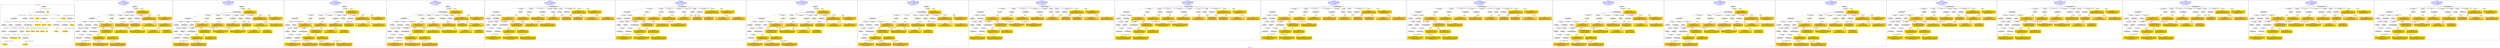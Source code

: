 digraph n0 {
fontcolor="blue"
remincross="true"
label="s06-npg.json"
subgraph cluster_0 {
label="1-correct model"
n2[style="filled",color="white",fillcolor="lightgray",label="E12_Production1"];
n3[style="filled",color="white",fillcolor="lightgray",label="E21_Person1"];
n4[style="filled",color="white",fillcolor="lightgray",label="E55_Type2"];
n5[style="filled",color="white",fillcolor="lightgray",label="E52_Time-Span4"];
n6[style="filled",color="white",fillcolor="lightgray",label="E69_Death1"];
n7[style="filled",color="white",fillcolor="lightgray",label="E82_Actor_Appellation1"];
n8[style="filled",color="white",fillcolor="lightgray",label="E67_Birth1"];
n9[shape="plaintext",style="filled",fillcolor="gold",label="Artist_URI"];
n10[style="filled",color="white",fillcolor="lightgray",label="E21_Person2"];
n11[style="filled",color="white",fillcolor="lightgray",label="E82_Actor_Appellation2"];
n12[style="filled",color="white",fillcolor="lightgray",label="E22_Man-Made_Object1"];
n13[style="filled",color="white",fillcolor="lightgray",label="E55_Type1"];
n14[shape="plaintext",style="filled",fillcolor="gold",label="Description"];
n15[style="filled",color="white",fillcolor="lightgray",label="E54_Dimension1"];
n16[style="filled",color="white",fillcolor="lightgray",label="E40_Legal_Body1"];
n17[shape="plaintext",style="filled",fillcolor="gold",label="ObjectURI"];
n18[style="filled",color="white",fillcolor="lightgray",label="E38_Image1"];
n19[shape="plaintext",style="filled",fillcolor="gold",label="Image"];
n20[shape="plaintext",style="filled",fillcolor="gold",label="OwnerURI"];
n21[style="filled",color="white",fillcolor="lightgray",label="E52_Time-Span1"];
n22[shape="plaintext",style="filled",fillcolor="gold",label="AquisitionDate"];
n23[style="filled",color="white",fillcolor="lightgray",label="E52_Time-Span2"];
n24[shape="plaintext",style="filled",fillcolor="gold",label="ArtistBornDate"];
n25[style="filled",color="white",fillcolor="lightgray",label="E52_Time-Span3"];
n26[shape="plaintext",style="filled",fillcolor="gold",label="ArtistDiedDate"];
n27[shape="plaintext",style="filled",fillcolor="gold",label="DateOfWork"];
n28[shape="plaintext",style="filled",fillcolor="gold",label="Dimension"];
n29[shape="plaintext",style="filled",fillcolor="gold",label="ClassificationURI"];
n30[shape="plaintext",style="filled",fillcolor="gold",label="Classification"];
n31[shape="plaintext",style="filled",fillcolor="gold",label="MediumURI"];
n32[shape="plaintext",style="filled",fillcolor="gold",label="Medium"];
n33[shape="plaintext",style="filled",fillcolor="gold",label="ArtistAppellation_URI"];
n34[shape="plaintext",style="filled",fillcolor="gold",label="Artist"];
n35[shape="plaintext",style="filled",fillcolor="gold",label="Title"];
n36[style="filled",color="white",fillcolor="lightgray",label="E8_Acquisition1"];
n37[shape="plaintext",style="filled",fillcolor="gold",label="CreditLine"];
}
subgraph cluster_1 {
label="candidate 0\nlink coherence:0.9375\nnode coherence:0.9333333333333333\nconfidence:0.4113379901682457\nmapping score:0.5037793300560819\ncost:130.9982\n-precision:0.59-recall:0.53"
n39[style="filled",color="white",fillcolor="lightgray",label="E12_Production1"];
n40[style="filled",color="white",fillcolor="lightgray",label="E21_Person1"];
n41[style="filled",color="white",fillcolor="lightgray",label="E52_Time-Span2"];
n42[style="filled",color="white",fillcolor="lightgray",label="E55_Type1"];
n43[style="filled",color="white",fillcolor="lightgray",label="E67_Birth1"];
n44[style="filled",color="white",fillcolor="lightgray",label="E69_Death1"];
n45[style="filled",color="white",fillcolor="lightgray",label="E82_Actor_Appellation1"];
n46[style="filled",color="white",fillcolor="lightgray",label="E22_Man-Made_Object1"];
n47[style="filled",color="white",fillcolor="lightgray",label="E35_Title1"];
n48[style="filled",color="white",fillcolor="lightgray",label="E54_Dimension1"];
n49[style="filled",color="white",fillcolor="lightgray",label="E55_Type2"];
n50[style="filled",color="white",fillcolor="lightgray",label="E8_Acquisition1"];
n51[style="filled",color="white",fillcolor="lightgray",label="E38_Image1"];
n52[style="filled",color="white",fillcolor="lightgray",label="E52_Time-Span1"];
n53[style="filled",color="white",fillcolor="lightgray",label="E52_Time-Span3"];
n54[shape="plaintext",style="filled",fillcolor="gold",label="Title\n[E82_Actor_Appellation,label,0.343]\n[E35_Title,label,0.269]\n[E21_Person,P3_has_note,0.235]\n[E22_Man-Made_Object,P3_has_note,0.153]"];
n55[shape="plaintext",style="filled",fillcolor="gold",label="Image\n[E38_Image,classLink,0.771]\n[E78_Collection,classLink,0.125]\n[E22_Man-Made_Object,classLink,0.053]\n[E21_Person,classLink,0.051]"];
n56[shape="plaintext",style="filled",fillcolor="gold",label="Description\n[E21_Person,P3_has_note,0.354]\n[E33_Linguistic_Object,P3_has_note,0.242]\n[E22_Man-Made_Object,P3_has_note,0.21]\n[E73_Information_Object,P3_has_note,0.194]"];
n57[shape="plaintext",style="filled",fillcolor="gold",label="ArtistAppellation_URI\n[E82_Actor_Appellation,classLink,0.564]\n[E21_Person,classLink,0.398]\n[E39_Actor,classLink,0.029]\n[E30_Right,P3_has_note,0.009]"];
n58[shape="plaintext",style="filled",fillcolor="gold",label="AquisitionDate\n[E52_Time-Span,P82b_end_of_the_end,0.391]\n[E52_Time-Span,P82_at_some_time_within,0.356]\n[E12_Production,P3_has_note,0.15]\n[E35_Title,label,0.103]"];
n59[shape="plaintext",style="filled",fillcolor="gold",label="Artist_URI\n[E21_Person,classLink,0.394]\n[E82_Actor_Appellation,classLink,0.318]\n[E39_Actor,classLink,0.221]\n[E30_Right,P3_has_note,0.067]"];
n60[shape="plaintext",style="filled",fillcolor="gold",label="Artist\n[E82_Actor_Appellation,label,0.548]\n[E21_Person,P3_has_note,0.179]\n[E33_Linguistic_Object,P3_has_note,0.142]\n[E8_Acquisition,P3_has_note,0.131]"];
n61[shape="plaintext",style="filled",fillcolor="gold",label="ArtistDiedDate\n[E52_Time-Span,P82b_end_of_the_end,0.419]\n[E52_Time-Span,P82_at_some_time_within,0.26]\n[E52_Time-Span,P82a_begin_of_the_begin,0.243]\n[E12_Production,P3_has_note,0.078]"];
n62[shape="plaintext",style="filled",fillcolor="gold",label="ObjectURI\n[E22_Man-Made_Object,classLink,0.937]\n[E22_Man-Made_Object,P3_has_note,0.023]\n[E35_Title,label,0.021]\n[E30_Right,P3_has_note,0.019]"];
n63[shape="plaintext",style="filled",fillcolor="gold",label="MediumURI\n[E55_Type,classLink,0.427]\n[E57_Material,classLink,0.367]\n[E74_Group,classLink,0.179]\n[E55_Type,label,0.027]"];
n64[shape="plaintext",style="filled",fillcolor="gold",label="Classification\n[E55_Type,classLink,0.311]\n[E55_Type,label,0.311]\n[E33_Linguistic_Object,P3_has_note,0.205]\n[E21_Person,P3_has_note,0.174]"];
n65[shape="plaintext",style="filled",fillcolor="gold",label="Dimension\n[E54_Dimension,P3_has_note,0.719]\n[E22_Man-Made_Object,P3_has_note,0.101]\n[E22_Man-Made_Object,classLink,0.094]\n[E34_Inscription,P3_has_note,0.085]"];
n66[shape="plaintext",style="filled",fillcolor="gold",label="ArtistBornDate\n[E52_Time-Span,P82a_begin_of_the_begin,0.485]\n[E52_Time-Span,P82_at_some_time_within,0.271]\n[E52_Time-Span,P82b_end_of_the_end,0.197]\n[E35_Title,label,0.048]"];
n67[shape="plaintext",style="filled",fillcolor="gold",label="CreditLine\n[E40_Legal_Body,label,0.5]\n[E8_Acquisition,P3_has_note,0.272]\n[E30_Right,P3_has_note,0.145]\n[E33_Linguistic_Object,P3_has_note,0.083]"];
n68[shape="plaintext",style="filled",fillcolor="gold",label="ClassificationURI\n[E55_Type,classLink,0.561]\n[E55_Type,label,0.166]\n[E74_Group,classLink,0.15]\n[E57_Material,classLink,0.122]"];
n69[shape="plaintext",style="filled",fillcolor="gold",label="OwnerURI\n[E30_Right,P3_has_note,0.475]\n[E82_Actor_Appellation,label,0.209]\n[E21_Person,P3_has_note,0.178]\n[E8_Acquisition,P3_has_note,0.137]"];
n70[shape="plaintext",style="filled",fillcolor="gold",label="DateOfWork\n[E52_Time-Span,P82_at_some_time_within,0.451]\n[E52_Time-Span,P82a_begin_of_the_begin,0.276]\n[E52_Time-Span,P82b_end_of_the_end,0.199]\n[E33_Linguistic_Object,P3_has_note,0.075]"];
n71[shape="plaintext",style="filled",fillcolor="gold",label="Medium\n[E57_Material,label,0.311]\n[E55_Type,label,0.271]\n[E29_Design_or_Procedure,P3_has_note,0.264]\n[E57_Material,classLink,0.154]"];
}
subgraph cluster_2 {
label="candidate 1\nlink coherence:0.9090909090909091\nnode coherence:0.9032258064516129\nconfidence:0.42135484282703217\nmapping score:0.487823179389178\ncost:32.99819\n-precision:0.61-recall:0.56"
n73[style="filled",color="white",fillcolor="lightgray",label="E12_Production1"];
n74[style="filled",color="white",fillcolor="lightgray",label="E21_Person1"];
n75[style="filled",color="white",fillcolor="lightgray",label="E52_Time-Span2"];
n76[style="filled",color="white",fillcolor="lightgray",label="E55_Type1"];
n77[style="filled",color="white",fillcolor="lightgray",label="E67_Birth1"];
n78[style="filled",color="white",fillcolor="lightgray",label="E69_Death1"];
n79[style="filled",color="white",fillcolor="lightgray",label="E82_Actor_Appellation1"];
n80[style="filled",color="white",fillcolor="lightgray",label="E22_Man-Made_Object1"];
n81[style="filled",color="white",fillcolor="lightgray",label="E35_Title1"];
n82[style="filled",color="white",fillcolor="lightgray",label="E40_Legal_Body1"];
n83[style="filled",color="white",fillcolor="lightgray",label="E54_Dimension1"];
n84[style="filled",color="white",fillcolor="lightgray",label="E55_Type2"];
n85[style="filled",color="white",fillcolor="lightgray",label="E8_Acquisition1"];
n86[style="filled",color="white",fillcolor="lightgray",label="E38_Image1"];
n87[style="filled",color="white",fillcolor="lightgray",label="E52_Time-Span1"];
n88[style="filled",color="white",fillcolor="lightgray",label="E52_Time-Span3"];
n89[shape="plaintext",style="filled",fillcolor="gold",label="Title\n[E82_Actor_Appellation,label,0.343]\n[E35_Title,label,0.269]\n[E21_Person,P3_has_note,0.235]\n[E22_Man-Made_Object,P3_has_note,0.153]"];
n90[shape="plaintext",style="filled",fillcolor="gold",label="Image\n[E38_Image,classLink,0.771]\n[E78_Collection,classLink,0.125]\n[E22_Man-Made_Object,classLink,0.053]\n[E21_Person,classLink,0.051]"];
n91[shape="plaintext",style="filled",fillcolor="gold",label="Description\n[E21_Person,P3_has_note,0.354]\n[E33_Linguistic_Object,P3_has_note,0.242]\n[E22_Man-Made_Object,P3_has_note,0.21]\n[E73_Information_Object,P3_has_note,0.194]"];
n92[shape="plaintext",style="filled",fillcolor="gold",label="ArtistAppellation_URI\n[E82_Actor_Appellation,classLink,0.564]\n[E21_Person,classLink,0.398]\n[E39_Actor,classLink,0.029]\n[E30_Right,P3_has_note,0.009]"];
n93[shape="plaintext",style="filled",fillcolor="gold",label="ArtistDiedDate\n[E52_Time-Span,P82b_end_of_the_end,0.419]\n[E52_Time-Span,P82_at_some_time_within,0.26]\n[E52_Time-Span,P82a_begin_of_the_begin,0.243]\n[E12_Production,P3_has_note,0.078]"];
n94[shape="plaintext",style="filled",fillcolor="gold",label="Artist_URI\n[E21_Person,classLink,0.394]\n[E82_Actor_Appellation,classLink,0.318]\n[E39_Actor,classLink,0.221]\n[E30_Right,P3_has_note,0.067]"];
n95[shape="plaintext",style="filled",fillcolor="gold",label="CreditLine\n[E40_Legal_Body,label,0.5]\n[E8_Acquisition,P3_has_note,0.272]\n[E30_Right,P3_has_note,0.145]\n[E33_Linguistic_Object,P3_has_note,0.083]"];
n96[shape="plaintext",style="filled",fillcolor="gold",label="AquisitionDate\n[E52_Time-Span,P82b_end_of_the_end,0.391]\n[E52_Time-Span,P82_at_some_time_within,0.356]\n[E12_Production,P3_has_note,0.15]\n[E35_Title,label,0.103]"];
n97[shape="plaintext",style="filled",fillcolor="gold",label="ObjectURI\n[E22_Man-Made_Object,classLink,0.937]\n[E22_Man-Made_Object,P3_has_note,0.023]\n[E35_Title,label,0.021]\n[E30_Right,P3_has_note,0.019]"];
n98[shape="plaintext",style="filled",fillcolor="gold",label="MediumURI\n[E55_Type,classLink,0.427]\n[E57_Material,classLink,0.367]\n[E74_Group,classLink,0.179]\n[E55_Type,label,0.027]"];
n99[shape="plaintext",style="filled",fillcolor="gold",label="ArtistBornDate\n[E52_Time-Span,P82a_begin_of_the_begin,0.485]\n[E52_Time-Span,P82_at_some_time_within,0.271]\n[E52_Time-Span,P82b_end_of_the_end,0.197]\n[E35_Title,label,0.048]"];
n100[shape="plaintext",style="filled",fillcolor="gold",label="Classification\n[E55_Type,classLink,0.311]\n[E55_Type,label,0.311]\n[E33_Linguistic_Object,P3_has_note,0.205]\n[E21_Person,P3_has_note,0.174]"];
n101[shape="plaintext",style="filled",fillcolor="gold",label="Dimension\n[E54_Dimension,P3_has_note,0.719]\n[E22_Man-Made_Object,P3_has_note,0.101]\n[E22_Man-Made_Object,classLink,0.094]\n[E34_Inscription,P3_has_note,0.085]"];
n102[shape="plaintext",style="filled",fillcolor="gold",label="Artist\n[E82_Actor_Appellation,label,0.548]\n[E21_Person,P3_has_note,0.179]\n[E33_Linguistic_Object,P3_has_note,0.142]\n[E8_Acquisition,P3_has_note,0.131]"];
n103[shape="plaintext",style="filled",fillcolor="gold",label="ClassificationURI\n[E55_Type,classLink,0.561]\n[E55_Type,label,0.166]\n[E74_Group,classLink,0.15]\n[E57_Material,classLink,0.122]"];
n104[shape="plaintext",style="filled",fillcolor="gold",label="OwnerURI\n[E30_Right,P3_has_note,0.475]\n[E82_Actor_Appellation,label,0.209]\n[E21_Person,P3_has_note,0.178]\n[E8_Acquisition,P3_has_note,0.137]"];
n105[shape="plaintext",style="filled",fillcolor="gold",label="DateOfWork\n[E52_Time-Span,P82_at_some_time_within,0.451]\n[E52_Time-Span,P82a_begin_of_the_begin,0.276]\n[E52_Time-Span,P82b_end_of_the_end,0.199]\n[E33_Linguistic_Object,P3_has_note,0.075]"];
n106[shape="plaintext",style="filled",fillcolor="gold",label="Medium\n[E57_Material,label,0.311]\n[E55_Type,label,0.271]\n[E29_Design_or_Procedure,P3_has_note,0.264]\n[E57_Material,classLink,0.154]"];
}
subgraph cluster_3 {
label="candidate 10\nlink coherence:0.875\nnode coherence:0.8666666666666667\nconfidence:0.4301872589002918\nmapping score:0.4878401974112084\ncost:229.99832\n-precision:0.59-recall:0.53"
n108[style="filled",color="white",fillcolor="lightgray",label="E12_Production1"];
n109[style="filled",color="white",fillcolor="lightgray",label="E21_Person1"];
n110[style="filled",color="white",fillcolor="lightgray",label="E55_Type1"];
n111[style="filled",color="white",fillcolor="lightgray",label="E67_Birth1"];
n112[style="filled",color="white",fillcolor="lightgray",label="E69_Death1"];
n113[style="filled",color="white",fillcolor="lightgray",label="E82_Actor_Appellation1"];
n114[style="filled",color="white",fillcolor="lightgray",label="E22_Man-Made_Object1"];
n115[style="filled",color="white",fillcolor="lightgray",label="E35_Title1"];
n116[style="filled",color="white",fillcolor="lightgray",label="E40_Legal_Body1"];
n117[style="filled",color="white",fillcolor="lightgray",label="E54_Dimension1"];
n118[style="filled",color="white",fillcolor="lightgray",label="E55_Type2"];
n119[style="filled",color="white",fillcolor="lightgray",label="E8_Acquisition1"];
n120[style="filled",color="white",fillcolor="lightgray",label="E38_Image1"];
n121[style="filled",color="white",fillcolor="lightgray",label="E52_Time-Span1"];
n122[style="filled",color="white",fillcolor="lightgray",label="E52_Time-Span3"];
n123[shape="plaintext",style="filled",fillcolor="gold",label="Title\n[E82_Actor_Appellation,label,0.343]\n[E35_Title,label,0.269]\n[E21_Person,P3_has_note,0.235]\n[E22_Man-Made_Object,P3_has_note,0.153]"];
n124[shape="plaintext",style="filled",fillcolor="gold",label="Image\n[E38_Image,classLink,0.771]\n[E78_Collection,classLink,0.125]\n[E22_Man-Made_Object,classLink,0.053]\n[E21_Person,classLink,0.051]"];
n125[shape="plaintext",style="filled",fillcolor="gold",label="Description\n[E21_Person,P3_has_note,0.354]\n[E33_Linguistic_Object,P3_has_note,0.242]\n[E22_Man-Made_Object,P3_has_note,0.21]\n[E73_Information_Object,P3_has_note,0.194]"];
n126[shape="plaintext",style="filled",fillcolor="gold",label="ArtistAppellation_URI\n[E82_Actor_Appellation,classLink,0.564]\n[E21_Person,classLink,0.398]\n[E39_Actor,classLink,0.029]\n[E30_Right,P3_has_note,0.009]"];
n127[shape="plaintext",style="filled",fillcolor="gold",label="AquisitionDate\n[E52_Time-Span,P82b_end_of_the_end,0.391]\n[E52_Time-Span,P82_at_some_time_within,0.356]\n[E12_Production,P3_has_note,0.15]\n[E35_Title,label,0.103]"];
n128[shape="plaintext",style="filled",fillcolor="gold",label="Artist_URI\n[E21_Person,classLink,0.394]\n[E82_Actor_Appellation,classLink,0.318]\n[E39_Actor,classLink,0.221]\n[E30_Right,P3_has_note,0.067]"];
n129[shape="plaintext",style="filled",fillcolor="gold",label="CreditLine\n[E40_Legal_Body,label,0.5]\n[E8_Acquisition,P3_has_note,0.272]\n[E30_Right,P3_has_note,0.145]\n[E33_Linguistic_Object,P3_has_note,0.083]"];
n130[shape="plaintext",style="filled",fillcolor="gold",label="ObjectURI\n[E22_Man-Made_Object,classLink,0.937]\n[E22_Man-Made_Object,P3_has_note,0.023]\n[E35_Title,label,0.021]\n[E30_Right,P3_has_note,0.019]"];
n131[shape="plaintext",style="filled",fillcolor="gold",label="MediumURI\n[E55_Type,classLink,0.427]\n[E57_Material,classLink,0.367]\n[E74_Group,classLink,0.179]\n[E55_Type,label,0.027]"];
n132[shape="plaintext",style="filled",fillcolor="gold",label="Classification\n[E55_Type,classLink,0.311]\n[E55_Type,label,0.311]\n[E33_Linguistic_Object,P3_has_note,0.205]\n[E21_Person,P3_has_note,0.174]"];
n133[shape="plaintext",style="filled",fillcolor="gold",label="Dimension\n[E54_Dimension,P3_has_note,0.719]\n[E22_Man-Made_Object,P3_has_note,0.101]\n[E22_Man-Made_Object,classLink,0.094]\n[E34_Inscription,P3_has_note,0.085]"];
n134[shape="plaintext",style="filled",fillcolor="gold",label="ArtistDiedDate\n[E52_Time-Span,P82b_end_of_the_end,0.419]\n[E52_Time-Span,P82_at_some_time_within,0.26]\n[E52_Time-Span,P82a_begin_of_the_begin,0.243]\n[E12_Production,P3_has_note,0.078]"];
n135[shape="plaintext",style="filled",fillcolor="gold",label="ArtistBornDate\n[E52_Time-Span,P82a_begin_of_the_begin,0.485]\n[E52_Time-Span,P82_at_some_time_within,0.271]\n[E52_Time-Span,P82b_end_of_the_end,0.197]\n[E35_Title,label,0.048]"];
n136[shape="plaintext",style="filled",fillcolor="gold",label="Artist\n[E82_Actor_Appellation,label,0.548]\n[E21_Person,P3_has_note,0.179]\n[E33_Linguistic_Object,P3_has_note,0.142]\n[E8_Acquisition,P3_has_note,0.131]"];
n137[shape="plaintext",style="filled",fillcolor="gold",label="ClassificationURI\n[E55_Type,classLink,0.561]\n[E55_Type,label,0.166]\n[E74_Group,classLink,0.15]\n[E57_Material,classLink,0.122]"];
n138[shape="plaintext",style="filled",fillcolor="gold",label="OwnerURI\n[E30_Right,P3_has_note,0.475]\n[E82_Actor_Appellation,label,0.209]\n[E21_Person,P3_has_note,0.178]\n[E8_Acquisition,P3_has_note,0.137]"];
n139[shape="plaintext",style="filled",fillcolor="gold",label="DateOfWork\n[E52_Time-Span,P82_at_some_time_within,0.451]\n[E52_Time-Span,P82a_begin_of_the_begin,0.276]\n[E52_Time-Span,P82b_end_of_the_end,0.199]\n[E33_Linguistic_Object,P3_has_note,0.075]"];
n140[shape="plaintext",style="filled",fillcolor="gold",label="Medium\n[E57_Material,label,0.311]\n[E55_Type,label,0.271]\n[E29_Design_or_Procedure,P3_has_note,0.264]\n[E57_Material,classLink,0.154]"];
}
subgraph cluster_4 {
label="candidate 11\nlink coherence:0.875\nnode coherence:0.8666666666666667\nconfidence:0.42399972739959785\nmapping score:0.4857776869109771\ncost:130.9983\n-precision:0.56-recall:0.5"
n142[style="filled",color="white",fillcolor="lightgray",label="E12_Production1"];
n143[style="filled",color="white",fillcolor="lightgray",label="E21_Person1"];
n144[style="filled",color="white",fillcolor="lightgray",label="E52_Time-Span2"];
n145[style="filled",color="white",fillcolor="lightgray",label="E55_Type1"];
n146[style="filled",color="white",fillcolor="lightgray",label="E67_Birth1"];
n147[style="filled",color="white",fillcolor="lightgray",label="E69_Death1"];
n148[style="filled",color="white",fillcolor="lightgray",label="E82_Actor_Appellation1"];
n149[style="filled",color="white",fillcolor="lightgray",label="E22_Man-Made_Object1"];
n150[style="filled",color="white",fillcolor="lightgray",label="E35_Title1"];
n151[style="filled",color="white",fillcolor="lightgray",label="E40_Legal_Body1"];
n152[style="filled",color="white",fillcolor="lightgray",label="E54_Dimension1"];
n153[style="filled",color="white",fillcolor="lightgray",label="E55_Type2"];
n154[style="filled",color="white",fillcolor="lightgray",label="E38_Image1"];
n155[style="filled",color="white",fillcolor="lightgray",label="E52_Time-Span1"];
n156[style="filled",color="white",fillcolor="lightgray",label="E52_Time-Span3"];
n157[shape="plaintext",style="filled",fillcolor="gold",label="Title\n[E82_Actor_Appellation,label,0.343]\n[E35_Title,label,0.269]\n[E21_Person,P3_has_note,0.235]\n[E22_Man-Made_Object,P3_has_note,0.153]"];
n158[shape="plaintext",style="filled",fillcolor="gold",label="Image\n[E38_Image,classLink,0.771]\n[E78_Collection,classLink,0.125]\n[E22_Man-Made_Object,classLink,0.053]\n[E21_Person,classLink,0.051]"];
n159[shape="plaintext",style="filled",fillcolor="gold",label="Description\n[E21_Person,P3_has_note,0.354]\n[E33_Linguistic_Object,P3_has_note,0.242]\n[E22_Man-Made_Object,P3_has_note,0.21]\n[E73_Information_Object,P3_has_note,0.194]"];
n160[shape="plaintext",style="filled",fillcolor="gold",label="ArtistAppellation_URI\n[E82_Actor_Appellation,classLink,0.564]\n[E21_Person,classLink,0.398]\n[E39_Actor,classLink,0.029]\n[E30_Right,P3_has_note,0.009]"];
n161[shape="plaintext",style="filled",fillcolor="gold",label="AquisitionDate\n[E52_Time-Span,P82b_end_of_the_end,0.391]\n[E52_Time-Span,P82_at_some_time_within,0.356]\n[E12_Production,P3_has_note,0.15]\n[E35_Title,label,0.103]"];
n162[shape="plaintext",style="filled",fillcolor="gold",label="Artist_URI\n[E21_Person,classLink,0.394]\n[E82_Actor_Appellation,classLink,0.318]\n[E39_Actor,classLink,0.221]\n[E30_Right,P3_has_note,0.067]"];
n163[shape="plaintext",style="filled",fillcolor="gold",label="CreditLine\n[E40_Legal_Body,label,0.5]\n[E8_Acquisition,P3_has_note,0.272]\n[E30_Right,P3_has_note,0.145]\n[E33_Linguistic_Object,P3_has_note,0.083]"];
n164[shape="plaintext",style="filled",fillcolor="gold",label="Artist\n[E82_Actor_Appellation,label,0.548]\n[E21_Person,P3_has_note,0.179]\n[E33_Linguistic_Object,P3_has_note,0.142]\n[E8_Acquisition,P3_has_note,0.131]"];
n165[shape="plaintext",style="filled",fillcolor="gold",label="ArtistDiedDate\n[E52_Time-Span,P82b_end_of_the_end,0.419]\n[E52_Time-Span,P82_at_some_time_within,0.26]\n[E52_Time-Span,P82a_begin_of_the_begin,0.243]\n[E12_Production,P3_has_note,0.078]"];
n166[shape="plaintext",style="filled",fillcolor="gold",label="ObjectURI\n[E22_Man-Made_Object,classLink,0.937]\n[E22_Man-Made_Object,P3_has_note,0.023]\n[E35_Title,label,0.021]\n[E30_Right,P3_has_note,0.019]"];
n167[shape="plaintext",style="filled",fillcolor="gold",label="MediumURI\n[E55_Type,classLink,0.427]\n[E57_Material,classLink,0.367]\n[E74_Group,classLink,0.179]\n[E55_Type,label,0.027]"];
n168[shape="plaintext",style="filled",fillcolor="gold",label="Classification\n[E55_Type,classLink,0.311]\n[E55_Type,label,0.311]\n[E33_Linguistic_Object,P3_has_note,0.205]\n[E21_Person,P3_has_note,0.174]"];
n169[shape="plaintext",style="filled",fillcolor="gold",label="Dimension\n[E54_Dimension,P3_has_note,0.719]\n[E22_Man-Made_Object,P3_has_note,0.101]\n[E22_Man-Made_Object,classLink,0.094]\n[E34_Inscription,P3_has_note,0.085]"];
n170[shape="plaintext",style="filled",fillcolor="gold",label="ArtistBornDate\n[E52_Time-Span,P82a_begin_of_the_begin,0.485]\n[E52_Time-Span,P82_at_some_time_within,0.271]\n[E52_Time-Span,P82b_end_of_the_end,0.197]\n[E35_Title,label,0.048]"];
n171[shape="plaintext",style="filled",fillcolor="gold",label="ClassificationURI\n[E55_Type,classLink,0.561]\n[E55_Type,label,0.166]\n[E74_Group,classLink,0.15]\n[E57_Material,classLink,0.122]"];
n172[shape="plaintext",style="filled",fillcolor="gold",label="OwnerURI\n[E30_Right,P3_has_note,0.475]\n[E82_Actor_Appellation,label,0.209]\n[E21_Person,P3_has_note,0.178]\n[E8_Acquisition,P3_has_note,0.137]"];
n173[shape="plaintext",style="filled",fillcolor="gold",label="DateOfWork\n[E52_Time-Span,P82_at_some_time_within,0.451]\n[E52_Time-Span,P82a_begin_of_the_begin,0.276]\n[E52_Time-Span,P82b_end_of_the_end,0.199]\n[E33_Linguistic_Object,P3_has_note,0.075]"];
n174[shape="plaintext",style="filled",fillcolor="gold",label="Medium\n[E57_Material,label,0.311]\n[E55_Type,label,0.271]\n[E29_Design_or_Procedure,P3_has_note,0.264]\n[E57_Material,classLink,0.154]"];
}
subgraph cluster_5 {
label="candidate 12\nlink coherence:0.875\nnode coherence:0.9333333333333333\nconfidence:0.4113379901682457\nmapping score:0.5037793300560819\ncost:130.99841\n-precision:0.59-recall:0.53"
n176[style="filled",color="white",fillcolor="lightgray",label="E12_Production1"];
n177[style="filled",color="white",fillcolor="lightgray",label="E21_Person1"];
n178[style="filled",color="white",fillcolor="lightgray",label="E52_Time-Span2"];
n179[style="filled",color="white",fillcolor="lightgray",label="E67_Birth1"];
n180[style="filled",color="white",fillcolor="lightgray",label="E69_Death1"];
n181[style="filled",color="white",fillcolor="lightgray",label="E82_Actor_Appellation1"];
n182[style="filled",color="white",fillcolor="lightgray",label="E22_Man-Made_Object1"];
n183[style="filled",color="white",fillcolor="lightgray",label="E35_Title1"];
n184[style="filled",color="white",fillcolor="lightgray",label="E38_Image1"];
n185[style="filled",color="white",fillcolor="lightgray",label="E54_Dimension1"];
n186[style="filled",color="white",fillcolor="lightgray",label="E55_Type1"];
n187[style="filled",color="white",fillcolor="lightgray",label="E55_Type2"];
n188[style="filled",color="white",fillcolor="lightgray",label="E8_Acquisition1"];
n189[style="filled",color="white",fillcolor="lightgray",label="E52_Time-Span1"];
n190[style="filled",color="white",fillcolor="lightgray",label="E52_Time-Span3"];
n191[shape="plaintext",style="filled",fillcolor="gold",label="Title\n[E82_Actor_Appellation,label,0.343]\n[E35_Title,label,0.269]\n[E21_Person,P3_has_note,0.235]\n[E22_Man-Made_Object,P3_has_note,0.153]"];
n192[shape="plaintext",style="filled",fillcolor="gold",label="Image\n[E38_Image,classLink,0.771]\n[E78_Collection,classLink,0.125]\n[E22_Man-Made_Object,classLink,0.053]\n[E21_Person,classLink,0.051]"];
n193[shape="plaintext",style="filled",fillcolor="gold",label="Description\n[E21_Person,P3_has_note,0.354]\n[E33_Linguistic_Object,P3_has_note,0.242]\n[E22_Man-Made_Object,P3_has_note,0.21]\n[E73_Information_Object,P3_has_note,0.194]"];
n194[shape="plaintext",style="filled",fillcolor="gold",label="ArtistAppellation_URI\n[E82_Actor_Appellation,classLink,0.564]\n[E21_Person,classLink,0.398]\n[E39_Actor,classLink,0.029]\n[E30_Right,P3_has_note,0.009]"];
n195[shape="plaintext",style="filled",fillcolor="gold",label="AquisitionDate\n[E52_Time-Span,P82b_end_of_the_end,0.391]\n[E52_Time-Span,P82_at_some_time_within,0.356]\n[E12_Production,P3_has_note,0.15]\n[E35_Title,label,0.103]"];
n196[shape="plaintext",style="filled",fillcolor="gold",label="Artist_URI\n[E21_Person,classLink,0.394]\n[E82_Actor_Appellation,classLink,0.318]\n[E39_Actor,classLink,0.221]\n[E30_Right,P3_has_note,0.067]"];
n197[shape="plaintext",style="filled",fillcolor="gold",label="Artist\n[E82_Actor_Appellation,label,0.548]\n[E21_Person,P3_has_note,0.179]\n[E33_Linguistic_Object,P3_has_note,0.142]\n[E8_Acquisition,P3_has_note,0.131]"];
n198[shape="plaintext",style="filled",fillcolor="gold",label="ArtistDiedDate\n[E52_Time-Span,P82b_end_of_the_end,0.419]\n[E52_Time-Span,P82_at_some_time_within,0.26]\n[E52_Time-Span,P82a_begin_of_the_begin,0.243]\n[E12_Production,P3_has_note,0.078]"];
n199[shape="plaintext",style="filled",fillcolor="gold",label="ObjectURI\n[E22_Man-Made_Object,classLink,0.937]\n[E22_Man-Made_Object,P3_has_note,0.023]\n[E35_Title,label,0.021]\n[E30_Right,P3_has_note,0.019]"];
n200[shape="plaintext",style="filled",fillcolor="gold",label="MediumURI\n[E55_Type,classLink,0.427]\n[E57_Material,classLink,0.367]\n[E74_Group,classLink,0.179]\n[E55_Type,label,0.027]"];
n201[shape="plaintext",style="filled",fillcolor="gold",label="Classification\n[E55_Type,classLink,0.311]\n[E55_Type,label,0.311]\n[E33_Linguistic_Object,P3_has_note,0.205]\n[E21_Person,P3_has_note,0.174]"];
n202[shape="plaintext",style="filled",fillcolor="gold",label="Dimension\n[E54_Dimension,P3_has_note,0.719]\n[E22_Man-Made_Object,P3_has_note,0.101]\n[E22_Man-Made_Object,classLink,0.094]\n[E34_Inscription,P3_has_note,0.085]"];
n203[shape="plaintext",style="filled",fillcolor="gold",label="ArtistBornDate\n[E52_Time-Span,P82a_begin_of_the_begin,0.485]\n[E52_Time-Span,P82_at_some_time_within,0.271]\n[E52_Time-Span,P82b_end_of_the_end,0.197]\n[E35_Title,label,0.048]"];
n204[shape="plaintext",style="filled",fillcolor="gold",label="CreditLine\n[E40_Legal_Body,label,0.5]\n[E8_Acquisition,P3_has_note,0.272]\n[E30_Right,P3_has_note,0.145]\n[E33_Linguistic_Object,P3_has_note,0.083]"];
n205[shape="plaintext",style="filled",fillcolor="gold",label="ClassificationURI\n[E55_Type,classLink,0.561]\n[E55_Type,label,0.166]\n[E74_Group,classLink,0.15]\n[E57_Material,classLink,0.122]"];
n206[shape="plaintext",style="filled",fillcolor="gold",label="OwnerURI\n[E30_Right,P3_has_note,0.475]\n[E82_Actor_Appellation,label,0.209]\n[E21_Person,P3_has_note,0.178]\n[E8_Acquisition,P3_has_note,0.137]"];
n207[shape="plaintext",style="filled",fillcolor="gold",label="DateOfWork\n[E52_Time-Span,P82_at_some_time_within,0.451]\n[E52_Time-Span,P82a_begin_of_the_begin,0.276]\n[E52_Time-Span,P82b_end_of_the_end,0.199]\n[E33_Linguistic_Object,P3_has_note,0.075]"];
n208[shape="plaintext",style="filled",fillcolor="gold",label="Medium\n[E57_Material,label,0.311]\n[E55_Type,label,0.271]\n[E29_Design_or_Procedure,P3_has_note,0.264]\n[E57_Material,classLink,0.154]"];
}
subgraph cluster_6 {
label="candidate 13\nlink coherence:0.875\nnode coherence:0.9333333333333333\nconfidence:0.4113379901682457\nmapping score:0.5037793300560819\ncost:130.99843\n-precision:0.56-recall:0.5"
n210[style="filled",color="white",fillcolor="lightgray",label="E12_Production1"];
n211[style="filled",color="white",fillcolor="lightgray",label="E21_Person1"];
n212[style="filled",color="white",fillcolor="lightgray",label="E52_Time-Span2"];
n213[style="filled",color="white",fillcolor="lightgray",label="E67_Birth1"];
n214[style="filled",color="white",fillcolor="lightgray",label="E69_Death1"];
n215[style="filled",color="white",fillcolor="lightgray",label="E82_Actor_Appellation1"];
n216[style="filled",color="white",fillcolor="lightgray",label="E22_Man-Made_Object1"];
n217[style="filled",color="white",fillcolor="lightgray",label="E35_Title1"];
n218[style="filled",color="white",fillcolor="lightgray",label="E38_Image1"];
n219[style="filled",color="white",fillcolor="lightgray",label="E54_Dimension1"];
n220[style="filled",color="white",fillcolor="lightgray",label="E55_Type1"];
n221[style="filled",color="white",fillcolor="lightgray",label="E55_Type2"];
n222[style="filled",color="white",fillcolor="lightgray",label="E8_Acquisition1"];
n223[style="filled",color="white",fillcolor="lightgray",label="E52_Time-Span1"];
n224[style="filled",color="white",fillcolor="lightgray",label="E52_Time-Span3"];
n225[shape="plaintext",style="filled",fillcolor="gold",label="Title\n[E82_Actor_Appellation,label,0.343]\n[E35_Title,label,0.269]\n[E21_Person,P3_has_note,0.235]\n[E22_Man-Made_Object,P3_has_note,0.153]"];
n226[shape="plaintext",style="filled",fillcolor="gold",label="Image\n[E38_Image,classLink,0.771]\n[E78_Collection,classLink,0.125]\n[E22_Man-Made_Object,classLink,0.053]\n[E21_Person,classLink,0.051]"];
n227[shape="plaintext",style="filled",fillcolor="gold",label="Description\n[E21_Person,P3_has_note,0.354]\n[E33_Linguistic_Object,P3_has_note,0.242]\n[E22_Man-Made_Object,P3_has_note,0.21]\n[E73_Information_Object,P3_has_note,0.194]"];
n228[shape="plaintext",style="filled",fillcolor="gold",label="ArtistAppellation_URI\n[E82_Actor_Appellation,classLink,0.564]\n[E21_Person,classLink,0.398]\n[E39_Actor,classLink,0.029]\n[E30_Right,P3_has_note,0.009]"];
n229[shape="plaintext",style="filled",fillcolor="gold",label="AquisitionDate\n[E52_Time-Span,P82b_end_of_the_end,0.391]\n[E52_Time-Span,P82_at_some_time_within,0.356]\n[E12_Production,P3_has_note,0.15]\n[E35_Title,label,0.103]"];
n230[shape="plaintext",style="filled",fillcolor="gold",label="Artist_URI\n[E21_Person,classLink,0.394]\n[E82_Actor_Appellation,classLink,0.318]\n[E39_Actor,classLink,0.221]\n[E30_Right,P3_has_note,0.067]"];
n231[shape="plaintext",style="filled",fillcolor="gold",label="Artist\n[E82_Actor_Appellation,label,0.548]\n[E21_Person,P3_has_note,0.179]\n[E33_Linguistic_Object,P3_has_note,0.142]\n[E8_Acquisition,P3_has_note,0.131]"];
n232[shape="plaintext",style="filled",fillcolor="gold",label="ArtistDiedDate\n[E52_Time-Span,P82b_end_of_the_end,0.419]\n[E52_Time-Span,P82_at_some_time_within,0.26]\n[E52_Time-Span,P82a_begin_of_the_begin,0.243]\n[E12_Production,P3_has_note,0.078]"];
n233[shape="plaintext",style="filled",fillcolor="gold",label="ObjectURI\n[E22_Man-Made_Object,classLink,0.937]\n[E22_Man-Made_Object,P3_has_note,0.023]\n[E35_Title,label,0.021]\n[E30_Right,P3_has_note,0.019]"];
n234[shape="plaintext",style="filled",fillcolor="gold",label="MediumURI\n[E55_Type,classLink,0.427]\n[E57_Material,classLink,0.367]\n[E74_Group,classLink,0.179]\n[E55_Type,label,0.027]"];
n235[shape="plaintext",style="filled",fillcolor="gold",label="Classification\n[E55_Type,classLink,0.311]\n[E55_Type,label,0.311]\n[E33_Linguistic_Object,P3_has_note,0.205]\n[E21_Person,P3_has_note,0.174]"];
n236[shape="plaintext",style="filled",fillcolor="gold",label="Dimension\n[E54_Dimension,P3_has_note,0.719]\n[E22_Man-Made_Object,P3_has_note,0.101]\n[E22_Man-Made_Object,classLink,0.094]\n[E34_Inscription,P3_has_note,0.085]"];
n237[shape="plaintext",style="filled",fillcolor="gold",label="ArtistBornDate\n[E52_Time-Span,P82a_begin_of_the_begin,0.485]\n[E52_Time-Span,P82_at_some_time_within,0.271]\n[E52_Time-Span,P82b_end_of_the_end,0.197]\n[E35_Title,label,0.048]"];
n238[shape="plaintext",style="filled",fillcolor="gold",label="CreditLine\n[E40_Legal_Body,label,0.5]\n[E8_Acquisition,P3_has_note,0.272]\n[E30_Right,P3_has_note,0.145]\n[E33_Linguistic_Object,P3_has_note,0.083]"];
n239[shape="plaintext",style="filled",fillcolor="gold",label="ClassificationURI\n[E55_Type,classLink,0.561]\n[E55_Type,label,0.166]\n[E74_Group,classLink,0.15]\n[E57_Material,classLink,0.122]"];
n240[shape="plaintext",style="filled",fillcolor="gold",label="OwnerURI\n[E30_Right,P3_has_note,0.475]\n[E82_Actor_Appellation,label,0.209]\n[E21_Person,P3_has_note,0.178]\n[E8_Acquisition,P3_has_note,0.137]"];
n241[shape="plaintext",style="filled",fillcolor="gold",label="DateOfWork\n[E52_Time-Span,P82_at_some_time_within,0.451]\n[E52_Time-Span,P82a_begin_of_the_begin,0.276]\n[E52_Time-Span,P82b_end_of_the_end,0.199]\n[E33_Linguistic_Object,P3_has_note,0.075]"];
n242[shape="plaintext",style="filled",fillcolor="gold",label="Medium\n[E57_Material,label,0.311]\n[E55_Type,label,0.271]\n[E29_Design_or_Procedure,P3_has_note,0.264]\n[E57_Material,classLink,0.154]"];
}
subgraph cluster_7 {
label="candidate 14\nlink coherence:0.8709677419354839\nnode coherence:0.8666666666666667\nconfidence:0.4301872589002918\nmapping score:0.4878401974112084\ncost:228.9984\n-precision:0.61-recall:0.53"
n244[style="filled",color="white",fillcolor="lightgray",label="E12_Production1"];
n245[style="filled",color="white",fillcolor="lightgray",label="E21_Person1"];
n246[style="filled",color="white",fillcolor="lightgray",label="E52_Time-Span2"];
n247[style="filled",color="white",fillcolor="lightgray",label="E55_Type1"];
n248[style="filled",color="white",fillcolor="lightgray",label="E67_Birth1"];
n249[style="filled",color="white",fillcolor="lightgray",label="E82_Actor_Appellation1"];
n250[style="filled",color="white",fillcolor="lightgray",label="E22_Man-Made_Object1"];
n251[style="filled",color="white",fillcolor="lightgray",label="E35_Title1"];
n252[style="filled",color="white",fillcolor="lightgray",label="E40_Legal_Body1"];
n253[style="filled",color="white",fillcolor="lightgray",label="E54_Dimension1"];
n254[style="filled",color="white",fillcolor="lightgray",label="E55_Type2"];
n255[style="filled",color="white",fillcolor="lightgray",label="E8_Acquisition1"];
n256[style="filled",color="white",fillcolor="lightgray",label="E38_Image1"];
n257[style="filled",color="white",fillcolor="lightgray",label="E52_Time-Span1"];
n258[shape="plaintext",style="filled",fillcolor="gold",label="Title\n[E82_Actor_Appellation,label,0.343]\n[E35_Title,label,0.269]\n[E21_Person,P3_has_note,0.235]\n[E22_Man-Made_Object,P3_has_note,0.153]"];
n259[shape="plaintext",style="filled",fillcolor="gold",label="Image\n[E38_Image,classLink,0.771]\n[E78_Collection,classLink,0.125]\n[E22_Man-Made_Object,classLink,0.053]\n[E21_Person,classLink,0.051]"];
n260[shape="plaintext",style="filled",fillcolor="gold",label="Description\n[E21_Person,P3_has_note,0.354]\n[E33_Linguistic_Object,P3_has_note,0.242]\n[E22_Man-Made_Object,P3_has_note,0.21]\n[E73_Information_Object,P3_has_note,0.194]"];
n261[shape="plaintext",style="filled",fillcolor="gold",label="ArtistAppellation_URI\n[E82_Actor_Appellation,classLink,0.564]\n[E21_Person,classLink,0.398]\n[E39_Actor,classLink,0.029]\n[E30_Right,P3_has_note,0.009]"];
n262[shape="plaintext",style="filled",fillcolor="gold",label="AquisitionDate\n[E52_Time-Span,P82b_end_of_the_end,0.391]\n[E52_Time-Span,P82_at_some_time_within,0.356]\n[E12_Production,P3_has_note,0.15]\n[E35_Title,label,0.103]"];
n263[shape="plaintext",style="filled",fillcolor="gold",label="Artist_URI\n[E21_Person,classLink,0.394]\n[E82_Actor_Appellation,classLink,0.318]\n[E39_Actor,classLink,0.221]\n[E30_Right,P3_has_note,0.067]"];
n264[shape="plaintext",style="filled",fillcolor="gold",label="CreditLine\n[E40_Legal_Body,label,0.5]\n[E8_Acquisition,P3_has_note,0.272]\n[E30_Right,P3_has_note,0.145]\n[E33_Linguistic_Object,P3_has_note,0.083]"];
n265[shape="plaintext",style="filled",fillcolor="gold",label="DateOfWork\n[E52_Time-Span,P82_at_some_time_within,0.451]\n[E52_Time-Span,P82a_begin_of_the_begin,0.276]\n[E52_Time-Span,P82b_end_of_the_end,0.199]\n[E33_Linguistic_Object,P3_has_note,0.075]"];
n266[shape="plaintext",style="filled",fillcolor="gold",label="ObjectURI\n[E22_Man-Made_Object,classLink,0.937]\n[E22_Man-Made_Object,P3_has_note,0.023]\n[E35_Title,label,0.021]\n[E30_Right,P3_has_note,0.019]"];
n267[shape="plaintext",style="filled",fillcolor="gold",label="MediumURI\n[E55_Type,classLink,0.427]\n[E57_Material,classLink,0.367]\n[E74_Group,classLink,0.179]\n[E55_Type,label,0.027]"];
n268[shape="plaintext",style="filled",fillcolor="gold",label="Classification\n[E55_Type,classLink,0.311]\n[E55_Type,label,0.311]\n[E33_Linguistic_Object,P3_has_note,0.205]\n[E21_Person,P3_has_note,0.174]"];
n269[shape="plaintext",style="filled",fillcolor="gold",label="Dimension\n[E54_Dimension,P3_has_note,0.719]\n[E22_Man-Made_Object,P3_has_note,0.101]\n[E22_Man-Made_Object,classLink,0.094]\n[E34_Inscription,P3_has_note,0.085]"];
n270[shape="plaintext",style="filled",fillcolor="gold",label="ArtistDiedDate\n[E52_Time-Span,P82b_end_of_the_end,0.419]\n[E52_Time-Span,P82_at_some_time_within,0.26]\n[E52_Time-Span,P82a_begin_of_the_begin,0.243]\n[E12_Production,P3_has_note,0.078]"];
n271[shape="plaintext",style="filled",fillcolor="gold",label="ArtistBornDate\n[E52_Time-Span,P82a_begin_of_the_begin,0.485]\n[E52_Time-Span,P82_at_some_time_within,0.271]\n[E52_Time-Span,P82b_end_of_the_end,0.197]\n[E35_Title,label,0.048]"];
n272[shape="plaintext",style="filled",fillcolor="gold",label="Artist\n[E82_Actor_Appellation,label,0.548]\n[E21_Person,P3_has_note,0.179]\n[E33_Linguistic_Object,P3_has_note,0.142]\n[E8_Acquisition,P3_has_note,0.131]"];
n273[shape="plaintext",style="filled",fillcolor="gold",label="ClassificationURI\n[E55_Type,classLink,0.561]\n[E55_Type,label,0.166]\n[E74_Group,classLink,0.15]\n[E57_Material,classLink,0.122]"];
n274[shape="plaintext",style="filled",fillcolor="gold",label="OwnerURI\n[E30_Right,P3_has_note,0.475]\n[E82_Actor_Appellation,label,0.209]\n[E21_Person,P3_has_note,0.178]\n[E8_Acquisition,P3_has_note,0.137]"];
n275[shape="plaintext",style="filled",fillcolor="gold",label="Medium\n[E57_Material,label,0.311]\n[E55_Type,label,0.271]\n[E29_Design_or_Procedure,P3_has_note,0.264]\n[E57_Material,classLink,0.154]"];
}
subgraph cluster_8 {
label="candidate 15\nlink coherence:0.8709677419354839\nnode coherence:0.8666666666666667\nconfidence:0.41045999541046335\nmapping score:0.4812644429145989\ncost:228.99841\n-precision:0.58-recall:0.5"
n277[style="filled",color="white",fillcolor="lightgray",label="E12_Production1"];
n278[style="filled",color="white",fillcolor="lightgray",label="E21_Person1"];
n279[style="filled",color="white",fillcolor="lightgray",label="E52_Time-Span2"];
n280[style="filled",color="white",fillcolor="lightgray",label="E55_Type1"];
n281[style="filled",color="white",fillcolor="lightgray",label="E67_Birth1"];
n282[style="filled",color="white",fillcolor="lightgray",label="E82_Actor_Appellation1"];
n283[style="filled",color="white",fillcolor="lightgray",label="E22_Man-Made_Object1"];
n284[style="filled",color="white",fillcolor="lightgray",label="E30_Right1"];
n285[style="filled",color="white",fillcolor="lightgray",label="E35_Title1"];
n286[style="filled",color="white",fillcolor="lightgray",label="E54_Dimension1"];
n287[style="filled",color="white",fillcolor="lightgray",label="E55_Type2"];
n288[style="filled",color="white",fillcolor="lightgray",label="E8_Acquisition1"];
n289[style="filled",color="white",fillcolor="lightgray",label="E38_Image1"];
n290[style="filled",color="white",fillcolor="lightgray",label="E52_Time-Span1"];
n291[shape="plaintext",style="filled",fillcolor="gold",label="Title\n[E82_Actor_Appellation,label,0.343]\n[E35_Title,label,0.269]\n[E21_Person,P3_has_note,0.235]\n[E22_Man-Made_Object,P3_has_note,0.153]"];
n292[shape="plaintext",style="filled",fillcolor="gold",label="Image\n[E38_Image,classLink,0.771]\n[E78_Collection,classLink,0.125]\n[E22_Man-Made_Object,classLink,0.053]\n[E21_Person,classLink,0.051]"];
n293[shape="plaintext",style="filled",fillcolor="gold",label="Description\n[E21_Person,P3_has_note,0.354]\n[E33_Linguistic_Object,P3_has_note,0.242]\n[E22_Man-Made_Object,P3_has_note,0.21]\n[E73_Information_Object,P3_has_note,0.194]"];
n294[shape="plaintext",style="filled",fillcolor="gold",label="ArtistAppellation_URI\n[E82_Actor_Appellation,classLink,0.564]\n[E21_Person,classLink,0.398]\n[E39_Actor,classLink,0.029]\n[E30_Right,P3_has_note,0.009]"];
n295[shape="plaintext",style="filled",fillcolor="gold",label="AquisitionDate\n[E52_Time-Span,P82b_end_of_the_end,0.391]\n[E52_Time-Span,P82_at_some_time_within,0.356]\n[E12_Production,P3_has_note,0.15]\n[E35_Title,label,0.103]"];
n296[shape="plaintext",style="filled",fillcolor="gold",label="Artist_URI\n[E21_Person,classLink,0.394]\n[E82_Actor_Appellation,classLink,0.318]\n[E39_Actor,classLink,0.221]\n[E30_Right,P3_has_note,0.067]"];
n297[shape="plaintext",style="filled",fillcolor="gold",label="CreditLine\n[E40_Legal_Body,label,0.5]\n[E8_Acquisition,P3_has_note,0.272]\n[E30_Right,P3_has_note,0.145]\n[E33_Linguistic_Object,P3_has_note,0.083]"];
n298[shape="plaintext",style="filled",fillcolor="gold",label="DateOfWork\n[E52_Time-Span,P82_at_some_time_within,0.451]\n[E52_Time-Span,P82a_begin_of_the_begin,0.276]\n[E52_Time-Span,P82b_end_of_the_end,0.199]\n[E33_Linguistic_Object,P3_has_note,0.075]"];
n299[shape="plaintext",style="filled",fillcolor="gold",label="ObjectURI\n[E22_Man-Made_Object,classLink,0.937]\n[E22_Man-Made_Object,P3_has_note,0.023]\n[E35_Title,label,0.021]\n[E30_Right,P3_has_note,0.019]"];
n300[shape="plaintext",style="filled",fillcolor="gold",label="MediumURI\n[E55_Type,classLink,0.427]\n[E57_Material,classLink,0.367]\n[E74_Group,classLink,0.179]\n[E55_Type,label,0.027]"];
n301[shape="plaintext",style="filled",fillcolor="gold",label="Classification\n[E55_Type,classLink,0.311]\n[E55_Type,label,0.311]\n[E33_Linguistic_Object,P3_has_note,0.205]\n[E21_Person,P3_has_note,0.174]"];
n302[shape="plaintext",style="filled",fillcolor="gold",label="Dimension\n[E54_Dimension,P3_has_note,0.719]\n[E22_Man-Made_Object,P3_has_note,0.101]\n[E22_Man-Made_Object,classLink,0.094]\n[E34_Inscription,P3_has_note,0.085]"];
n303[shape="plaintext",style="filled",fillcolor="gold",label="ArtistDiedDate\n[E52_Time-Span,P82b_end_of_the_end,0.419]\n[E52_Time-Span,P82_at_some_time_within,0.26]\n[E52_Time-Span,P82a_begin_of_the_begin,0.243]\n[E12_Production,P3_has_note,0.078]"];
n304[shape="plaintext",style="filled",fillcolor="gold",label="ArtistBornDate\n[E52_Time-Span,P82a_begin_of_the_begin,0.485]\n[E52_Time-Span,P82_at_some_time_within,0.271]\n[E52_Time-Span,P82b_end_of_the_end,0.197]\n[E35_Title,label,0.048]"];
n305[shape="plaintext",style="filled",fillcolor="gold",label="Artist\n[E82_Actor_Appellation,label,0.548]\n[E21_Person,P3_has_note,0.179]\n[E33_Linguistic_Object,P3_has_note,0.142]\n[E8_Acquisition,P3_has_note,0.131]"];
n306[shape="plaintext",style="filled",fillcolor="gold",label="ClassificationURI\n[E55_Type,classLink,0.561]\n[E55_Type,label,0.166]\n[E74_Group,classLink,0.15]\n[E57_Material,classLink,0.122]"];
n307[shape="plaintext",style="filled",fillcolor="gold",label="OwnerURI\n[E30_Right,P3_has_note,0.475]\n[E82_Actor_Appellation,label,0.209]\n[E21_Person,P3_has_note,0.178]\n[E8_Acquisition,P3_has_note,0.137]"];
n308[shape="plaintext",style="filled",fillcolor="gold",label="Medium\n[E57_Material,label,0.311]\n[E55_Type,label,0.271]\n[E29_Design_or_Procedure,P3_has_note,0.264]\n[E57_Material,classLink,0.154]"];
}
subgraph cluster_9 {
label="candidate 16\nlink coherence:0.8484848484848485\nnode coherence:0.9032258064516129\nconfidence:0.42135484282703217\nmapping score:0.487823179389178\ncost:32.9984\n-precision:0.61-recall:0.56"
n310[style="filled",color="white",fillcolor="lightgray",label="E12_Production1"];
n311[style="filled",color="white",fillcolor="lightgray",label="E21_Person1"];
n312[style="filled",color="white",fillcolor="lightgray",label="E52_Time-Span2"];
n313[style="filled",color="white",fillcolor="lightgray",label="E67_Birth1"];
n314[style="filled",color="white",fillcolor="lightgray",label="E69_Death1"];
n315[style="filled",color="white",fillcolor="lightgray",label="E82_Actor_Appellation1"];
n316[style="filled",color="white",fillcolor="lightgray",label="E22_Man-Made_Object1"];
n317[style="filled",color="white",fillcolor="lightgray",label="E35_Title1"];
n318[style="filled",color="white",fillcolor="lightgray",label="E38_Image1"];
n319[style="filled",color="white",fillcolor="lightgray",label="E40_Legal_Body1"];
n320[style="filled",color="white",fillcolor="lightgray",label="E54_Dimension1"];
n321[style="filled",color="white",fillcolor="lightgray",label="E55_Type1"];
n322[style="filled",color="white",fillcolor="lightgray",label="E55_Type2"];
n323[style="filled",color="white",fillcolor="lightgray",label="E8_Acquisition1"];
n324[style="filled",color="white",fillcolor="lightgray",label="E52_Time-Span1"];
n325[style="filled",color="white",fillcolor="lightgray",label="E52_Time-Span3"];
n326[shape="plaintext",style="filled",fillcolor="gold",label="Title\n[E82_Actor_Appellation,label,0.343]\n[E35_Title,label,0.269]\n[E21_Person,P3_has_note,0.235]\n[E22_Man-Made_Object,P3_has_note,0.153]"];
n327[shape="plaintext",style="filled",fillcolor="gold",label="Image\n[E38_Image,classLink,0.771]\n[E78_Collection,classLink,0.125]\n[E22_Man-Made_Object,classLink,0.053]\n[E21_Person,classLink,0.051]"];
n328[shape="plaintext",style="filled",fillcolor="gold",label="Description\n[E21_Person,P3_has_note,0.354]\n[E33_Linguistic_Object,P3_has_note,0.242]\n[E22_Man-Made_Object,P3_has_note,0.21]\n[E73_Information_Object,P3_has_note,0.194]"];
n329[shape="plaintext",style="filled",fillcolor="gold",label="ArtistAppellation_URI\n[E82_Actor_Appellation,classLink,0.564]\n[E21_Person,classLink,0.398]\n[E39_Actor,classLink,0.029]\n[E30_Right,P3_has_note,0.009]"];
n330[shape="plaintext",style="filled",fillcolor="gold",label="ArtistDiedDate\n[E52_Time-Span,P82b_end_of_the_end,0.419]\n[E52_Time-Span,P82_at_some_time_within,0.26]\n[E52_Time-Span,P82a_begin_of_the_begin,0.243]\n[E12_Production,P3_has_note,0.078]"];
n331[shape="plaintext",style="filled",fillcolor="gold",label="Artist_URI\n[E21_Person,classLink,0.394]\n[E82_Actor_Appellation,classLink,0.318]\n[E39_Actor,classLink,0.221]\n[E30_Right,P3_has_note,0.067]"];
n332[shape="plaintext",style="filled",fillcolor="gold",label="CreditLine\n[E40_Legal_Body,label,0.5]\n[E8_Acquisition,P3_has_note,0.272]\n[E30_Right,P3_has_note,0.145]\n[E33_Linguistic_Object,P3_has_note,0.083]"];
n333[shape="plaintext",style="filled",fillcolor="gold",label="AquisitionDate\n[E52_Time-Span,P82b_end_of_the_end,0.391]\n[E52_Time-Span,P82_at_some_time_within,0.356]\n[E12_Production,P3_has_note,0.15]\n[E35_Title,label,0.103]"];
n334[shape="plaintext",style="filled",fillcolor="gold",label="ObjectURI\n[E22_Man-Made_Object,classLink,0.937]\n[E22_Man-Made_Object,P3_has_note,0.023]\n[E35_Title,label,0.021]\n[E30_Right,P3_has_note,0.019]"];
n335[shape="plaintext",style="filled",fillcolor="gold",label="MediumURI\n[E55_Type,classLink,0.427]\n[E57_Material,classLink,0.367]\n[E74_Group,classLink,0.179]\n[E55_Type,label,0.027]"];
n336[shape="plaintext",style="filled",fillcolor="gold",label="ArtistBornDate\n[E52_Time-Span,P82a_begin_of_the_begin,0.485]\n[E52_Time-Span,P82_at_some_time_within,0.271]\n[E52_Time-Span,P82b_end_of_the_end,0.197]\n[E35_Title,label,0.048]"];
n337[shape="plaintext",style="filled",fillcolor="gold",label="Classification\n[E55_Type,classLink,0.311]\n[E55_Type,label,0.311]\n[E33_Linguistic_Object,P3_has_note,0.205]\n[E21_Person,P3_has_note,0.174]"];
n338[shape="plaintext",style="filled",fillcolor="gold",label="Dimension\n[E54_Dimension,P3_has_note,0.719]\n[E22_Man-Made_Object,P3_has_note,0.101]\n[E22_Man-Made_Object,classLink,0.094]\n[E34_Inscription,P3_has_note,0.085]"];
n339[shape="plaintext",style="filled",fillcolor="gold",label="Artist\n[E82_Actor_Appellation,label,0.548]\n[E21_Person,P3_has_note,0.179]\n[E33_Linguistic_Object,P3_has_note,0.142]\n[E8_Acquisition,P3_has_note,0.131]"];
n340[shape="plaintext",style="filled",fillcolor="gold",label="ClassificationURI\n[E55_Type,classLink,0.561]\n[E55_Type,label,0.166]\n[E74_Group,classLink,0.15]\n[E57_Material,classLink,0.122]"];
n341[shape="plaintext",style="filled",fillcolor="gold",label="OwnerURI\n[E30_Right,P3_has_note,0.475]\n[E82_Actor_Appellation,label,0.209]\n[E21_Person,P3_has_note,0.178]\n[E8_Acquisition,P3_has_note,0.137]"];
n342[shape="plaintext",style="filled",fillcolor="gold",label="DateOfWork\n[E52_Time-Span,P82_at_some_time_within,0.451]\n[E52_Time-Span,P82a_begin_of_the_begin,0.276]\n[E52_Time-Span,P82b_end_of_the_end,0.199]\n[E33_Linguistic_Object,P3_has_note,0.075]"];
n343[shape="plaintext",style="filled",fillcolor="gold",label="Medium\n[E57_Material,label,0.311]\n[E55_Type,label,0.271]\n[E29_Design_or_Procedure,P3_has_note,0.264]\n[E57_Material,classLink,0.154]"];
}
subgraph cluster_10 {
label="candidate 17\nlink coherence:0.8484848484848485\nnode coherence:0.9032258064516129\nconfidence:0.42135484282703217\nmapping score:0.487823179389178\ncost:32.99842\n-precision:0.58-recall:0.53"
n345[style="filled",color="white",fillcolor="lightgray",label="E12_Production1"];
n346[style="filled",color="white",fillcolor="lightgray",label="E21_Person1"];
n347[style="filled",color="white",fillcolor="lightgray",label="E52_Time-Span2"];
n348[style="filled",color="white",fillcolor="lightgray",label="E67_Birth1"];
n349[style="filled",color="white",fillcolor="lightgray",label="E69_Death1"];
n350[style="filled",color="white",fillcolor="lightgray",label="E82_Actor_Appellation1"];
n351[style="filled",color="white",fillcolor="lightgray",label="E22_Man-Made_Object1"];
n352[style="filled",color="white",fillcolor="lightgray",label="E35_Title1"];
n353[style="filled",color="white",fillcolor="lightgray",label="E38_Image1"];
n354[style="filled",color="white",fillcolor="lightgray",label="E40_Legal_Body1"];
n355[style="filled",color="white",fillcolor="lightgray",label="E54_Dimension1"];
n356[style="filled",color="white",fillcolor="lightgray",label="E55_Type1"];
n357[style="filled",color="white",fillcolor="lightgray",label="E55_Type2"];
n358[style="filled",color="white",fillcolor="lightgray",label="E8_Acquisition1"];
n359[style="filled",color="white",fillcolor="lightgray",label="E52_Time-Span1"];
n360[style="filled",color="white",fillcolor="lightgray",label="E52_Time-Span3"];
n361[shape="plaintext",style="filled",fillcolor="gold",label="Title\n[E82_Actor_Appellation,label,0.343]\n[E35_Title,label,0.269]\n[E21_Person,P3_has_note,0.235]\n[E22_Man-Made_Object,P3_has_note,0.153]"];
n362[shape="plaintext",style="filled",fillcolor="gold",label="Image\n[E38_Image,classLink,0.771]\n[E78_Collection,classLink,0.125]\n[E22_Man-Made_Object,classLink,0.053]\n[E21_Person,classLink,0.051]"];
n363[shape="plaintext",style="filled",fillcolor="gold",label="Description\n[E21_Person,P3_has_note,0.354]\n[E33_Linguistic_Object,P3_has_note,0.242]\n[E22_Man-Made_Object,P3_has_note,0.21]\n[E73_Information_Object,P3_has_note,0.194]"];
n364[shape="plaintext",style="filled",fillcolor="gold",label="ArtistAppellation_URI\n[E82_Actor_Appellation,classLink,0.564]\n[E21_Person,classLink,0.398]\n[E39_Actor,classLink,0.029]\n[E30_Right,P3_has_note,0.009]"];
n365[shape="plaintext",style="filled",fillcolor="gold",label="ArtistDiedDate\n[E52_Time-Span,P82b_end_of_the_end,0.419]\n[E52_Time-Span,P82_at_some_time_within,0.26]\n[E52_Time-Span,P82a_begin_of_the_begin,0.243]\n[E12_Production,P3_has_note,0.078]"];
n366[shape="plaintext",style="filled",fillcolor="gold",label="Artist_URI\n[E21_Person,classLink,0.394]\n[E82_Actor_Appellation,classLink,0.318]\n[E39_Actor,classLink,0.221]\n[E30_Right,P3_has_note,0.067]"];
n367[shape="plaintext",style="filled",fillcolor="gold",label="CreditLine\n[E40_Legal_Body,label,0.5]\n[E8_Acquisition,P3_has_note,0.272]\n[E30_Right,P3_has_note,0.145]\n[E33_Linguistic_Object,P3_has_note,0.083]"];
n368[shape="plaintext",style="filled",fillcolor="gold",label="AquisitionDate\n[E52_Time-Span,P82b_end_of_the_end,0.391]\n[E52_Time-Span,P82_at_some_time_within,0.356]\n[E12_Production,P3_has_note,0.15]\n[E35_Title,label,0.103]"];
n369[shape="plaintext",style="filled",fillcolor="gold",label="ObjectURI\n[E22_Man-Made_Object,classLink,0.937]\n[E22_Man-Made_Object,P3_has_note,0.023]\n[E35_Title,label,0.021]\n[E30_Right,P3_has_note,0.019]"];
n370[shape="plaintext",style="filled",fillcolor="gold",label="MediumURI\n[E55_Type,classLink,0.427]\n[E57_Material,classLink,0.367]\n[E74_Group,classLink,0.179]\n[E55_Type,label,0.027]"];
n371[shape="plaintext",style="filled",fillcolor="gold",label="ArtistBornDate\n[E52_Time-Span,P82a_begin_of_the_begin,0.485]\n[E52_Time-Span,P82_at_some_time_within,0.271]\n[E52_Time-Span,P82b_end_of_the_end,0.197]\n[E35_Title,label,0.048]"];
n372[shape="plaintext",style="filled",fillcolor="gold",label="Classification\n[E55_Type,classLink,0.311]\n[E55_Type,label,0.311]\n[E33_Linguistic_Object,P3_has_note,0.205]\n[E21_Person,P3_has_note,0.174]"];
n373[shape="plaintext",style="filled",fillcolor="gold",label="Dimension\n[E54_Dimension,P3_has_note,0.719]\n[E22_Man-Made_Object,P3_has_note,0.101]\n[E22_Man-Made_Object,classLink,0.094]\n[E34_Inscription,P3_has_note,0.085]"];
n374[shape="plaintext",style="filled",fillcolor="gold",label="Artist\n[E82_Actor_Appellation,label,0.548]\n[E21_Person,P3_has_note,0.179]\n[E33_Linguistic_Object,P3_has_note,0.142]\n[E8_Acquisition,P3_has_note,0.131]"];
n375[shape="plaintext",style="filled",fillcolor="gold",label="ClassificationURI\n[E55_Type,classLink,0.561]\n[E55_Type,label,0.166]\n[E74_Group,classLink,0.15]\n[E57_Material,classLink,0.122]"];
n376[shape="plaintext",style="filled",fillcolor="gold",label="OwnerURI\n[E30_Right,P3_has_note,0.475]\n[E82_Actor_Appellation,label,0.209]\n[E21_Person,P3_has_note,0.178]\n[E8_Acquisition,P3_has_note,0.137]"];
n377[shape="plaintext",style="filled",fillcolor="gold",label="DateOfWork\n[E52_Time-Span,P82_at_some_time_within,0.451]\n[E52_Time-Span,P82a_begin_of_the_begin,0.276]\n[E52_Time-Span,P82b_end_of_the_end,0.199]\n[E33_Linguistic_Object,P3_has_note,0.075]"];
n378[shape="plaintext",style="filled",fillcolor="gold",label="Medium\n[E57_Material,label,0.311]\n[E55_Type,label,0.271]\n[E29_Design_or_Procedure,P3_has_note,0.264]\n[E57_Material,classLink,0.154]"];
}
subgraph cluster_11 {
label="candidate 18\nlink coherence:0.8484848484848485\nnode coherence:0.9032258064516129\nconfidence:0.42135484282703217\nmapping score:0.487823179389178\ncost:131.9984\n-precision:0.58-recall:0.53"
n380[style="filled",color="white",fillcolor="lightgray",label="E12_Production1"];
n381[style="filled",color="white",fillcolor="lightgray",label="E21_Person1"];
n382[style="filled",color="white",fillcolor="lightgray",label="E52_Time-Span2"];
n383[style="filled",color="white",fillcolor="lightgray",label="E67_Birth1"];
n384[style="filled",color="white",fillcolor="lightgray",label="E69_Death1"];
n385[style="filled",color="white",fillcolor="lightgray",label="E82_Actor_Appellation1"];
n386[style="filled",color="white",fillcolor="lightgray",label="E22_Man-Made_Object1"];
n387[style="filled",color="white",fillcolor="lightgray",label="E35_Title1"];
n388[style="filled",color="white",fillcolor="lightgray",label="E38_Image1"];
n389[style="filled",color="white",fillcolor="lightgray",label="E40_Legal_Body1"];
n390[style="filled",color="white",fillcolor="lightgray",label="E54_Dimension1"];
n391[style="filled",color="white",fillcolor="lightgray",label="E55_Type1"];
n392[style="filled",color="white",fillcolor="lightgray",label="E55_Type2"];
n393[style="filled",color="white",fillcolor="lightgray",label="E8_Acquisition1"];
n394[style="filled",color="white",fillcolor="lightgray",label="E52_Time-Span1"];
n395[style="filled",color="white",fillcolor="lightgray",label="E52_Time-Span3"];
n396[shape="plaintext",style="filled",fillcolor="gold",label="Title\n[E82_Actor_Appellation,label,0.343]\n[E35_Title,label,0.269]\n[E21_Person,P3_has_note,0.235]\n[E22_Man-Made_Object,P3_has_note,0.153]"];
n397[shape="plaintext",style="filled",fillcolor="gold",label="Image\n[E38_Image,classLink,0.771]\n[E78_Collection,classLink,0.125]\n[E22_Man-Made_Object,classLink,0.053]\n[E21_Person,classLink,0.051]"];
n398[shape="plaintext",style="filled",fillcolor="gold",label="Description\n[E21_Person,P3_has_note,0.354]\n[E33_Linguistic_Object,P3_has_note,0.242]\n[E22_Man-Made_Object,P3_has_note,0.21]\n[E73_Information_Object,P3_has_note,0.194]"];
n399[shape="plaintext",style="filled",fillcolor="gold",label="ArtistAppellation_URI\n[E82_Actor_Appellation,classLink,0.564]\n[E21_Person,classLink,0.398]\n[E39_Actor,classLink,0.029]\n[E30_Right,P3_has_note,0.009]"];
n400[shape="plaintext",style="filled",fillcolor="gold",label="AquisitionDate\n[E52_Time-Span,P82b_end_of_the_end,0.391]\n[E52_Time-Span,P82_at_some_time_within,0.356]\n[E12_Production,P3_has_note,0.15]\n[E35_Title,label,0.103]"];
n401[shape="plaintext",style="filled",fillcolor="gold",label="Artist_URI\n[E21_Person,classLink,0.394]\n[E82_Actor_Appellation,classLink,0.318]\n[E39_Actor,classLink,0.221]\n[E30_Right,P3_has_note,0.067]"];
n402[shape="plaintext",style="filled",fillcolor="gold",label="CreditLine\n[E40_Legal_Body,label,0.5]\n[E8_Acquisition,P3_has_note,0.272]\n[E30_Right,P3_has_note,0.145]\n[E33_Linguistic_Object,P3_has_note,0.083]"];
n403[shape="plaintext",style="filled",fillcolor="gold",label="ArtistDiedDate\n[E52_Time-Span,P82b_end_of_the_end,0.419]\n[E52_Time-Span,P82_at_some_time_within,0.26]\n[E52_Time-Span,P82a_begin_of_the_begin,0.243]\n[E12_Production,P3_has_note,0.078]"];
n404[shape="plaintext",style="filled",fillcolor="gold",label="ObjectURI\n[E22_Man-Made_Object,classLink,0.937]\n[E22_Man-Made_Object,P3_has_note,0.023]\n[E35_Title,label,0.021]\n[E30_Right,P3_has_note,0.019]"];
n405[shape="plaintext",style="filled",fillcolor="gold",label="MediumURI\n[E55_Type,classLink,0.427]\n[E57_Material,classLink,0.367]\n[E74_Group,classLink,0.179]\n[E55_Type,label,0.027]"];
n406[shape="plaintext",style="filled",fillcolor="gold",label="Classification\n[E55_Type,classLink,0.311]\n[E55_Type,label,0.311]\n[E33_Linguistic_Object,P3_has_note,0.205]\n[E21_Person,P3_has_note,0.174]"];
n407[shape="plaintext",style="filled",fillcolor="gold",label="Dimension\n[E54_Dimension,P3_has_note,0.719]\n[E22_Man-Made_Object,P3_has_note,0.101]\n[E22_Man-Made_Object,classLink,0.094]\n[E34_Inscription,P3_has_note,0.085]"];
n408[shape="plaintext",style="filled",fillcolor="gold",label="ArtistBornDate\n[E52_Time-Span,P82a_begin_of_the_begin,0.485]\n[E52_Time-Span,P82_at_some_time_within,0.271]\n[E52_Time-Span,P82b_end_of_the_end,0.197]\n[E35_Title,label,0.048]"];
n409[shape="plaintext",style="filled",fillcolor="gold",label="Artist\n[E82_Actor_Appellation,label,0.548]\n[E21_Person,P3_has_note,0.179]\n[E33_Linguistic_Object,P3_has_note,0.142]\n[E8_Acquisition,P3_has_note,0.131]"];
n410[shape="plaintext",style="filled",fillcolor="gold",label="ClassificationURI\n[E55_Type,classLink,0.561]\n[E55_Type,label,0.166]\n[E74_Group,classLink,0.15]\n[E57_Material,classLink,0.122]"];
n411[shape="plaintext",style="filled",fillcolor="gold",label="OwnerURI\n[E30_Right,P3_has_note,0.475]\n[E82_Actor_Appellation,label,0.209]\n[E21_Person,P3_has_note,0.178]\n[E8_Acquisition,P3_has_note,0.137]"];
n412[shape="plaintext",style="filled",fillcolor="gold",label="DateOfWork\n[E52_Time-Span,P82_at_some_time_within,0.451]\n[E52_Time-Span,P82a_begin_of_the_begin,0.276]\n[E52_Time-Span,P82b_end_of_the_end,0.199]\n[E33_Linguistic_Object,P3_has_note,0.075]"];
n413[shape="plaintext",style="filled",fillcolor="gold",label="Medium\n[E57_Material,label,0.311]\n[E55_Type,label,0.271]\n[E29_Design_or_Procedure,P3_has_note,0.264]\n[E57_Material,classLink,0.154]"];
}
subgraph cluster_12 {
label="candidate 19\nlink coherence:0.8484848484848485\nnode coherence:0.9032258064516129\nconfidence:0.42135484282703217\nmapping score:0.487823179389178\ncost:131.99842\n-precision:0.55-recall:0.5"
n415[style="filled",color="white",fillcolor="lightgray",label="E12_Production1"];
n416[style="filled",color="white",fillcolor="lightgray",label="E21_Person1"];
n417[style="filled",color="white",fillcolor="lightgray",label="E52_Time-Span2"];
n418[style="filled",color="white",fillcolor="lightgray",label="E67_Birth1"];
n419[style="filled",color="white",fillcolor="lightgray",label="E69_Death1"];
n420[style="filled",color="white",fillcolor="lightgray",label="E82_Actor_Appellation1"];
n421[style="filled",color="white",fillcolor="lightgray",label="E22_Man-Made_Object1"];
n422[style="filled",color="white",fillcolor="lightgray",label="E35_Title1"];
n423[style="filled",color="white",fillcolor="lightgray",label="E38_Image1"];
n424[style="filled",color="white",fillcolor="lightgray",label="E40_Legal_Body1"];
n425[style="filled",color="white",fillcolor="lightgray",label="E54_Dimension1"];
n426[style="filled",color="white",fillcolor="lightgray",label="E55_Type1"];
n427[style="filled",color="white",fillcolor="lightgray",label="E55_Type2"];
n428[style="filled",color="white",fillcolor="lightgray",label="E8_Acquisition1"];
n429[style="filled",color="white",fillcolor="lightgray",label="E52_Time-Span1"];
n430[style="filled",color="white",fillcolor="lightgray",label="E52_Time-Span3"];
n431[shape="plaintext",style="filled",fillcolor="gold",label="Title\n[E82_Actor_Appellation,label,0.343]\n[E35_Title,label,0.269]\n[E21_Person,P3_has_note,0.235]\n[E22_Man-Made_Object,P3_has_note,0.153]"];
n432[shape="plaintext",style="filled",fillcolor="gold",label="Image\n[E38_Image,classLink,0.771]\n[E78_Collection,classLink,0.125]\n[E22_Man-Made_Object,classLink,0.053]\n[E21_Person,classLink,0.051]"];
n433[shape="plaintext",style="filled",fillcolor="gold",label="Description\n[E21_Person,P3_has_note,0.354]\n[E33_Linguistic_Object,P3_has_note,0.242]\n[E22_Man-Made_Object,P3_has_note,0.21]\n[E73_Information_Object,P3_has_note,0.194]"];
n434[shape="plaintext",style="filled",fillcolor="gold",label="ArtistAppellation_URI\n[E82_Actor_Appellation,classLink,0.564]\n[E21_Person,classLink,0.398]\n[E39_Actor,classLink,0.029]\n[E30_Right,P3_has_note,0.009]"];
n435[shape="plaintext",style="filled",fillcolor="gold",label="AquisitionDate\n[E52_Time-Span,P82b_end_of_the_end,0.391]\n[E52_Time-Span,P82_at_some_time_within,0.356]\n[E12_Production,P3_has_note,0.15]\n[E35_Title,label,0.103]"];
n436[shape="plaintext",style="filled",fillcolor="gold",label="Artist_URI\n[E21_Person,classLink,0.394]\n[E82_Actor_Appellation,classLink,0.318]\n[E39_Actor,classLink,0.221]\n[E30_Right,P3_has_note,0.067]"];
n437[shape="plaintext",style="filled",fillcolor="gold",label="CreditLine\n[E40_Legal_Body,label,0.5]\n[E8_Acquisition,P3_has_note,0.272]\n[E30_Right,P3_has_note,0.145]\n[E33_Linguistic_Object,P3_has_note,0.083]"];
n438[shape="plaintext",style="filled",fillcolor="gold",label="ArtistDiedDate\n[E52_Time-Span,P82b_end_of_the_end,0.419]\n[E52_Time-Span,P82_at_some_time_within,0.26]\n[E52_Time-Span,P82a_begin_of_the_begin,0.243]\n[E12_Production,P3_has_note,0.078]"];
n439[shape="plaintext",style="filled",fillcolor="gold",label="ObjectURI\n[E22_Man-Made_Object,classLink,0.937]\n[E22_Man-Made_Object,P3_has_note,0.023]\n[E35_Title,label,0.021]\n[E30_Right,P3_has_note,0.019]"];
n440[shape="plaintext",style="filled",fillcolor="gold",label="MediumURI\n[E55_Type,classLink,0.427]\n[E57_Material,classLink,0.367]\n[E74_Group,classLink,0.179]\n[E55_Type,label,0.027]"];
n441[shape="plaintext",style="filled",fillcolor="gold",label="Classification\n[E55_Type,classLink,0.311]\n[E55_Type,label,0.311]\n[E33_Linguistic_Object,P3_has_note,0.205]\n[E21_Person,P3_has_note,0.174]"];
n442[shape="plaintext",style="filled",fillcolor="gold",label="Dimension\n[E54_Dimension,P3_has_note,0.719]\n[E22_Man-Made_Object,P3_has_note,0.101]\n[E22_Man-Made_Object,classLink,0.094]\n[E34_Inscription,P3_has_note,0.085]"];
n443[shape="plaintext",style="filled",fillcolor="gold",label="ArtistBornDate\n[E52_Time-Span,P82a_begin_of_the_begin,0.485]\n[E52_Time-Span,P82_at_some_time_within,0.271]\n[E52_Time-Span,P82b_end_of_the_end,0.197]\n[E35_Title,label,0.048]"];
n444[shape="plaintext",style="filled",fillcolor="gold",label="Artist\n[E82_Actor_Appellation,label,0.548]\n[E21_Person,P3_has_note,0.179]\n[E33_Linguistic_Object,P3_has_note,0.142]\n[E8_Acquisition,P3_has_note,0.131]"];
n445[shape="plaintext",style="filled",fillcolor="gold",label="ClassificationURI\n[E55_Type,classLink,0.561]\n[E55_Type,label,0.166]\n[E74_Group,classLink,0.15]\n[E57_Material,classLink,0.122]"];
n446[shape="plaintext",style="filled",fillcolor="gold",label="OwnerURI\n[E30_Right,P3_has_note,0.475]\n[E82_Actor_Appellation,label,0.209]\n[E21_Person,P3_has_note,0.178]\n[E8_Acquisition,P3_has_note,0.137]"];
n447[shape="plaintext",style="filled",fillcolor="gold",label="DateOfWork\n[E52_Time-Span,P82_at_some_time_within,0.451]\n[E52_Time-Span,P82a_begin_of_the_begin,0.276]\n[E52_Time-Span,P82b_end_of_the_end,0.199]\n[E33_Linguistic_Object,P3_has_note,0.075]"];
n448[shape="plaintext",style="filled",fillcolor="gold",label="Medium\n[E57_Material,label,0.311]\n[E55_Type,label,0.271]\n[E29_Design_or_Procedure,P3_has_note,0.264]\n[E57_Material,classLink,0.154]"];
}
subgraph cluster_13 {
label="candidate 2\nlink coherence:0.9090909090909091\nnode coherence:0.9032258064516129\nconfidence:0.42135484282703217\nmapping score:0.487823179389178\ncost:131.99819\n-precision:0.58-recall:0.53"
n450[style="filled",color="white",fillcolor="lightgray",label="E12_Production1"];
n451[style="filled",color="white",fillcolor="lightgray",label="E21_Person1"];
n452[style="filled",color="white",fillcolor="lightgray",label="E52_Time-Span2"];
n453[style="filled",color="white",fillcolor="lightgray",label="E55_Type1"];
n454[style="filled",color="white",fillcolor="lightgray",label="E67_Birth1"];
n455[style="filled",color="white",fillcolor="lightgray",label="E69_Death1"];
n456[style="filled",color="white",fillcolor="lightgray",label="E82_Actor_Appellation1"];
n457[style="filled",color="white",fillcolor="lightgray",label="E22_Man-Made_Object1"];
n458[style="filled",color="white",fillcolor="lightgray",label="E35_Title1"];
n459[style="filled",color="white",fillcolor="lightgray",label="E40_Legal_Body1"];
n460[style="filled",color="white",fillcolor="lightgray",label="E54_Dimension1"];
n461[style="filled",color="white",fillcolor="lightgray",label="E55_Type2"];
n462[style="filled",color="white",fillcolor="lightgray",label="E8_Acquisition1"];
n463[style="filled",color="white",fillcolor="lightgray",label="E38_Image1"];
n464[style="filled",color="white",fillcolor="lightgray",label="E52_Time-Span1"];
n465[style="filled",color="white",fillcolor="lightgray",label="E52_Time-Span3"];
n466[shape="plaintext",style="filled",fillcolor="gold",label="Title\n[E82_Actor_Appellation,label,0.343]\n[E35_Title,label,0.269]\n[E21_Person,P3_has_note,0.235]\n[E22_Man-Made_Object,P3_has_note,0.153]"];
n467[shape="plaintext",style="filled",fillcolor="gold",label="Image\n[E38_Image,classLink,0.771]\n[E78_Collection,classLink,0.125]\n[E22_Man-Made_Object,classLink,0.053]\n[E21_Person,classLink,0.051]"];
n468[shape="plaintext",style="filled",fillcolor="gold",label="Description\n[E21_Person,P3_has_note,0.354]\n[E33_Linguistic_Object,P3_has_note,0.242]\n[E22_Man-Made_Object,P3_has_note,0.21]\n[E73_Information_Object,P3_has_note,0.194]"];
n469[shape="plaintext",style="filled",fillcolor="gold",label="ArtistAppellation_URI\n[E82_Actor_Appellation,classLink,0.564]\n[E21_Person,classLink,0.398]\n[E39_Actor,classLink,0.029]\n[E30_Right,P3_has_note,0.009]"];
n470[shape="plaintext",style="filled",fillcolor="gold",label="AquisitionDate\n[E52_Time-Span,P82b_end_of_the_end,0.391]\n[E52_Time-Span,P82_at_some_time_within,0.356]\n[E12_Production,P3_has_note,0.15]\n[E35_Title,label,0.103]"];
n471[shape="plaintext",style="filled",fillcolor="gold",label="Artist_URI\n[E21_Person,classLink,0.394]\n[E82_Actor_Appellation,classLink,0.318]\n[E39_Actor,classLink,0.221]\n[E30_Right,P3_has_note,0.067]"];
n472[shape="plaintext",style="filled",fillcolor="gold",label="CreditLine\n[E40_Legal_Body,label,0.5]\n[E8_Acquisition,P3_has_note,0.272]\n[E30_Right,P3_has_note,0.145]\n[E33_Linguistic_Object,P3_has_note,0.083]"];
n473[shape="plaintext",style="filled",fillcolor="gold",label="ArtistDiedDate\n[E52_Time-Span,P82b_end_of_the_end,0.419]\n[E52_Time-Span,P82_at_some_time_within,0.26]\n[E52_Time-Span,P82a_begin_of_the_begin,0.243]\n[E12_Production,P3_has_note,0.078]"];
n474[shape="plaintext",style="filled",fillcolor="gold",label="ObjectURI\n[E22_Man-Made_Object,classLink,0.937]\n[E22_Man-Made_Object,P3_has_note,0.023]\n[E35_Title,label,0.021]\n[E30_Right,P3_has_note,0.019]"];
n475[shape="plaintext",style="filled",fillcolor="gold",label="MediumURI\n[E55_Type,classLink,0.427]\n[E57_Material,classLink,0.367]\n[E74_Group,classLink,0.179]\n[E55_Type,label,0.027]"];
n476[shape="plaintext",style="filled",fillcolor="gold",label="Classification\n[E55_Type,classLink,0.311]\n[E55_Type,label,0.311]\n[E33_Linguistic_Object,P3_has_note,0.205]\n[E21_Person,P3_has_note,0.174]"];
n477[shape="plaintext",style="filled",fillcolor="gold",label="Dimension\n[E54_Dimension,P3_has_note,0.719]\n[E22_Man-Made_Object,P3_has_note,0.101]\n[E22_Man-Made_Object,classLink,0.094]\n[E34_Inscription,P3_has_note,0.085]"];
n478[shape="plaintext",style="filled",fillcolor="gold",label="ArtistBornDate\n[E52_Time-Span,P82a_begin_of_the_begin,0.485]\n[E52_Time-Span,P82_at_some_time_within,0.271]\n[E52_Time-Span,P82b_end_of_the_end,0.197]\n[E35_Title,label,0.048]"];
n479[shape="plaintext",style="filled",fillcolor="gold",label="Artist\n[E82_Actor_Appellation,label,0.548]\n[E21_Person,P3_has_note,0.179]\n[E33_Linguistic_Object,P3_has_note,0.142]\n[E8_Acquisition,P3_has_note,0.131]"];
n480[shape="plaintext",style="filled",fillcolor="gold",label="ClassificationURI\n[E55_Type,classLink,0.561]\n[E55_Type,label,0.166]\n[E74_Group,classLink,0.15]\n[E57_Material,classLink,0.122]"];
n481[shape="plaintext",style="filled",fillcolor="gold",label="OwnerURI\n[E30_Right,P3_has_note,0.475]\n[E82_Actor_Appellation,label,0.209]\n[E21_Person,P3_has_note,0.178]\n[E8_Acquisition,P3_has_note,0.137]"];
n482[shape="plaintext",style="filled",fillcolor="gold",label="DateOfWork\n[E52_Time-Span,P82_at_some_time_within,0.451]\n[E52_Time-Span,P82a_begin_of_the_begin,0.276]\n[E52_Time-Span,P82b_end_of_the_end,0.199]\n[E33_Linguistic_Object,P3_has_note,0.075]"];
n483[shape="plaintext",style="filled",fillcolor="gold",label="Medium\n[E57_Material,label,0.311]\n[E55_Type,label,0.271]\n[E29_Design_or_Procedure,P3_has_note,0.264]\n[E57_Material,classLink,0.154]"];
}
subgraph cluster_14 {
label="candidate 3\nlink coherence:0.9090909090909091\nnode coherence:0.9032258064516129\nconfidence:0.4182953486850382\nmapping score:0.48680334800851327\ncost:32.99819\n-precision:0.61-recall:0.56"
n485[style="filled",color="white",fillcolor="lightgray",label="E12_Production1"];
n486[style="filled",color="white",fillcolor="lightgray",label="E21_Person1"];
n487[style="filled",color="white",fillcolor="lightgray",label="E52_Time-Span2"];
n488[style="filled",color="white",fillcolor="lightgray",label="E55_Type1"];
n489[style="filled",color="white",fillcolor="lightgray",label="E67_Birth1"];
n490[style="filled",color="white",fillcolor="lightgray",label="E69_Death1"];
n491[style="filled",color="white",fillcolor="lightgray",label="E82_Actor_Appellation1"];
n492[style="filled",color="white",fillcolor="lightgray",label="E22_Man-Made_Object1"];
n493[style="filled",color="white",fillcolor="lightgray",label="E35_Title1"];
n494[style="filled",color="white",fillcolor="lightgray",label="E40_Legal_Body1"];
n495[style="filled",color="white",fillcolor="lightgray",label="E54_Dimension1"];
n496[style="filled",color="white",fillcolor="lightgray",label="E55_Type2"];
n497[style="filled",color="white",fillcolor="lightgray",label="E8_Acquisition1"];
n498[style="filled",color="white",fillcolor="lightgray",label="E38_Image1"];
n499[style="filled",color="white",fillcolor="lightgray",label="E52_Time-Span1"];
n500[style="filled",color="white",fillcolor="lightgray",label="E52_Time-Span3"];
n501[shape="plaintext",style="filled",fillcolor="gold",label="Title\n[E82_Actor_Appellation,label,0.343]\n[E35_Title,label,0.269]\n[E21_Person,P3_has_note,0.235]\n[E22_Man-Made_Object,P3_has_note,0.153]"];
n502[shape="plaintext",style="filled",fillcolor="gold",label="Image\n[E38_Image,classLink,0.771]\n[E78_Collection,classLink,0.125]\n[E22_Man-Made_Object,classLink,0.053]\n[E21_Person,classLink,0.051]"];
n503[shape="plaintext",style="filled",fillcolor="gold",label="Description\n[E21_Person,P3_has_note,0.354]\n[E33_Linguistic_Object,P3_has_note,0.242]\n[E22_Man-Made_Object,P3_has_note,0.21]\n[E73_Information_Object,P3_has_note,0.194]"];
n504[shape="plaintext",style="filled",fillcolor="gold",label="ArtistAppellation_URI\n[E82_Actor_Appellation,classLink,0.564]\n[E21_Person,classLink,0.398]\n[E39_Actor,classLink,0.029]\n[E30_Right,P3_has_note,0.009]"];
n505[shape="plaintext",style="filled",fillcolor="gold",label="ArtistDiedDate\n[E52_Time-Span,P82b_end_of_the_end,0.419]\n[E52_Time-Span,P82_at_some_time_within,0.26]\n[E52_Time-Span,P82a_begin_of_the_begin,0.243]\n[E12_Production,P3_has_note,0.078]"];
n506[shape="plaintext",style="filled",fillcolor="gold",label="AquisitionDate\n[E52_Time-Span,P82b_end_of_the_end,0.391]\n[E52_Time-Span,P82_at_some_time_within,0.356]\n[E12_Production,P3_has_note,0.15]\n[E35_Title,label,0.103]"];
n507[shape="plaintext",style="filled",fillcolor="gold",label="Artist_URI\n[E21_Person,classLink,0.394]\n[E82_Actor_Appellation,classLink,0.318]\n[E39_Actor,classLink,0.221]\n[E30_Right,P3_has_note,0.067]"];
n508[shape="plaintext",style="filled",fillcolor="gold",label="CreditLine\n[E40_Legal_Body,label,0.5]\n[E8_Acquisition,P3_has_note,0.272]\n[E30_Right,P3_has_note,0.145]\n[E33_Linguistic_Object,P3_has_note,0.083]"];
n509[shape="plaintext",style="filled",fillcolor="gold",label="ArtistBornDate\n[E52_Time-Span,P82a_begin_of_the_begin,0.485]\n[E52_Time-Span,P82_at_some_time_within,0.271]\n[E52_Time-Span,P82b_end_of_the_end,0.197]\n[E35_Title,label,0.048]"];
n510[shape="plaintext",style="filled",fillcolor="gold",label="ObjectURI\n[E22_Man-Made_Object,classLink,0.937]\n[E22_Man-Made_Object,P3_has_note,0.023]\n[E35_Title,label,0.021]\n[E30_Right,P3_has_note,0.019]"];
n511[shape="plaintext",style="filled",fillcolor="gold",label="MediumURI\n[E55_Type,classLink,0.427]\n[E57_Material,classLink,0.367]\n[E74_Group,classLink,0.179]\n[E55_Type,label,0.027]"];
n512[shape="plaintext",style="filled",fillcolor="gold",label="Classification\n[E55_Type,classLink,0.311]\n[E55_Type,label,0.311]\n[E33_Linguistic_Object,P3_has_note,0.205]\n[E21_Person,P3_has_note,0.174]"];
n513[shape="plaintext",style="filled",fillcolor="gold",label="Dimension\n[E54_Dimension,P3_has_note,0.719]\n[E22_Man-Made_Object,P3_has_note,0.101]\n[E22_Man-Made_Object,classLink,0.094]\n[E34_Inscription,P3_has_note,0.085]"];
n514[shape="plaintext",style="filled",fillcolor="gold",label="Artist\n[E82_Actor_Appellation,label,0.548]\n[E21_Person,P3_has_note,0.179]\n[E33_Linguistic_Object,P3_has_note,0.142]\n[E8_Acquisition,P3_has_note,0.131]"];
n515[shape="plaintext",style="filled",fillcolor="gold",label="ClassificationURI\n[E55_Type,classLink,0.561]\n[E55_Type,label,0.166]\n[E74_Group,classLink,0.15]\n[E57_Material,classLink,0.122]"];
n516[shape="plaintext",style="filled",fillcolor="gold",label="OwnerURI\n[E30_Right,P3_has_note,0.475]\n[E82_Actor_Appellation,label,0.209]\n[E21_Person,P3_has_note,0.178]\n[E8_Acquisition,P3_has_note,0.137]"];
n517[shape="plaintext",style="filled",fillcolor="gold",label="DateOfWork\n[E52_Time-Span,P82_at_some_time_within,0.451]\n[E52_Time-Span,P82a_begin_of_the_begin,0.276]\n[E52_Time-Span,P82b_end_of_the_end,0.199]\n[E33_Linguistic_Object,P3_has_note,0.075]"];
n518[shape="plaintext",style="filled",fillcolor="gold",label="Medium\n[E57_Material,label,0.311]\n[E55_Type,label,0.271]\n[E29_Design_or_Procedure,P3_has_note,0.264]\n[E57_Material,classLink,0.154]"];
}
subgraph cluster_15 {
label="candidate 4\nlink coherence:0.9090909090909091\nnode coherence:0.9032258064516129\nconfidence:0.4182953486850382\nmapping score:0.48680334800851327\ncost:131.99819\n-precision:0.61-recall:0.56"
n520[style="filled",color="white",fillcolor="lightgray",label="E12_Production1"];
n521[style="filled",color="white",fillcolor="lightgray",label="E21_Person1"];
n522[style="filled",color="white",fillcolor="lightgray",label="E52_Time-Span2"];
n523[style="filled",color="white",fillcolor="lightgray",label="E55_Type1"];
n524[style="filled",color="white",fillcolor="lightgray",label="E67_Birth1"];
n525[style="filled",color="white",fillcolor="lightgray",label="E69_Death1"];
n526[style="filled",color="white",fillcolor="lightgray",label="E82_Actor_Appellation1"];
n527[style="filled",color="white",fillcolor="lightgray",label="E22_Man-Made_Object1"];
n528[style="filled",color="white",fillcolor="lightgray",label="E35_Title1"];
n529[style="filled",color="white",fillcolor="lightgray",label="E40_Legal_Body1"];
n530[style="filled",color="white",fillcolor="lightgray",label="E54_Dimension1"];
n531[style="filled",color="white",fillcolor="lightgray",label="E55_Type2"];
n532[style="filled",color="white",fillcolor="lightgray",label="E8_Acquisition1"];
n533[style="filled",color="white",fillcolor="lightgray",label="E38_Image1"];
n534[style="filled",color="white",fillcolor="lightgray",label="E52_Time-Span1"];
n535[style="filled",color="white",fillcolor="lightgray",label="E52_Time-Span3"];
n536[shape="plaintext",style="filled",fillcolor="gold",label="Title\n[E82_Actor_Appellation,label,0.343]\n[E35_Title,label,0.269]\n[E21_Person,P3_has_note,0.235]\n[E22_Man-Made_Object,P3_has_note,0.153]"];
n537[shape="plaintext",style="filled",fillcolor="gold",label="Image\n[E38_Image,classLink,0.771]\n[E78_Collection,classLink,0.125]\n[E22_Man-Made_Object,classLink,0.053]\n[E21_Person,classLink,0.051]"];
n538[shape="plaintext",style="filled",fillcolor="gold",label="Description\n[E21_Person,P3_has_note,0.354]\n[E33_Linguistic_Object,P3_has_note,0.242]\n[E22_Man-Made_Object,P3_has_note,0.21]\n[E73_Information_Object,P3_has_note,0.194]"];
n539[shape="plaintext",style="filled",fillcolor="gold",label="ArtistAppellation_URI\n[E82_Actor_Appellation,classLink,0.564]\n[E21_Person,classLink,0.398]\n[E39_Actor,classLink,0.029]\n[E30_Right,P3_has_note,0.009]"];
n540[shape="plaintext",style="filled",fillcolor="gold",label="AquisitionDate\n[E52_Time-Span,P82b_end_of_the_end,0.391]\n[E52_Time-Span,P82_at_some_time_within,0.356]\n[E12_Production,P3_has_note,0.15]\n[E35_Title,label,0.103]"];
n541[shape="plaintext",style="filled",fillcolor="gold",label="Artist_URI\n[E21_Person,classLink,0.394]\n[E82_Actor_Appellation,classLink,0.318]\n[E39_Actor,classLink,0.221]\n[E30_Right,P3_has_note,0.067]"];
n542[shape="plaintext",style="filled",fillcolor="gold",label="CreditLine\n[E40_Legal_Body,label,0.5]\n[E8_Acquisition,P3_has_note,0.272]\n[E30_Right,P3_has_note,0.145]\n[E33_Linguistic_Object,P3_has_note,0.083]"];
n543[shape="plaintext",style="filled",fillcolor="gold",label="ArtistBornDate\n[E52_Time-Span,P82a_begin_of_the_begin,0.485]\n[E52_Time-Span,P82_at_some_time_within,0.271]\n[E52_Time-Span,P82b_end_of_the_end,0.197]\n[E35_Title,label,0.048]"];
n544[shape="plaintext",style="filled",fillcolor="gold",label="ObjectURI\n[E22_Man-Made_Object,classLink,0.937]\n[E22_Man-Made_Object,P3_has_note,0.023]\n[E35_Title,label,0.021]\n[E30_Right,P3_has_note,0.019]"];
n545[shape="plaintext",style="filled",fillcolor="gold",label="MediumURI\n[E55_Type,classLink,0.427]\n[E57_Material,classLink,0.367]\n[E74_Group,classLink,0.179]\n[E55_Type,label,0.027]"];
n546[shape="plaintext",style="filled",fillcolor="gold",label="Classification\n[E55_Type,classLink,0.311]\n[E55_Type,label,0.311]\n[E33_Linguistic_Object,P3_has_note,0.205]\n[E21_Person,P3_has_note,0.174]"];
n547[shape="plaintext",style="filled",fillcolor="gold",label="Dimension\n[E54_Dimension,P3_has_note,0.719]\n[E22_Man-Made_Object,P3_has_note,0.101]\n[E22_Man-Made_Object,classLink,0.094]\n[E34_Inscription,P3_has_note,0.085]"];
n548[shape="plaintext",style="filled",fillcolor="gold",label="ArtistDiedDate\n[E52_Time-Span,P82b_end_of_the_end,0.419]\n[E52_Time-Span,P82_at_some_time_within,0.26]\n[E52_Time-Span,P82a_begin_of_the_begin,0.243]\n[E12_Production,P3_has_note,0.078]"];
n549[shape="plaintext",style="filled",fillcolor="gold",label="Artist\n[E82_Actor_Appellation,label,0.548]\n[E21_Person,P3_has_note,0.179]\n[E33_Linguistic_Object,P3_has_note,0.142]\n[E8_Acquisition,P3_has_note,0.131]"];
n550[shape="plaintext",style="filled",fillcolor="gold",label="ClassificationURI\n[E55_Type,classLink,0.561]\n[E55_Type,label,0.166]\n[E74_Group,classLink,0.15]\n[E57_Material,classLink,0.122]"];
n551[shape="plaintext",style="filled",fillcolor="gold",label="OwnerURI\n[E30_Right,P3_has_note,0.475]\n[E82_Actor_Appellation,label,0.209]\n[E21_Person,P3_has_note,0.178]\n[E8_Acquisition,P3_has_note,0.137]"];
n552[shape="plaintext",style="filled",fillcolor="gold",label="DateOfWork\n[E52_Time-Span,P82_at_some_time_within,0.451]\n[E52_Time-Span,P82a_begin_of_the_begin,0.276]\n[E52_Time-Span,P82b_end_of_the_end,0.199]\n[E33_Linguistic_Object,P3_has_note,0.075]"];
n553[shape="plaintext",style="filled",fillcolor="gold",label="Medium\n[E57_Material,label,0.311]\n[E55_Type,label,0.271]\n[E29_Design_or_Procedure,P3_has_note,0.264]\n[E57_Material,classLink,0.154]"];
}
subgraph cluster_16 {
label="candidate 5\nlink coherence:0.90625\nnode coherence:0.9333333333333333\nconfidence:0.4113379901682457\nmapping score:0.5037793300560819\ncost:130.99833\n-precision:0.56-recall:0.5"
n555[style="filled",color="white",fillcolor="lightgray",label="E12_Production1"];
n556[style="filled",color="white",fillcolor="lightgray",label="E21_Person1"];
n557[style="filled",color="white",fillcolor="lightgray",label="E52_Time-Span2"];
n558[style="filled",color="white",fillcolor="lightgray",label="E55_Type1"];
n559[style="filled",color="white",fillcolor="lightgray",label="E67_Birth1"];
n560[style="filled",color="white",fillcolor="lightgray",label="E69_Death1"];
n561[style="filled",color="white",fillcolor="lightgray",label="E82_Actor_Appellation1"];
n562[style="filled",color="white",fillcolor="lightgray",label="E22_Man-Made_Object1"];
n563[style="filled",color="white",fillcolor="lightgray",label="E35_Title1"];
n564[style="filled",color="white",fillcolor="lightgray",label="E38_Image1"];
n565[style="filled",color="white",fillcolor="lightgray",label="E54_Dimension1"];
n566[style="filled",color="white",fillcolor="lightgray",label="E55_Type2"];
n567[style="filled",color="white",fillcolor="lightgray",label="E8_Acquisition1"];
n568[style="filled",color="white",fillcolor="lightgray",label="E52_Time-Span1"];
n569[style="filled",color="white",fillcolor="lightgray",label="E52_Time-Span3"];
n570[shape="plaintext",style="filled",fillcolor="gold",label="Title\n[E82_Actor_Appellation,label,0.343]\n[E35_Title,label,0.269]\n[E21_Person,P3_has_note,0.235]\n[E22_Man-Made_Object,P3_has_note,0.153]"];
n571[shape="plaintext",style="filled",fillcolor="gold",label="Image\n[E38_Image,classLink,0.771]\n[E78_Collection,classLink,0.125]\n[E22_Man-Made_Object,classLink,0.053]\n[E21_Person,classLink,0.051]"];
n572[shape="plaintext",style="filled",fillcolor="gold",label="Description\n[E21_Person,P3_has_note,0.354]\n[E33_Linguistic_Object,P3_has_note,0.242]\n[E22_Man-Made_Object,P3_has_note,0.21]\n[E73_Information_Object,P3_has_note,0.194]"];
n573[shape="plaintext",style="filled",fillcolor="gold",label="ArtistAppellation_URI\n[E82_Actor_Appellation,classLink,0.564]\n[E21_Person,classLink,0.398]\n[E39_Actor,classLink,0.029]\n[E30_Right,P3_has_note,0.009]"];
n574[shape="plaintext",style="filled",fillcolor="gold",label="AquisitionDate\n[E52_Time-Span,P82b_end_of_the_end,0.391]\n[E52_Time-Span,P82_at_some_time_within,0.356]\n[E12_Production,P3_has_note,0.15]\n[E35_Title,label,0.103]"];
n575[shape="plaintext",style="filled",fillcolor="gold",label="Artist_URI\n[E21_Person,classLink,0.394]\n[E82_Actor_Appellation,classLink,0.318]\n[E39_Actor,classLink,0.221]\n[E30_Right,P3_has_note,0.067]"];
n576[shape="plaintext",style="filled",fillcolor="gold",label="Artist\n[E82_Actor_Appellation,label,0.548]\n[E21_Person,P3_has_note,0.179]\n[E33_Linguistic_Object,P3_has_note,0.142]\n[E8_Acquisition,P3_has_note,0.131]"];
n577[shape="plaintext",style="filled",fillcolor="gold",label="ArtistDiedDate\n[E52_Time-Span,P82b_end_of_the_end,0.419]\n[E52_Time-Span,P82_at_some_time_within,0.26]\n[E52_Time-Span,P82a_begin_of_the_begin,0.243]\n[E12_Production,P3_has_note,0.078]"];
n578[shape="plaintext",style="filled",fillcolor="gold",label="ObjectURI\n[E22_Man-Made_Object,classLink,0.937]\n[E22_Man-Made_Object,P3_has_note,0.023]\n[E35_Title,label,0.021]\n[E30_Right,P3_has_note,0.019]"];
n579[shape="plaintext",style="filled",fillcolor="gold",label="MediumURI\n[E55_Type,classLink,0.427]\n[E57_Material,classLink,0.367]\n[E74_Group,classLink,0.179]\n[E55_Type,label,0.027]"];
n580[shape="plaintext",style="filled",fillcolor="gold",label="Classification\n[E55_Type,classLink,0.311]\n[E55_Type,label,0.311]\n[E33_Linguistic_Object,P3_has_note,0.205]\n[E21_Person,P3_has_note,0.174]"];
n581[shape="plaintext",style="filled",fillcolor="gold",label="Dimension\n[E54_Dimension,P3_has_note,0.719]\n[E22_Man-Made_Object,P3_has_note,0.101]\n[E22_Man-Made_Object,classLink,0.094]\n[E34_Inscription,P3_has_note,0.085]"];
n582[shape="plaintext",style="filled",fillcolor="gold",label="ArtistBornDate\n[E52_Time-Span,P82a_begin_of_the_begin,0.485]\n[E52_Time-Span,P82_at_some_time_within,0.271]\n[E52_Time-Span,P82b_end_of_the_end,0.197]\n[E35_Title,label,0.048]"];
n583[shape="plaintext",style="filled",fillcolor="gold",label="CreditLine\n[E40_Legal_Body,label,0.5]\n[E8_Acquisition,P3_has_note,0.272]\n[E30_Right,P3_has_note,0.145]\n[E33_Linguistic_Object,P3_has_note,0.083]"];
n584[shape="plaintext",style="filled",fillcolor="gold",label="ClassificationURI\n[E55_Type,classLink,0.561]\n[E55_Type,label,0.166]\n[E74_Group,classLink,0.15]\n[E57_Material,classLink,0.122]"];
n585[shape="plaintext",style="filled",fillcolor="gold",label="OwnerURI\n[E30_Right,P3_has_note,0.475]\n[E82_Actor_Appellation,label,0.209]\n[E21_Person,P3_has_note,0.178]\n[E8_Acquisition,P3_has_note,0.137]"];
n586[shape="plaintext",style="filled",fillcolor="gold",label="DateOfWork\n[E52_Time-Span,P82_at_some_time_within,0.451]\n[E52_Time-Span,P82a_begin_of_the_begin,0.276]\n[E52_Time-Span,P82b_end_of_the_end,0.199]\n[E33_Linguistic_Object,P3_has_note,0.075]"];
n587[shape="plaintext",style="filled",fillcolor="gold",label="Medium\n[E57_Material,label,0.311]\n[E55_Type,label,0.271]\n[E29_Design_or_Procedure,P3_has_note,0.264]\n[E57_Material,classLink,0.154]"];
}
subgraph cluster_17 {
label="candidate 6\nlink coherence:0.8787878787878788\nnode coherence:0.9032258064516129\nconfidence:0.42135484282703217\nmapping score:0.487823179389178\ncost:32.99832\n-precision:0.58-recall:0.53"
n589[style="filled",color="white",fillcolor="lightgray",label="E12_Production1"];
n590[style="filled",color="white",fillcolor="lightgray",label="E21_Person1"];
n591[style="filled",color="white",fillcolor="lightgray",label="E52_Time-Span2"];
n592[style="filled",color="white",fillcolor="lightgray",label="E55_Type1"];
n593[style="filled",color="white",fillcolor="lightgray",label="E67_Birth1"];
n594[style="filled",color="white",fillcolor="lightgray",label="E69_Death1"];
n595[style="filled",color="white",fillcolor="lightgray",label="E82_Actor_Appellation1"];
n596[style="filled",color="white",fillcolor="lightgray",label="E22_Man-Made_Object1"];
n597[style="filled",color="white",fillcolor="lightgray",label="E35_Title1"];
n598[style="filled",color="white",fillcolor="lightgray",label="E38_Image1"];
n599[style="filled",color="white",fillcolor="lightgray",label="E40_Legal_Body1"];
n600[style="filled",color="white",fillcolor="lightgray",label="E54_Dimension1"];
n601[style="filled",color="white",fillcolor="lightgray",label="E55_Type2"];
n602[style="filled",color="white",fillcolor="lightgray",label="E8_Acquisition1"];
n603[style="filled",color="white",fillcolor="lightgray",label="E52_Time-Span1"];
n604[style="filled",color="white",fillcolor="lightgray",label="E52_Time-Span3"];
n605[shape="plaintext",style="filled",fillcolor="gold",label="Title\n[E82_Actor_Appellation,label,0.343]\n[E35_Title,label,0.269]\n[E21_Person,P3_has_note,0.235]\n[E22_Man-Made_Object,P3_has_note,0.153]"];
n606[shape="plaintext",style="filled",fillcolor="gold",label="Image\n[E38_Image,classLink,0.771]\n[E78_Collection,classLink,0.125]\n[E22_Man-Made_Object,classLink,0.053]\n[E21_Person,classLink,0.051]"];
n607[shape="plaintext",style="filled",fillcolor="gold",label="Description\n[E21_Person,P3_has_note,0.354]\n[E33_Linguistic_Object,P3_has_note,0.242]\n[E22_Man-Made_Object,P3_has_note,0.21]\n[E73_Information_Object,P3_has_note,0.194]"];
n608[shape="plaintext",style="filled",fillcolor="gold",label="ArtistAppellation_URI\n[E82_Actor_Appellation,classLink,0.564]\n[E21_Person,classLink,0.398]\n[E39_Actor,classLink,0.029]\n[E30_Right,P3_has_note,0.009]"];
n609[shape="plaintext",style="filled",fillcolor="gold",label="ArtistDiedDate\n[E52_Time-Span,P82b_end_of_the_end,0.419]\n[E52_Time-Span,P82_at_some_time_within,0.26]\n[E52_Time-Span,P82a_begin_of_the_begin,0.243]\n[E12_Production,P3_has_note,0.078]"];
n610[shape="plaintext",style="filled",fillcolor="gold",label="Artist_URI\n[E21_Person,classLink,0.394]\n[E82_Actor_Appellation,classLink,0.318]\n[E39_Actor,classLink,0.221]\n[E30_Right,P3_has_note,0.067]"];
n611[shape="plaintext",style="filled",fillcolor="gold",label="CreditLine\n[E40_Legal_Body,label,0.5]\n[E8_Acquisition,P3_has_note,0.272]\n[E30_Right,P3_has_note,0.145]\n[E33_Linguistic_Object,P3_has_note,0.083]"];
n612[shape="plaintext",style="filled",fillcolor="gold",label="AquisitionDate\n[E52_Time-Span,P82b_end_of_the_end,0.391]\n[E52_Time-Span,P82_at_some_time_within,0.356]\n[E12_Production,P3_has_note,0.15]\n[E35_Title,label,0.103]"];
n613[shape="plaintext",style="filled",fillcolor="gold",label="ObjectURI\n[E22_Man-Made_Object,classLink,0.937]\n[E22_Man-Made_Object,P3_has_note,0.023]\n[E35_Title,label,0.021]\n[E30_Right,P3_has_note,0.019]"];
n614[shape="plaintext",style="filled",fillcolor="gold",label="MediumURI\n[E55_Type,classLink,0.427]\n[E57_Material,classLink,0.367]\n[E74_Group,classLink,0.179]\n[E55_Type,label,0.027]"];
n615[shape="plaintext",style="filled",fillcolor="gold",label="ArtistBornDate\n[E52_Time-Span,P82a_begin_of_the_begin,0.485]\n[E52_Time-Span,P82_at_some_time_within,0.271]\n[E52_Time-Span,P82b_end_of_the_end,0.197]\n[E35_Title,label,0.048]"];
n616[shape="plaintext",style="filled",fillcolor="gold",label="Classification\n[E55_Type,classLink,0.311]\n[E55_Type,label,0.311]\n[E33_Linguistic_Object,P3_has_note,0.205]\n[E21_Person,P3_has_note,0.174]"];
n617[shape="plaintext",style="filled",fillcolor="gold",label="Dimension\n[E54_Dimension,P3_has_note,0.719]\n[E22_Man-Made_Object,P3_has_note,0.101]\n[E22_Man-Made_Object,classLink,0.094]\n[E34_Inscription,P3_has_note,0.085]"];
n618[shape="plaintext",style="filled",fillcolor="gold",label="Artist\n[E82_Actor_Appellation,label,0.548]\n[E21_Person,P3_has_note,0.179]\n[E33_Linguistic_Object,P3_has_note,0.142]\n[E8_Acquisition,P3_has_note,0.131]"];
n619[shape="plaintext",style="filled",fillcolor="gold",label="ClassificationURI\n[E55_Type,classLink,0.561]\n[E55_Type,label,0.166]\n[E74_Group,classLink,0.15]\n[E57_Material,classLink,0.122]"];
n620[shape="plaintext",style="filled",fillcolor="gold",label="OwnerURI\n[E30_Right,P3_has_note,0.475]\n[E82_Actor_Appellation,label,0.209]\n[E21_Person,P3_has_note,0.178]\n[E8_Acquisition,P3_has_note,0.137]"];
n621[shape="plaintext",style="filled",fillcolor="gold",label="DateOfWork\n[E52_Time-Span,P82_at_some_time_within,0.451]\n[E52_Time-Span,P82a_begin_of_the_begin,0.276]\n[E52_Time-Span,P82b_end_of_the_end,0.199]\n[E33_Linguistic_Object,P3_has_note,0.075]"];
n622[shape="plaintext",style="filled",fillcolor="gold",label="Medium\n[E57_Material,label,0.311]\n[E55_Type,label,0.271]\n[E29_Design_or_Procedure,P3_has_note,0.264]\n[E57_Material,classLink,0.154]"];
}
subgraph cluster_18 {
label="candidate 7\nlink coherence:0.8787878787878788\nnode coherence:0.9032258064516129\nconfidence:0.42135484282703217\nmapping score:0.487823179389178\ncost:131.99832\n-precision:0.55-recall:0.5"
n624[style="filled",color="white",fillcolor="lightgray",label="E12_Production1"];
n625[style="filled",color="white",fillcolor="lightgray",label="E21_Person1"];
n626[style="filled",color="white",fillcolor="lightgray",label="E52_Time-Span2"];
n627[style="filled",color="white",fillcolor="lightgray",label="E55_Type1"];
n628[style="filled",color="white",fillcolor="lightgray",label="E67_Birth1"];
n629[style="filled",color="white",fillcolor="lightgray",label="E69_Death1"];
n630[style="filled",color="white",fillcolor="lightgray",label="E82_Actor_Appellation1"];
n631[style="filled",color="white",fillcolor="lightgray",label="E22_Man-Made_Object1"];
n632[style="filled",color="white",fillcolor="lightgray",label="E35_Title1"];
n633[style="filled",color="white",fillcolor="lightgray",label="E38_Image1"];
n634[style="filled",color="white",fillcolor="lightgray",label="E40_Legal_Body1"];
n635[style="filled",color="white",fillcolor="lightgray",label="E54_Dimension1"];
n636[style="filled",color="white",fillcolor="lightgray",label="E55_Type2"];
n637[style="filled",color="white",fillcolor="lightgray",label="E8_Acquisition1"];
n638[style="filled",color="white",fillcolor="lightgray",label="E52_Time-Span1"];
n639[style="filled",color="white",fillcolor="lightgray",label="E52_Time-Span3"];
n640[shape="plaintext",style="filled",fillcolor="gold",label="Title\n[E82_Actor_Appellation,label,0.343]\n[E35_Title,label,0.269]\n[E21_Person,P3_has_note,0.235]\n[E22_Man-Made_Object,P3_has_note,0.153]"];
n641[shape="plaintext",style="filled",fillcolor="gold",label="Image\n[E38_Image,classLink,0.771]\n[E78_Collection,classLink,0.125]\n[E22_Man-Made_Object,classLink,0.053]\n[E21_Person,classLink,0.051]"];
n642[shape="plaintext",style="filled",fillcolor="gold",label="Description\n[E21_Person,P3_has_note,0.354]\n[E33_Linguistic_Object,P3_has_note,0.242]\n[E22_Man-Made_Object,P3_has_note,0.21]\n[E73_Information_Object,P3_has_note,0.194]"];
n643[shape="plaintext",style="filled",fillcolor="gold",label="ArtistAppellation_URI\n[E82_Actor_Appellation,classLink,0.564]\n[E21_Person,classLink,0.398]\n[E39_Actor,classLink,0.029]\n[E30_Right,P3_has_note,0.009]"];
n644[shape="plaintext",style="filled",fillcolor="gold",label="AquisitionDate\n[E52_Time-Span,P82b_end_of_the_end,0.391]\n[E52_Time-Span,P82_at_some_time_within,0.356]\n[E12_Production,P3_has_note,0.15]\n[E35_Title,label,0.103]"];
n645[shape="plaintext",style="filled",fillcolor="gold",label="Artist_URI\n[E21_Person,classLink,0.394]\n[E82_Actor_Appellation,classLink,0.318]\n[E39_Actor,classLink,0.221]\n[E30_Right,P3_has_note,0.067]"];
n646[shape="plaintext",style="filled",fillcolor="gold",label="CreditLine\n[E40_Legal_Body,label,0.5]\n[E8_Acquisition,P3_has_note,0.272]\n[E30_Right,P3_has_note,0.145]\n[E33_Linguistic_Object,P3_has_note,0.083]"];
n647[shape="plaintext",style="filled",fillcolor="gold",label="ArtistDiedDate\n[E52_Time-Span,P82b_end_of_the_end,0.419]\n[E52_Time-Span,P82_at_some_time_within,0.26]\n[E52_Time-Span,P82a_begin_of_the_begin,0.243]\n[E12_Production,P3_has_note,0.078]"];
n648[shape="plaintext",style="filled",fillcolor="gold",label="ObjectURI\n[E22_Man-Made_Object,classLink,0.937]\n[E22_Man-Made_Object,P3_has_note,0.023]\n[E35_Title,label,0.021]\n[E30_Right,P3_has_note,0.019]"];
n649[shape="plaintext",style="filled",fillcolor="gold",label="MediumURI\n[E55_Type,classLink,0.427]\n[E57_Material,classLink,0.367]\n[E74_Group,classLink,0.179]\n[E55_Type,label,0.027]"];
n650[shape="plaintext",style="filled",fillcolor="gold",label="Classification\n[E55_Type,classLink,0.311]\n[E55_Type,label,0.311]\n[E33_Linguistic_Object,P3_has_note,0.205]\n[E21_Person,P3_has_note,0.174]"];
n651[shape="plaintext",style="filled",fillcolor="gold",label="Dimension\n[E54_Dimension,P3_has_note,0.719]\n[E22_Man-Made_Object,P3_has_note,0.101]\n[E22_Man-Made_Object,classLink,0.094]\n[E34_Inscription,P3_has_note,0.085]"];
n652[shape="plaintext",style="filled",fillcolor="gold",label="ArtistBornDate\n[E52_Time-Span,P82a_begin_of_the_begin,0.485]\n[E52_Time-Span,P82_at_some_time_within,0.271]\n[E52_Time-Span,P82b_end_of_the_end,0.197]\n[E35_Title,label,0.048]"];
n653[shape="plaintext",style="filled",fillcolor="gold",label="Artist\n[E82_Actor_Appellation,label,0.548]\n[E21_Person,P3_has_note,0.179]\n[E33_Linguistic_Object,P3_has_note,0.142]\n[E8_Acquisition,P3_has_note,0.131]"];
n654[shape="plaintext",style="filled",fillcolor="gold",label="ClassificationURI\n[E55_Type,classLink,0.561]\n[E55_Type,label,0.166]\n[E74_Group,classLink,0.15]\n[E57_Material,classLink,0.122]"];
n655[shape="plaintext",style="filled",fillcolor="gold",label="OwnerURI\n[E30_Right,P3_has_note,0.475]\n[E82_Actor_Appellation,label,0.209]\n[E21_Person,P3_has_note,0.178]\n[E8_Acquisition,P3_has_note,0.137]"];
n656[shape="plaintext",style="filled",fillcolor="gold",label="DateOfWork\n[E52_Time-Span,P82_at_some_time_within,0.451]\n[E52_Time-Span,P82a_begin_of_the_begin,0.276]\n[E52_Time-Span,P82b_end_of_the_end,0.199]\n[E33_Linguistic_Object,P3_has_note,0.075]"];
n657[shape="plaintext",style="filled",fillcolor="gold",label="Medium\n[E57_Material,label,0.311]\n[E55_Type,label,0.271]\n[E29_Design_or_Procedure,P3_has_note,0.264]\n[E57_Material,classLink,0.154]"];
}
subgraph cluster_19 {
label="candidate 8\nlink coherence:0.8787878787878788\nnode coherence:0.9032258064516129\nconfidence:0.4182953486850382\nmapping score:0.48680334800851327\ncost:32.99832\n-precision:0.58-recall:0.53"
n659[style="filled",color="white",fillcolor="lightgray",label="E12_Production1"];
n660[style="filled",color="white",fillcolor="lightgray",label="E21_Person1"];
n661[style="filled",color="white",fillcolor="lightgray",label="E52_Time-Span2"];
n662[style="filled",color="white",fillcolor="lightgray",label="E55_Type1"];
n663[style="filled",color="white",fillcolor="lightgray",label="E67_Birth1"];
n664[style="filled",color="white",fillcolor="lightgray",label="E69_Death1"];
n665[style="filled",color="white",fillcolor="lightgray",label="E82_Actor_Appellation1"];
n666[style="filled",color="white",fillcolor="lightgray",label="E22_Man-Made_Object1"];
n667[style="filled",color="white",fillcolor="lightgray",label="E35_Title1"];
n668[style="filled",color="white",fillcolor="lightgray",label="E38_Image1"];
n669[style="filled",color="white",fillcolor="lightgray",label="E40_Legal_Body1"];
n670[style="filled",color="white",fillcolor="lightgray",label="E54_Dimension1"];
n671[style="filled",color="white",fillcolor="lightgray",label="E55_Type2"];
n672[style="filled",color="white",fillcolor="lightgray",label="E8_Acquisition1"];
n673[style="filled",color="white",fillcolor="lightgray",label="E52_Time-Span1"];
n674[style="filled",color="white",fillcolor="lightgray",label="E52_Time-Span3"];
n675[shape="plaintext",style="filled",fillcolor="gold",label="Title\n[E82_Actor_Appellation,label,0.343]\n[E35_Title,label,0.269]\n[E21_Person,P3_has_note,0.235]\n[E22_Man-Made_Object,P3_has_note,0.153]"];
n676[shape="plaintext",style="filled",fillcolor="gold",label="Image\n[E38_Image,classLink,0.771]\n[E78_Collection,classLink,0.125]\n[E22_Man-Made_Object,classLink,0.053]\n[E21_Person,classLink,0.051]"];
n677[shape="plaintext",style="filled",fillcolor="gold",label="Description\n[E21_Person,P3_has_note,0.354]\n[E33_Linguistic_Object,P3_has_note,0.242]\n[E22_Man-Made_Object,P3_has_note,0.21]\n[E73_Information_Object,P3_has_note,0.194]"];
n678[shape="plaintext",style="filled",fillcolor="gold",label="ArtistAppellation_URI\n[E82_Actor_Appellation,classLink,0.564]\n[E21_Person,classLink,0.398]\n[E39_Actor,classLink,0.029]\n[E30_Right,P3_has_note,0.009]"];
n679[shape="plaintext",style="filled",fillcolor="gold",label="ArtistDiedDate\n[E52_Time-Span,P82b_end_of_the_end,0.419]\n[E52_Time-Span,P82_at_some_time_within,0.26]\n[E52_Time-Span,P82a_begin_of_the_begin,0.243]\n[E12_Production,P3_has_note,0.078]"];
n680[shape="plaintext",style="filled",fillcolor="gold",label="AquisitionDate\n[E52_Time-Span,P82b_end_of_the_end,0.391]\n[E52_Time-Span,P82_at_some_time_within,0.356]\n[E12_Production,P3_has_note,0.15]\n[E35_Title,label,0.103]"];
n681[shape="plaintext",style="filled",fillcolor="gold",label="Artist_URI\n[E21_Person,classLink,0.394]\n[E82_Actor_Appellation,classLink,0.318]\n[E39_Actor,classLink,0.221]\n[E30_Right,P3_has_note,0.067]"];
n682[shape="plaintext",style="filled",fillcolor="gold",label="CreditLine\n[E40_Legal_Body,label,0.5]\n[E8_Acquisition,P3_has_note,0.272]\n[E30_Right,P3_has_note,0.145]\n[E33_Linguistic_Object,P3_has_note,0.083]"];
n683[shape="plaintext",style="filled",fillcolor="gold",label="ArtistBornDate\n[E52_Time-Span,P82a_begin_of_the_begin,0.485]\n[E52_Time-Span,P82_at_some_time_within,0.271]\n[E52_Time-Span,P82b_end_of_the_end,0.197]\n[E35_Title,label,0.048]"];
n684[shape="plaintext",style="filled",fillcolor="gold",label="ObjectURI\n[E22_Man-Made_Object,classLink,0.937]\n[E22_Man-Made_Object,P3_has_note,0.023]\n[E35_Title,label,0.021]\n[E30_Right,P3_has_note,0.019]"];
n685[shape="plaintext",style="filled",fillcolor="gold",label="MediumURI\n[E55_Type,classLink,0.427]\n[E57_Material,classLink,0.367]\n[E74_Group,classLink,0.179]\n[E55_Type,label,0.027]"];
n686[shape="plaintext",style="filled",fillcolor="gold",label="Classification\n[E55_Type,classLink,0.311]\n[E55_Type,label,0.311]\n[E33_Linguistic_Object,P3_has_note,0.205]\n[E21_Person,P3_has_note,0.174]"];
n687[shape="plaintext",style="filled",fillcolor="gold",label="Dimension\n[E54_Dimension,P3_has_note,0.719]\n[E22_Man-Made_Object,P3_has_note,0.101]\n[E22_Man-Made_Object,classLink,0.094]\n[E34_Inscription,P3_has_note,0.085]"];
n688[shape="plaintext",style="filled",fillcolor="gold",label="Artist\n[E82_Actor_Appellation,label,0.548]\n[E21_Person,P3_has_note,0.179]\n[E33_Linguistic_Object,P3_has_note,0.142]\n[E8_Acquisition,P3_has_note,0.131]"];
n689[shape="plaintext",style="filled",fillcolor="gold",label="ClassificationURI\n[E55_Type,classLink,0.561]\n[E55_Type,label,0.166]\n[E74_Group,classLink,0.15]\n[E57_Material,classLink,0.122]"];
n690[shape="plaintext",style="filled",fillcolor="gold",label="OwnerURI\n[E30_Right,P3_has_note,0.475]\n[E82_Actor_Appellation,label,0.209]\n[E21_Person,P3_has_note,0.178]\n[E8_Acquisition,P3_has_note,0.137]"];
n691[shape="plaintext",style="filled",fillcolor="gold",label="DateOfWork\n[E52_Time-Span,P82_at_some_time_within,0.451]\n[E52_Time-Span,P82a_begin_of_the_begin,0.276]\n[E52_Time-Span,P82b_end_of_the_end,0.199]\n[E33_Linguistic_Object,P3_has_note,0.075]"];
n692[shape="plaintext",style="filled",fillcolor="gold",label="Medium\n[E57_Material,label,0.311]\n[E55_Type,label,0.271]\n[E29_Design_or_Procedure,P3_has_note,0.264]\n[E57_Material,classLink,0.154]"];
}
subgraph cluster_20 {
label="candidate 9\nlink coherence:0.8787878787878788\nnode coherence:0.9032258064516129\nconfidence:0.4182953486850382\nmapping score:0.48680334800851327\ncost:131.99832\n-precision:0.58-recall:0.53"
n694[style="filled",color="white",fillcolor="lightgray",label="E12_Production1"];
n695[style="filled",color="white",fillcolor="lightgray",label="E21_Person1"];
n696[style="filled",color="white",fillcolor="lightgray",label="E52_Time-Span2"];
n697[style="filled",color="white",fillcolor="lightgray",label="E55_Type1"];
n698[style="filled",color="white",fillcolor="lightgray",label="E67_Birth1"];
n699[style="filled",color="white",fillcolor="lightgray",label="E69_Death1"];
n700[style="filled",color="white",fillcolor="lightgray",label="E82_Actor_Appellation1"];
n701[style="filled",color="white",fillcolor="lightgray",label="E22_Man-Made_Object1"];
n702[style="filled",color="white",fillcolor="lightgray",label="E35_Title1"];
n703[style="filled",color="white",fillcolor="lightgray",label="E38_Image1"];
n704[style="filled",color="white",fillcolor="lightgray",label="E40_Legal_Body1"];
n705[style="filled",color="white",fillcolor="lightgray",label="E54_Dimension1"];
n706[style="filled",color="white",fillcolor="lightgray",label="E55_Type2"];
n707[style="filled",color="white",fillcolor="lightgray",label="E8_Acquisition1"];
n708[style="filled",color="white",fillcolor="lightgray",label="E52_Time-Span1"];
n709[style="filled",color="white",fillcolor="lightgray",label="E52_Time-Span3"];
n710[shape="plaintext",style="filled",fillcolor="gold",label="Title\n[E82_Actor_Appellation,label,0.343]\n[E35_Title,label,0.269]\n[E21_Person,P3_has_note,0.235]\n[E22_Man-Made_Object,P3_has_note,0.153]"];
n711[shape="plaintext",style="filled",fillcolor="gold",label="Image\n[E38_Image,classLink,0.771]\n[E78_Collection,classLink,0.125]\n[E22_Man-Made_Object,classLink,0.053]\n[E21_Person,classLink,0.051]"];
n712[shape="plaintext",style="filled",fillcolor="gold",label="Description\n[E21_Person,P3_has_note,0.354]\n[E33_Linguistic_Object,P3_has_note,0.242]\n[E22_Man-Made_Object,P3_has_note,0.21]\n[E73_Information_Object,P3_has_note,0.194]"];
n713[shape="plaintext",style="filled",fillcolor="gold",label="ArtistAppellation_URI\n[E82_Actor_Appellation,classLink,0.564]\n[E21_Person,classLink,0.398]\n[E39_Actor,classLink,0.029]\n[E30_Right,P3_has_note,0.009]"];
n714[shape="plaintext",style="filled",fillcolor="gold",label="AquisitionDate\n[E52_Time-Span,P82b_end_of_the_end,0.391]\n[E52_Time-Span,P82_at_some_time_within,0.356]\n[E12_Production,P3_has_note,0.15]\n[E35_Title,label,0.103]"];
n715[shape="plaintext",style="filled",fillcolor="gold",label="Artist_URI\n[E21_Person,classLink,0.394]\n[E82_Actor_Appellation,classLink,0.318]\n[E39_Actor,classLink,0.221]\n[E30_Right,P3_has_note,0.067]"];
n716[shape="plaintext",style="filled",fillcolor="gold",label="CreditLine\n[E40_Legal_Body,label,0.5]\n[E8_Acquisition,P3_has_note,0.272]\n[E30_Right,P3_has_note,0.145]\n[E33_Linguistic_Object,P3_has_note,0.083]"];
n717[shape="plaintext",style="filled",fillcolor="gold",label="ArtistBornDate\n[E52_Time-Span,P82a_begin_of_the_begin,0.485]\n[E52_Time-Span,P82_at_some_time_within,0.271]\n[E52_Time-Span,P82b_end_of_the_end,0.197]\n[E35_Title,label,0.048]"];
n718[shape="plaintext",style="filled",fillcolor="gold",label="ObjectURI\n[E22_Man-Made_Object,classLink,0.937]\n[E22_Man-Made_Object,P3_has_note,0.023]\n[E35_Title,label,0.021]\n[E30_Right,P3_has_note,0.019]"];
n719[shape="plaintext",style="filled",fillcolor="gold",label="MediumURI\n[E55_Type,classLink,0.427]\n[E57_Material,classLink,0.367]\n[E74_Group,classLink,0.179]\n[E55_Type,label,0.027]"];
n720[shape="plaintext",style="filled",fillcolor="gold",label="Classification\n[E55_Type,classLink,0.311]\n[E55_Type,label,0.311]\n[E33_Linguistic_Object,P3_has_note,0.205]\n[E21_Person,P3_has_note,0.174]"];
n721[shape="plaintext",style="filled",fillcolor="gold",label="Dimension\n[E54_Dimension,P3_has_note,0.719]\n[E22_Man-Made_Object,P3_has_note,0.101]\n[E22_Man-Made_Object,classLink,0.094]\n[E34_Inscription,P3_has_note,0.085]"];
n722[shape="plaintext",style="filled",fillcolor="gold",label="ArtistDiedDate\n[E52_Time-Span,P82b_end_of_the_end,0.419]\n[E52_Time-Span,P82_at_some_time_within,0.26]\n[E52_Time-Span,P82a_begin_of_the_begin,0.243]\n[E12_Production,P3_has_note,0.078]"];
n723[shape="plaintext",style="filled",fillcolor="gold",label="Artist\n[E82_Actor_Appellation,label,0.548]\n[E21_Person,P3_has_note,0.179]\n[E33_Linguistic_Object,P3_has_note,0.142]\n[E8_Acquisition,P3_has_note,0.131]"];
n724[shape="plaintext",style="filled",fillcolor="gold",label="ClassificationURI\n[E55_Type,classLink,0.561]\n[E55_Type,label,0.166]\n[E74_Group,classLink,0.15]\n[E57_Material,classLink,0.122]"];
n725[shape="plaintext",style="filled",fillcolor="gold",label="OwnerURI\n[E30_Right,P3_has_note,0.475]\n[E82_Actor_Appellation,label,0.209]\n[E21_Person,P3_has_note,0.178]\n[E8_Acquisition,P3_has_note,0.137]"];
n726[shape="plaintext",style="filled",fillcolor="gold",label="DateOfWork\n[E52_Time-Span,P82_at_some_time_within,0.451]\n[E52_Time-Span,P82a_begin_of_the_begin,0.276]\n[E52_Time-Span,P82b_end_of_the_end,0.199]\n[E33_Linguistic_Object,P3_has_note,0.075]"];
n727[shape="plaintext",style="filled",fillcolor="gold",label="Medium\n[E57_Material,label,0.311]\n[E55_Type,label,0.271]\n[E29_Design_or_Procedure,P3_has_note,0.264]\n[E57_Material,classLink,0.154]"];
}
n2 -> n3[color="brown",fontcolor="black",label="P14_carried_out_by"]
n2 -> n4[color="brown",fontcolor="black",label="P32_used_general_technique"]
n2 -> n5[color="brown",fontcolor="black",label="P4_has_time-span"]
n3 -> n6[color="brown",fontcolor="black",label="P100i_died_in"]
n3 -> n7[color="brown",fontcolor="black",label="P131_is_identified_by"]
n3 -> n8[color="brown",fontcolor="black",label="P98i_was_born"]
n3 -> n9[color="brown",fontcolor="black",label="classLink"]
n10 -> n11[color="brown",fontcolor="black",label="P131_is_identified_by"]
n12 -> n2[color="brown",fontcolor="black",label="P108i_was_produced_by"]
n12 -> n13[color="brown",fontcolor="black",label="P2_has_type"]
n12 -> n14[color="brown",fontcolor="black",label="P3_has_note"]
n12 -> n15[color="brown",fontcolor="black",label="P43_has_dimension"]
n12 -> n16[color="brown",fontcolor="black",label="P51_has_former_or_current_owner"]
n12 -> n10[color="brown",fontcolor="black",label="P62_depicts"]
n12 -> n17[color="brown",fontcolor="black",label="classLink"]
n18 -> n12[color="brown",fontcolor="black",label="P138_represents"]
n18 -> n19[color="brown",fontcolor="black",label="classLink"]
n16 -> n20[color="brown",fontcolor="black",label="classLink"]
n21 -> n22[color="brown",fontcolor="black",label="P82_at_some_time_within"]
n23 -> n24[color="brown",fontcolor="black",label="P82_at_some_time_within"]
n25 -> n26[color="brown",fontcolor="black",label="P82_at_some_time_within"]
n5 -> n27[color="brown",fontcolor="black",label="P82_at_some_time_within"]
n15 -> n28[color="brown",fontcolor="black",label="P3_has_note"]
n13 -> n29[color="brown",fontcolor="black",label="classLink"]
n13 -> n30[color="brown",fontcolor="black",label="label"]
n4 -> n31[color="brown",fontcolor="black",label="classLink"]
n4 -> n32[color="brown",fontcolor="black",label="label"]
n8 -> n23[color="brown",fontcolor="black",label="P4_has_time-span"]
n6 -> n25[color="brown",fontcolor="black",label="P4_has_time-span"]
n7 -> n33[color="brown",fontcolor="black",label="classLink"]
n7 -> n34[color="brown",fontcolor="black",label="label"]
n11 -> n35[color="brown",fontcolor="black",label="label"]
n36 -> n16[color="brown",fontcolor="black",label="P22_transferred_title_to"]
n36 -> n37[color="brown",fontcolor="black",label="P3_has_note"]
n36 -> n21[color="brown",fontcolor="black",label="P4_has_time-span"]
n12 -> n36[color="brown",fontcolor="black",label="P24i_changed_ownership_through"]
n39 -> n40[color="brown",fontcolor="black",label="P14_carried_out_by\nw=0.99982"]
n39 -> n41[color="brown",fontcolor="black",label="P4_has_time-span\nw=0.99987"]
n39 -> n42[color="brown",fontcolor="black",label="P32_used_general_technique\nw=0.9999"]
n40 -> n43[color="brown",fontcolor="black",label="P98i_was_born\nw=0.99988"]
n40 -> n44[color="brown",fontcolor="black",label="P100i_died_in\nw=0.99988"]
n40 -> n45[color="brown",fontcolor="black",label="P131_is_identified_by\nw=0.99982"]
n46 -> n39[color="brown",fontcolor="black",label="P108i_was_produced_by\nw=0.99981"]
n46 -> n47[color="brown",fontcolor="black",label="P102_has_title\nw=0.99983"]
n46 -> n48[color="brown",fontcolor="black",label="P43_has_dimension\nw=0.99986"]
n46 -> n49[color="brown",fontcolor="black",label="P2_has_type\nw=0.99995"]
n46 -> n50[color="brown",fontcolor="black",label="P24i_changed_ownership_through\nw=0.99989"]
n51 -> n46[color="brown",fontcolor="black",label="P138_represents\nw=0.99987"]
n43 -> n52[color="brown",fontcolor="black",label="P4_has_time-span\nw=0.99991"]
n44 -> n53[color="brown",fontcolor="black",label="P4_has_time-span\nw=0.99991"]
n47 -> n54[color="brown",fontcolor="black",label="label\nw=1.0"]
n51 -> n55[color="brown",fontcolor="black",label="classLink\nw=1.0"]
n46 -> n56[color="brown",fontcolor="black",label="P3_has_note\nw=1.0"]
n40 -> n57[color="brown",fontcolor="black",label="classLink\nw=1.0"]
n52 -> n58[color="brown",fontcolor="black",label="P82_at_some_time_within\nw=1.0"]
n45 -> n59[color="brown",fontcolor="black",label="classLink\nw=1.0"]
n40 -> n60[color="brown",fontcolor="black",label="P3_has_note\nw=1.0"]
n41 -> n61[color="brown",fontcolor="black",label="P82_at_some_time_within\nw=1.0"]
n46 -> n62[color="brown",fontcolor="black",label="classLink\nw=1.0"]
n49 -> n63[color="brown",fontcolor="black",label="classLink\nw=1.0"]
n42 -> n64[color="brown",fontcolor="black",label="label\nw=1.0"]
n48 -> n65[color="brown",fontcolor="black",label="P3_has_note\nw=1.0"]
n52 -> n66[color="brown",fontcolor="black",label="P82a_begin_of_the_begin\nw=100.0"]
n50 -> n67[color="brown",fontcolor="black",label="P3_has_note\nw=1.0"]
n42 -> n68[color="brown",fontcolor="black",label="classLink\nw=1.0"]
n45 -> n69[color="brown",fontcolor="black",label="label\nw=1.0"]
n53 -> n70[color="brown",fontcolor="black",label="P82_at_some_time_within\nw=1.0"]
n49 -> n71[color="brown",fontcolor="black",label="label\nw=1.0"]
n73 -> n74[color="brown",fontcolor="black",label="P14_carried_out_by\nw=0.99982"]
n73 -> n75[color="brown",fontcolor="black",label="P4_has_time-span\nw=0.99987"]
n73 -> n76[color="brown",fontcolor="black",label="P32_used_general_technique\nw=0.9999"]
n74 -> n77[color="brown",fontcolor="black",label="P98i_was_born\nw=0.99988"]
n74 -> n78[color="brown",fontcolor="black",label="P100i_died_in\nw=0.99988"]
n74 -> n79[color="brown",fontcolor="black",label="P131_is_identified_by\nw=0.99982"]
n80 -> n73[color="brown",fontcolor="black",label="P108i_was_produced_by\nw=0.99981"]
n80 -> n81[color="brown",fontcolor="black",label="P102_has_title\nw=0.99983"]
n80 -> n82[color="brown",fontcolor="black",label="P51_has_former_or_current_owner\nw=0.99999"]
n80 -> n83[color="brown",fontcolor="black",label="P43_has_dimension\nw=0.99986"]
n80 -> n84[color="brown",fontcolor="black",label="P2_has_type\nw=0.99995"]
n80 -> n85[color="brown",fontcolor="black",label="P24i_changed_ownership_through\nw=0.99989"]
n86 -> n80[color="brown",fontcolor="black",label="P138_represents\nw=0.99987"]
n77 -> n87[color="brown",fontcolor="black",label="P4_has_time-span\nw=0.99991"]
n78 -> n88[color="brown",fontcolor="black",label="P4_has_time-span\nw=0.99991"]
n81 -> n89[color="brown",fontcolor="black",label="label\nw=1.0"]
n86 -> n90[color="brown",fontcolor="black",label="classLink\nw=1.0"]
n80 -> n91[color="brown",fontcolor="black",label="P3_has_note\nw=1.0"]
n74 -> n92[color="brown",fontcolor="black",label="classLink\nw=1.0"]
n87 -> n93[color="brown",fontcolor="black",label="P82_at_some_time_within\nw=1.0"]
n79 -> n94[color="brown",fontcolor="black",label="classLink\nw=1.0"]
n82 -> n95[color="brown",fontcolor="black",label="label\nw=1.0"]
n75 -> n96[color="brown",fontcolor="black",label="P82_at_some_time_within\nw=1.0"]
n80 -> n97[color="brown",fontcolor="black",label="classLink\nw=1.0"]
n84 -> n98[color="brown",fontcolor="black",label="classLink\nw=1.0"]
n75 -> n99[color="brown",fontcolor="black",label="P82a_begin_of_the_begin\nw=1.0"]
n76 -> n100[color="brown",fontcolor="black",label="label\nw=1.0"]
n83 -> n101[color="brown",fontcolor="black",label="P3_has_note\nw=1.0"]
n85 -> n102[color="brown",fontcolor="black",label="P3_has_note\nw=1.0"]
n76 -> n103[color="brown",fontcolor="black",label="classLink\nw=1.0"]
n79 -> n104[color="brown",fontcolor="black",label="label\nw=1.0"]
n88 -> n105[color="brown",fontcolor="black",label="P82_at_some_time_within\nw=1.0"]
n84 -> n106[color="brown",fontcolor="black",label="label\nw=1.0"]
n108 -> n109[color="brown",fontcolor="black",label="P14_carried_out_by\nw=0.99982"]
n108 -> n110[color="brown",fontcolor="black",label="P32_used_general_technique\nw=0.9999"]
n109 -> n111[color="brown",fontcolor="black",label="P98i_was_born\nw=0.99988"]
n109 -> n112[color="brown",fontcolor="black",label="P100i_died_in\nw=0.99988"]
n109 -> n113[color="brown",fontcolor="black",label="P131_is_identified_by\nw=0.99982"]
n114 -> n108[color="brown",fontcolor="black",label="P108i_was_produced_by\nw=0.99981"]
n114 -> n115[color="brown",fontcolor="black",label="P102_has_title\nw=0.99983"]
n114 -> n116[color="brown",fontcolor="black",label="P51_has_former_or_current_owner\nw=0.99999"]
n114 -> n117[color="brown",fontcolor="black",label="P43_has_dimension\nw=0.99986"]
n114 -> n118[color="brown",fontcolor="black",label="P2_has_type\nw=0.99995"]
n114 -> n119[color="brown",fontcolor="black",label="P24i_changed_ownership_through\nw=0.99989"]
n120 -> n114[color="brown",fontcolor="black",label="P138_represents\nw=0.99987"]
n111 -> n121[color="brown",fontcolor="black",label="P4_has_time-span\nw=0.99991"]
n112 -> n122[color="brown",fontcolor="black",label="P4_has_time-span\nw=0.99991"]
n115 -> n123[color="brown",fontcolor="black",label="label\nw=1.0"]
n120 -> n124[color="brown",fontcolor="black",label="classLink\nw=1.0"]
n114 -> n125[color="brown",fontcolor="black",label="P3_has_note\nw=1.0"]
n109 -> n126[color="brown",fontcolor="black",label="classLink\nw=1.0"]
n121 -> n127[color="brown",fontcolor="black",label="P82_at_some_time_within\nw=1.0"]
n113 -> n128[color="brown",fontcolor="black",label="classLink\nw=1.0"]
n116 -> n129[color="brown",fontcolor="black",label="label\nw=1.0"]
n114 -> n130[color="brown",fontcolor="black",label="classLink\nw=1.0"]
n118 -> n131[color="brown",fontcolor="black",label="classLink\nw=1.0"]
n110 -> n132[color="brown",fontcolor="black",label="label\nw=1.0"]
n117 -> n133[color="brown",fontcolor="black",label="P3_has_note\nw=1.0"]
n121 -> n134[color="brown",fontcolor="black",label="P82b_end_of_the_end\nw=100.0"]
n121 -> n135[color="brown",fontcolor="black",label="P82a_begin_of_the_begin\nw=100.0"]
n119 -> n136[color="brown",fontcolor="black",label="P3_has_note\nw=1.0"]
n110 -> n137[color="brown",fontcolor="black",label="classLink\nw=1.0"]
n113 -> n138[color="brown",fontcolor="black",label="label\nw=1.0"]
n122 -> n139[color="brown",fontcolor="black",label="P82_at_some_time_within\nw=1.0"]
n118 -> n140[color="brown",fontcolor="black",label="label\nw=1.0"]
n142 -> n143[color="brown",fontcolor="black",label="P14_carried_out_by\nw=0.99982"]
n142 -> n144[color="brown",fontcolor="black",label="P4_has_time-span\nw=0.99987"]
n142 -> n145[color="brown",fontcolor="black",label="P32_used_general_technique\nw=0.9999"]
n143 -> n146[color="brown",fontcolor="black",label="P98i_was_born\nw=0.99988"]
n143 -> n147[color="brown",fontcolor="black",label="P100i_died_in\nw=0.99988"]
n143 -> n148[color="brown",fontcolor="black",label="P131_is_identified_by\nw=0.99982"]
n149 -> n142[color="brown",fontcolor="black",label="P108i_was_produced_by\nw=0.99981"]
n149 -> n150[color="brown",fontcolor="black",label="P102_has_title\nw=0.99983"]
n149 -> n151[color="brown",fontcolor="black",label="P51_has_former_or_current_owner\nw=0.99999"]
n149 -> n152[color="brown",fontcolor="black",label="P43_has_dimension\nw=0.99986"]
n149 -> n153[color="brown",fontcolor="black",label="P2_has_type\nw=0.99995"]
n154 -> n149[color="brown",fontcolor="black",label="P138_represents\nw=0.99987"]
n146 -> n155[color="brown",fontcolor="black",label="P4_has_time-span\nw=0.99991"]
n147 -> n156[color="brown",fontcolor="black",label="P4_has_time-span\nw=0.99991"]
n150 -> n157[color="brown",fontcolor="black",label="label\nw=1.0"]
n154 -> n158[color="brown",fontcolor="black",label="classLink\nw=1.0"]
n149 -> n159[color="brown",fontcolor="black",label="P3_has_note\nw=1.0"]
n143 -> n160[color="brown",fontcolor="black",label="classLink\nw=1.0"]
n155 -> n161[color="brown",fontcolor="black",label="P82_at_some_time_within\nw=1.0"]
n148 -> n162[color="brown",fontcolor="black",label="classLink\nw=1.0"]
n151 -> n163[color="brown",fontcolor="black",label="label\nw=1.0"]
n143 -> n164[color="brown",fontcolor="black",label="P3_has_note\nw=1.0"]
n144 -> n165[color="brown",fontcolor="black",label="P82_at_some_time_within\nw=1.0"]
n149 -> n166[color="brown",fontcolor="black",label="classLink\nw=1.0"]
n153 -> n167[color="brown",fontcolor="black",label="classLink\nw=1.0"]
n145 -> n168[color="brown",fontcolor="black",label="label\nw=1.0"]
n152 -> n169[color="brown",fontcolor="black",label="P3_has_note\nw=1.0"]
n155 -> n170[color="brown",fontcolor="black",label="P82a_begin_of_the_begin\nw=100.0"]
n145 -> n171[color="brown",fontcolor="black",label="classLink\nw=1.0"]
n148 -> n172[color="brown",fontcolor="black",label="label\nw=1.0"]
n156 -> n173[color="brown",fontcolor="black",label="P82_at_some_time_within\nw=1.0"]
n153 -> n174[color="brown",fontcolor="black",label="label\nw=1.0"]
n176 -> n177[color="brown",fontcolor="black",label="P14_carried_out_by\nw=0.99982"]
n176 -> n178[color="brown",fontcolor="black",label="P4_has_time-span\nw=0.99987"]
n177 -> n179[color="brown",fontcolor="black",label="P98i_was_born\nw=0.99988"]
n177 -> n180[color="brown",fontcolor="black",label="P100i_died_in\nw=0.99988"]
n177 -> n181[color="brown",fontcolor="black",label="P131_is_identified_by\nw=0.99982"]
n182 -> n176[color="brown",fontcolor="black",label="P108i_was_produced_by\nw=0.99981"]
n182 -> n183[color="brown",fontcolor="black",label="P102_has_title\nw=0.99983"]
n182 -> n184[color="brown",fontcolor="black",label="P138i_has_representation\nw=1.0"]
n182 -> n185[color="brown",fontcolor="black",label="P43_has_dimension\nw=0.99986"]
n182 -> n186[color="brown",fontcolor="black",label="P2_has_type\nw=0.99998"]
n182 -> n187[color="brown",fontcolor="black",label="P2_has_type\nw=0.99995"]
n182 -> n188[color="brown",fontcolor="black",label="P24i_changed_ownership_through\nw=0.99989"]
n179 -> n189[color="brown",fontcolor="black",label="P4_has_time-span\nw=0.99991"]
n180 -> n190[color="brown",fontcolor="black",label="P4_has_time-span\nw=0.99991"]
n183 -> n191[color="brown",fontcolor="black",label="label\nw=1.0"]
n184 -> n192[color="brown",fontcolor="black",label="classLink\nw=1.0"]
n182 -> n193[color="brown",fontcolor="black",label="P3_has_note\nw=1.0"]
n177 -> n194[color="brown",fontcolor="black",label="classLink\nw=1.0"]
n189 -> n195[color="brown",fontcolor="black",label="P82_at_some_time_within\nw=1.0"]
n181 -> n196[color="brown",fontcolor="black",label="classLink\nw=1.0"]
n177 -> n197[color="brown",fontcolor="black",label="P3_has_note\nw=1.0"]
n178 -> n198[color="brown",fontcolor="black",label="P82_at_some_time_within\nw=1.0"]
n182 -> n199[color="brown",fontcolor="black",label="classLink\nw=1.0"]
n187 -> n200[color="brown",fontcolor="black",label="classLink\nw=1.0"]
n186 -> n201[color="brown",fontcolor="black",label="label\nw=1.0"]
n185 -> n202[color="brown",fontcolor="black",label="P3_has_note\nw=1.0"]
n189 -> n203[color="brown",fontcolor="black",label="P82a_begin_of_the_begin\nw=100.0"]
n188 -> n204[color="brown",fontcolor="black",label="P3_has_note\nw=1.0"]
n186 -> n205[color="brown",fontcolor="black",label="classLink\nw=1.0"]
n181 -> n206[color="brown",fontcolor="black",label="label\nw=1.0"]
n190 -> n207[color="brown",fontcolor="black",label="P82_at_some_time_within\nw=1.0"]
n187 -> n208[color="brown",fontcolor="black",label="label\nw=1.0"]
n210 -> n211[color="brown",fontcolor="black",label="P14_carried_out_by\nw=0.99982"]
n210 -> n212[color="brown",fontcolor="black",label="P4_has_time-span\nw=0.99987"]
n211 -> n213[color="brown",fontcolor="black",label="P98i_was_born\nw=0.99988"]
n211 -> n214[color="brown",fontcolor="black",label="P100i_died_in\nw=0.99988"]
n211 -> n215[color="brown",fontcolor="black",label="P131_is_identified_by\nw=0.99982"]
n216 -> n210[color="brown",fontcolor="black",label="P108i_was_produced_by\nw=0.99981"]
n216 -> n217[color="brown",fontcolor="black",label="P102_has_title\nw=0.99983"]
n216 -> n218[color="brown",fontcolor="black",label="P138i_has_representation\nw=1.0"]
n216 -> n219[color="brown",fontcolor="black",label="P43_has_dimension\nw=0.99986"]
n216 -> n220[color="brown",fontcolor="black",label="P32_used_general_technique\nw=1.0"]
n216 -> n221[color="brown",fontcolor="black",label="P2_has_type\nw=0.99995"]
n216 -> n222[color="brown",fontcolor="black",label="P24i_changed_ownership_through\nw=0.99989"]
n213 -> n223[color="brown",fontcolor="black",label="P4_has_time-span\nw=0.99991"]
n214 -> n224[color="brown",fontcolor="black",label="P4_has_time-span\nw=0.99991"]
n217 -> n225[color="brown",fontcolor="black",label="label\nw=1.0"]
n218 -> n226[color="brown",fontcolor="black",label="classLink\nw=1.0"]
n216 -> n227[color="brown",fontcolor="black",label="P3_has_note\nw=1.0"]
n211 -> n228[color="brown",fontcolor="black",label="classLink\nw=1.0"]
n223 -> n229[color="brown",fontcolor="black",label="P82_at_some_time_within\nw=1.0"]
n215 -> n230[color="brown",fontcolor="black",label="classLink\nw=1.0"]
n211 -> n231[color="brown",fontcolor="black",label="P3_has_note\nw=1.0"]
n212 -> n232[color="brown",fontcolor="black",label="P82_at_some_time_within\nw=1.0"]
n216 -> n233[color="brown",fontcolor="black",label="classLink\nw=1.0"]
n221 -> n234[color="brown",fontcolor="black",label="classLink\nw=1.0"]
n220 -> n235[color="brown",fontcolor="black",label="label\nw=1.0"]
n219 -> n236[color="brown",fontcolor="black",label="P3_has_note\nw=1.0"]
n223 -> n237[color="brown",fontcolor="black",label="P82a_begin_of_the_begin\nw=100.0"]
n222 -> n238[color="brown",fontcolor="black",label="P3_has_note\nw=1.0"]
n220 -> n239[color="brown",fontcolor="black",label="classLink\nw=1.0"]
n215 -> n240[color="brown",fontcolor="black",label="label\nw=1.0"]
n224 -> n241[color="brown",fontcolor="black",label="P82_at_some_time_within\nw=1.0"]
n221 -> n242[color="brown",fontcolor="black",label="label\nw=1.0"]
n244 -> n245[color="brown",fontcolor="black",label="P14_carried_out_by\nw=0.99982"]
n244 -> n246[color="brown",fontcolor="black",label="P4_has_time-span\nw=0.99987"]
n244 -> n247[color="brown",fontcolor="black",label="P32_used_general_technique\nw=0.9999"]
n245 -> n248[color="brown",fontcolor="black",label="P98i_was_born\nw=0.99988"]
n245 -> n249[color="brown",fontcolor="black",label="P131_is_identified_by\nw=0.99982"]
n250 -> n244[color="brown",fontcolor="black",label="P108i_was_produced_by\nw=0.99981"]
n250 -> n251[color="brown",fontcolor="black",label="P102_has_title\nw=0.99983"]
n250 -> n252[color="brown",fontcolor="black",label="P51_has_former_or_current_owner\nw=0.99999"]
n250 -> n253[color="brown",fontcolor="black",label="P43_has_dimension\nw=0.99986"]
n250 -> n254[color="brown",fontcolor="black",label="P2_has_type\nw=0.99995"]
n250 -> n255[color="brown",fontcolor="black",label="P24i_changed_ownership_through\nw=0.99989"]
n256 -> n250[color="brown",fontcolor="black",label="P138_represents\nw=0.99987"]
n248 -> n257[color="brown",fontcolor="black",label="P4_has_time-span\nw=0.99991"]
n251 -> n258[color="brown",fontcolor="black",label="label\nw=1.0"]
n256 -> n259[color="brown",fontcolor="black",label="classLink\nw=1.0"]
n250 -> n260[color="brown",fontcolor="black",label="P3_has_note\nw=1.0"]
n245 -> n261[color="brown",fontcolor="black",label="classLink\nw=1.0"]
n257 -> n262[color="brown",fontcolor="black",label="P82_at_some_time_within\nw=1.0"]
n249 -> n263[color="brown",fontcolor="black",label="classLink\nw=1.0"]
n252 -> n264[color="brown",fontcolor="black",label="label\nw=1.0"]
n246 -> n265[color="brown",fontcolor="black",label="P82_at_some_time_within\nw=1.0"]
n250 -> n266[color="brown",fontcolor="black",label="classLink\nw=1.0"]
n254 -> n267[color="brown",fontcolor="black",label="classLink\nw=1.0"]
n247 -> n268[color="brown",fontcolor="black",label="label\nw=1.0"]
n253 -> n269[color="brown",fontcolor="black",label="P3_has_note\nw=1.0"]
n257 -> n270[color="brown",fontcolor="black",label="P82b_end_of_the_end\nw=100.0"]
n257 -> n271[color="brown",fontcolor="black",label="P82a_begin_of_the_begin\nw=100.0"]
n255 -> n272[color="brown",fontcolor="black",label="P3_has_note\nw=1.0"]
n247 -> n273[color="brown",fontcolor="black",label="classLink\nw=1.0"]
n249 -> n274[color="brown",fontcolor="black",label="label\nw=1.0"]
n254 -> n275[color="brown",fontcolor="black",label="label\nw=1.0"]
n277 -> n278[color="brown",fontcolor="black",label="P14_carried_out_by\nw=0.99982"]
n277 -> n279[color="brown",fontcolor="black",label="P4_has_time-span\nw=0.99987"]
n277 -> n280[color="brown",fontcolor="black",label="P32_used_general_technique\nw=0.9999"]
n278 -> n281[color="brown",fontcolor="black",label="P98i_was_born\nw=0.99988"]
n278 -> n282[color="brown",fontcolor="black",label="P131_is_identified_by\nw=0.99982"]
n283 -> n277[color="brown",fontcolor="black",label="P108i_was_produced_by\nw=0.99981"]
n283 -> n284[color="brown",fontcolor="black",label="P104_is_subject_to\nw=1.0"]
n283 -> n285[color="brown",fontcolor="black",label="P102_has_title\nw=0.99983"]
n283 -> n286[color="brown",fontcolor="black",label="P43_has_dimension\nw=0.99986"]
n283 -> n287[color="brown",fontcolor="black",label="P2_has_type\nw=0.99995"]
n283 -> n288[color="brown",fontcolor="black",label="P24i_changed_ownership_through\nw=0.99989"]
n289 -> n283[color="brown",fontcolor="black",label="P138_represents\nw=0.99987"]
n281 -> n290[color="brown",fontcolor="black",label="P4_has_time-span\nw=0.99991"]
n285 -> n291[color="brown",fontcolor="black",label="label\nw=1.0"]
n289 -> n292[color="brown",fontcolor="black",label="classLink\nw=1.0"]
n283 -> n293[color="brown",fontcolor="black",label="P3_has_note\nw=1.0"]
n278 -> n294[color="brown",fontcolor="black",label="classLink\nw=1.0"]
n290 -> n295[color="brown",fontcolor="black",label="P82_at_some_time_within\nw=1.0"]
n282 -> n296[color="brown",fontcolor="black",label="classLink\nw=1.0"]
n284 -> n297[color="brown",fontcolor="black",label="P3_has_note\nw=1.0"]
n279 -> n298[color="brown",fontcolor="black",label="P82_at_some_time_within\nw=1.0"]
n283 -> n299[color="brown",fontcolor="black",label="classLink\nw=1.0"]
n287 -> n300[color="brown",fontcolor="black",label="classLink\nw=1.0"]
n280 -> n301[color="brown",fontcolor="black",label="label\nw=1.0"]
n286 -> n302[color="brown",fontcolor="black",label="P3_has_note\nw=1.0"]
n290 -> n303[color="brown",fontcolor="black",label="P82b_end_of_the_end\nw=100.0"]
n290 -> n304[color="brown",fontcolor="black",label="P82a_begin_of_the_begin\nw=100.0"]
n288 -> n305[color="brown",fontcolor="black",label="P3_has_note\nw=1.0"]
n280 -> n306[color="brown",fontcolor="black",label="classLink\nw=1.0"]
n282 -> n307[color="brown",fontcolor="black",label="label\nw=1.0"]
n287 -> n308[color="brown",fontcolor="black",label="label\nw=1.0"]
n310 -> n311[color="brown",fontcolor="black",label="P14_carried_out_by\nw=0.99982"]
n310 -> n312[color="brown",fontcolor="black",label="P4_has_time-span\nw=0.99987"]
n311 -> n313[color="brown",fontcolor="black",label="P98i_was_born\nw=0.99988"]
n311 -> n314[color="brown",fontcolor="black",label="P100i_died_in\nw=0.99988"]
n311 -> n315[color="brown",fontcolor="black",label="P131_is_identified_by\nw=0.99982"]
n316 -> n310[color="brown",fontcolor="black",label="P108i_was_produced_by\nw=0.99981"]
n316 -> n317[color="brown",fontcolor="black",label="P102_has_title\nw=0.99983"]
n316 -> n318[color="brown",fontcolor="black",label="P138i_has_representation\nw=1.0"]
n316 -> n319[color="brown",fontcolor="black",label="P51_has_former_or_current_owner\nw=0.99999"]
n316 -> n320[color="brown",fontcolor="black",label="P43_has_dimension\nw=0.99986"]
n316 -> n321[color="brown",fontcolor="black",label="P2_has_type\nw=0.99998"]
n316 -> n322[color="brown",fontcolor="black",label="P2_has_type\nw=0.99995"]
n316 -> n323[color="brown",fontcolor="black",label="P24i_changed_ownership_through\nw=0.99989"]
n313 -> n324[color="brown",fontcolor="black",label="P4_has_time-span\nw=0.99991"]
n314 -> n325[color="brown",fontcolor="black",label="P4_has_time-span\nw=0.99991"]
n317 -> n326[color="brown",fontcolor="black",label="label\nw=1.0"]
n318 -> n327[color="brown",fontcolor="black",label="classLink\nw=1.0"]
n316 -> n328[color="brown",fontcolor="black",label="P3_has_note\nw=1.0"]
n311 -> n329[color="brown",fontcolor="black",label="classLink\nw=1.0"]
n324 -> n330[color="brown",fontcolor="black",label="P82_at_some_time_within\nw=1.0"]
n315 -> n331[color="brown",fontcolor="black",label="classLink\nw=1.0"]
n319 -> n332[color="brown",fontcolor="black",label="label\nw=1.0"]
n312 -> n333[color="brown",fontcolor="black",label="P82_at_some_time_within\nw=1.0"]
n316 -> n334[color="brown",fontcolor="black",label="classLink\nw=1.0"]
n322 -> n335[color="brown",fontcolor="black",label="classLink\nw=1.0"]
n312 -> n336[color="brown",fontcolor="black",label="P82a_begin_of_the_begin\nw=1.0"]
n321 -> n337[color="brown",fontcolor="black",label="label\nw=1.0"]
n320 -> n338[color="brown",fontcolor="black",label="P3_has_note\nw=1.0"]
n323 -> n339[color="brown",fontcolor="black",label="P3_has_note\nw=1.0"]
n321 -> n340[color="brown",fontcolor="black",label="classLink\nw=1.0"]
n315 -> n341[color="brown",fontcolor="black",label="label\nw=1.0"]
n325 -> n342[color="brown",fontcolor="black",label="P82_at_some_time_within\nw=1.0"]
n322 -> n343[color="brown",fontcolor="black",label="label\nw=1.0"]
n345 -> n346[color="brown",fontcolor="black",label="P14_carried_out_by\nw=0.99982"]
n345 -> n347[color="brown",fontcolor="black",label="P4_has_time-span\nw=0.99987"]
n346 -> n348[color="brown",fontcolor="black",label="P98i_was_born\nw=0.99988"]
n346 -> n349[color="brown",fontcolor="black",label="P100i_died_in\nw=0.99988"]
n346 -> n350[color="brown",fontcolor="black",label="P131_is_identified_by\nw=0.99982"]
n351 -> n345[color="brown",fontcolor="black",label="P108i_was_produced_by\nw=0.99981"]
n351 -> n352[color="brown",fontcolor="black",label="P102_has_title\nw=0.99983"]
n351 -> n353[color="brown",fontcolor="black",label="P138i_has_representation\nw=1.0"]
n351 -> n354[color="brown",fontcolor="black",label="P51_has_former_or_current_owner\nw=0.99999"]
n351 -> n355[color="brown",fontcolor="black",label="P43_has_dimension\nw=0.99986"]
n351 -> n356[color="brown",fontcolor="black",label="P32_used_general_technique\nw=1.0"]
n351 -> n357[color="brown",fontcolor="black",label="P2_has_type\nw=0.99995"]
n351 -> n358[color="brown",fontcolor="black",label="P24i_changed_ownership_through\nw=0.99989"]
n348 -> n359[color="brown",fontcolor="black",label="P4_has_time-span\nw=0.99991"]
n349 -> n360[color="brown",fontcolor="black",label="P4_has_time-span\nw=0.99991"]
n352 -> n361[color="brown",fontcolor="black",label="label\nw=1.0"]
n353 -> n362[color="brown",fontcolor="black",label="classLink\nw=1.0"]
n351 -> n363[color="brown",fontcolor="black",label="P3_has_note\nw=1.0"]
n346 -> n364[color="brown",fontcolor="black",label="classLink\nw=1.0"]
n359 -> n365[color="brown",fontcolor="black",label="P82_at_some_time_within\nw=1.0"]
n350 -> n366[color="brown",fontcolor="black",label="classLink\nw=1.0"]
n354 -> n367[color="brown",fontcolor="black",label="label\nw=1.0"]
n347 -> n368[color="brown",fontcolor="black",label="P82_at_some_time_within\nw=1.0"]
n351 -> n369[color="brown",fontcolor="black",label="classLink\nw=1.0"]
n357 -> n370[color="brown",fontcolor="black",label="classLink\nw=1.0"]
n347 -> n371[color="brown",fontcolor="black",label="P82a_begin_of_the_begin\nw=1.0"]
n356 -> n372[color="brown",fontcolor="black",label="label\nw=1.0"]
n355 -> n373[color="brown",fontcolor="black",label="P3_has_note\nw=1.0"]
n358 -> n374[color="brown",fontcolor="black",label="P3_has_note\nw=1.0"]
n356 -> n375[color="brown",fontcolor="black",label="classLink\nw=1.0"]
n350 -> n376[color="brown",fontcolor="black",label="label\nw=1.0"]
n360 -> n377[color="brown",fontcolor="black",label="P82_at_some_time_within\nw=1.0"]
n357 -> n378[color="brown",fontcolor="black",label="label\nw=1.0"]
n380 -> n381[color="brown",fontcolor="black",label="P14_carried_out_by\nw=0.99982"]
n380 -> n382[color="brown",fontcolor="black",label="P4_has_time-span\nw=0.99987"]
n381 -> n383[color="brown",fontcolor="black",label="P98i_was_born\nw=0.99988"]
n381 -> n384[color="brown",fontcolor="black",label="P100i_died_in\nw=0.99988"]
n381 -> n385[color="brown",fontcolor="black",label="P131_is_identified_by\nw=0.99982"]
n386 -> n380[color="brown",fontcolor="black",label="P108i_was_produced_by\nw=0.99981"]
n386 -> n387[color="brown",fontcolor="black",label="P102_has_title\nw=0.99983"]
n386 -> n388[color="brown",fontcolor="black",label="P138i_has_representation\nw=1.0"]
n386 -> n389[color="brown",fontcolor="black",label="P51_has_former_or_current_owner\nw=0.99999"]
n386 -> n390[color="brown",fontcolor="black",label="P43_has_dimension\nw=0.99986"]
n386 -> n391[color="brown",fontcolor="black",label="P2_has_type\nw=0.99998"]
n386 -> n392[color="brown",fontcolor="black",label="P2_has_type\nw=0.99995"]
n386 -> n393[color="brown",fontcolor="black",label="P24i_changed_ownership_through\nw=0.99989"]
n383 -> n394[color="brown",fontcolor="black",label="P4_has_time-span\nw=0.99991"]
n384 -> n395[color="brown",fontcolor="black",label="P4_has_time-span\nw=0.99991"]
n387 -> n396[color="brown",fontcolor="black",label="label\nw=1.0"]
n388 -> n397[color="brown",fontcolor="black",label="classLink\nw=1.0"]
n386 -> n398[color="brown",fontcolor="black",label="P3_has_note\nw=1.0"]
n381 -> n399[color="brown",fontcolor="black",label="classLink\nw=1.0"]
n394 -> n400[color="brown",fontcolor="black",label="P82_at_some_time_within\nw=1.0"]
n385 -> n401[color="brown",fontcolor="black",label="classLink\nw=1.0"]
n389 -> n402[color="brown",fontcolor="black",label="label\nw=1.0"]
n382 -> n403[color="brown",fontcolor="black",label="P82_at_some_time_within\nw=1.0"]
n386 -> n404[color="brown",fontcolor="black",label="classLink\nw=1.0"]
n392 -> n405[color="brown",fontcolor="black",label="classLink\nw=1.0"]
n391 -> n406[color="brown",fontcolor="black",label="label\nw=1.0"]
n390 -> n407[color="brown",fontcolor="black",label="P3_has_note\nw=1.0"]
n394 -> n408[color="brown",fontcolor="black",label="P82a_begin_of_the_begin\nw=100.0"]
n393 -> n409[color="brown",fontcolor="black",label="P3_has_note\nw=1.0"]
n391 -> n410[color="brown",fontcolor="black",label="classLink\nw=1.0"]
n385 -> n411[color="brown",fontcolor="black",label="label\nw=1.0"]
n395 -> n412[color="brown",fontcolor="black",label="P82_at_some_time_within\nw=1.0"]
n392 -> n413[color="brown",fontcolor="black",label="label\nw=1.0"]
n415 -> n416[color="brown",fontcolor="black",label="P14_carried_out_by\nw=0.99982"]
n415 -> n417[color="brown",fontcolor="black",label="P4_has_time-span\nw=0.99987"]
n416 -> n418[color="brown",fontcolor="black",label="P98i_was_born\nw=0.99988"]
n416 -> n419[color="brown",fontcolor="black",label="P100i_died_in\nw=0.99988"]
n416 -> n420[color="brown",fontcolor="black",label="P131_is_identified_by\nw=0.99982"]
n421 -> n415[color="brown",fontcolor="black",label="P108i_was_produced_by\nw=0.99981"]
n421 -> n422[color="brown",fontcolor="black",label="P102_has_title\nw=0.99983"]
n421 -> n423[color="brown",fontcolor="black",label="P138i_has_representation\nw=1.0"]
n421 -> n424[color="brown",fontcolor="black",label="P51_has_former_or_current_owner\nw=0.99999"]
n421 -> n425[color="brown",fontcolor="black",label="P43_has_dimension\nw=0.99986"]
n421 -> n426[color="brown",fontcolor="black",label="P32_used_general_technique\nw=1.0"]
n421 -> n427[color="brown",fontcolor="black",label="P2_has_type\nw=0.99995"]
n421 -> n428[color="brown",fontcolor="black",label="P24i_changed_ownership_through\nw=0.99989"]
n418 -> n429[color="brown",fontcolor="black",label="P4_has_time-span\nw=0.99991"]
n419 -> n430[color="brown",fontcolor="black",label="P4_has_time-span\nw=0.99991"]
n422 -> n431[color="brown",fontcolor="black",label="label\nw=1.0"]
n423 -> n432[color="brown",fontcolor="black",label="classLink\nw=1.0"]
n421 -> n433[color="brown",fontcolor="black",label="P3_has_note\nw=1.0"]
n416 -> n434[color="brown",fontcolor="black",label="classLink\nw=1.0"]
n429 -> n435[color="brown",fontcolor="black",label="P82_at_some_time_within\nw=1.0"]
n420 -> n436[color="brown",fontcolor="black",label="classLink\nw=1.0"]
n424 -> n437[color="brown",fontcolor="black",label="label\nw=1.0"]
n417 -> n438[color="brown",fontcolor="black",label="P82_at_some_time_within\nw=1.0"]
n421 -> n439[color="brown",fontcolor="black",label="classLink\nw=1.0"]
n427 -> n440[color="brown",fontcolor="black",label="classLink\nw=1.0"]
n426 -> n441[color="brown",fontcolor="black",label="label\nw=1.0"]
n425 -> n442[color="brown",fontcolor="black",label="P3_has_note\nw=1.0"]
n429 -> n443[color="brown",fontcolor="black",label="P82a_begin_of_the_begin\nw=100.0"]
n428 -> n444[color="brown",fontcolor="black",label="P3_has_note\nw=1.0"]
n426 -> n445[color="brown",fontcolor="black",label="classLink\nw=1.0"]
n420 -> n446[color="brown",fontcolor="black",label="label\nw=1.0"]
n430 -> n447[color="brown",fontcolor="black",label="P82_at_some_time_within\nw=1.0"]
n427 -> n448[color="brown",fontcolor="black",label="label\nw=1.0"]
n450 -> n451[color="brown",fontcolor="black",label="P14_carried_out_by\nw=0.99982"]
n450 -> n452[color="brown",fontcolor="black",label="P4_has_time-span\nw=0.99987"]
n450 -> n453[color="brown",fontcolor="black",label="P32_used_general_technique\nw=0.9999"]
n451 -> n454[color="brown",fontcolor="black",label="P98i_was_born\nw=0.99988"]
n451 -> n455[color="brown",fontcolor="black",label="P100i_died_in\nw=0.99988"]
n451 -> n456[color="brown",fontcolor="black",label="P131_is_identified_by\nw=0.99982"]
n457 -> n450[color="brown",fontcolor="black",label="P108i_was_produced_by\nw=0.99981"]
n457 -> n458[color="brown",fontcolor="black",label="P102_has_title\nw=0.99983"]
n457 -> n459[color="brown",fontcolor="black",label="P51_has_former_or_current_owner\nw=0.99999"]
n457 -> n460[color="brown",fontcolor="black",label="P43_has_dimension\nw=0.99986"]
n457 -> n461[color="brown",fontcolor="black",label="P2_has_type\nw=0.99995"]
n457 -> n462[color="brown",fontcolor="black",label="P24i_changed_ownership_through\nw=0.99989"]
n463 -> n457[color="brown",fontcolor="black",label="P138_represents\nw=0.99987"]
n454 -> n464[color="brown",fontcolor="black",label="P4_has_time-span\nw=0.99991"]
n455 -> n465[color="brown",fontcolor="black",label="P4_has_time-span\nw=0.99991"]
n458 -> n466[color="brown",fontcolor="black",label="label\nw=1.0"]
n463 -> n467[color="brown",fontcolor="black",label="classLink\nw=1.0"]
n457 -> n468[color="brown",fontcolor="black",label="P3_has_note\nw=1.0"]
n451 -> n469[color="brown",fontcolor="black",label="classLink\nw=1.0"]
n464 -> n470[color="brown",fontcolor="black",label="P82_at_some_time_within\nw=1.0"]
n456 -> n471[color="brown",fontcolor="black",label="classLink\nw=1.0"]
n459 -> n472[color="brown",fontcolor="black",label="label\nw=1.0"]
n452 -> n473[color="brown",fontcolor="black",label="P82_at_some_time_within\nw=1.0"]
n457 -> n474[color="brown",fontcolor="black",label="classLink\nw=1.0"]
n461 -> n475[color="brown",fontcolor="black",label="classLink\nw=1.0"]
n453 -> n476[color="brown",fontcolor="black",label="label\nw=1.0"]
n460 -> n477[color="brown",fontcolor="black",label="P3_has_note\nw=1.0"]
n464 -> n478[color="brown",fontcolor="black",label="P82a_begin_of_the_begin\nw=100.0"]
n462 -> n479[color="brown",fontcolor="black",label="P3_has_note\nw=1.0"]
n453 -> n480[color="brown",fontcolor="black",label="classLink\nw=1.0"]
n456 -> n481[color="brown",fontcolor="black",label="label\nw=1.0"]
n465 -> n482[color="brown",fontcolor="black",label="P82_at_some_time_within\nw=1.0"]
n461 -> n483[color="brown",fontcolor="black",label="label\nw=1.0"]
n485 -> n486[color="brown",fontcolor="black",label="P14_carried_out_by\nw=0.99982"]
n485 -> n487[color="brown",fontcolor="black",label="P4_has_time-span\nw=0.99987"]
n485 -> n488[color="brown",fontcolor="black",label="P32_used_general_technique\nw=0.9999"]
n486 -> n489[color="brown",fontcolor="black",label="P98i_was_born\nw=0.99988"]
n486 -> n490[color="brown",fontcolor="black",label="P100i_died_in\nw=0.99988"]
n486 -> n491[color="brown",fontcolor="black",label="P131_is_identified_by\nw=0.99982"]
n492 -> n485[color="brown",fontcolor="black",label="P108i_was_produced_by\nw=0.99981"]
n492 -> n493[color="brown",fontcolor="black",label="P102_has_title\nw=0.99983"]
n492 -> n494[color="brown",fontcolor="black",label="P51_has_former_or_current_owner\nw=0.99999"]
n492 -> n495[color="brown",fontcolor="black",label="P43_has_dimension\nw=0.99986"]
n492 -> n496[color="brown",fontcolor="black",label="P2_has_type\nw=0.99995"]
n492 -> n497[color="brown",fontcolor="black",label="P24i_changed_ownership_through\nw=0.99989"]
n498 -> n492[color="brown",fontcolor="black",label="P138_represents\nw=0.99987"]
n489 -> n499[color="brown",fontcolor="black",label="P4_has_time-span\nw=0.99991"]
n490 -> n500[color="brown",fontcolor="black",label="P4_has_time-span\nw=0.99991"]
n493 -> n501[color="brown",fontcolor="black",label="label\nw=1.0"]
n498 -> n502[color="brown",fontcolor="black",label="classLink\nw=1.0"]
n492 -> n503[color="brown",fontcolor="black",label="P3_has_note\nw=1.0"]
n486 -> n504[color="brown",fontcolor="black",label="classLink\nw=1.0"]
n487 -> n505[color="brown",fontcolor="black",label="P82b_end_of_the_end\nw=1.0"]
n499 -> n506[color="brown",fontcolor="black",label="P82_at_some_time_within\nw=1.0"]
n491 -> n507[color="brown",fontcolor="black",label="classLink\nw=1.0"]
n494 -> n508[color="brown",fontcolor="black",label="label\nw=1.0"]
n487 -> n509[color="brown",fontcolor="black",label="P82_at_some_time_within\nw=1.0"]
n492 -> n510[color="brown",fontcolor="black",label="classLink\nw=1.0"]
n496 -> n511[color="brown",fontcolor="black",label="classLink\nw=1.0"]
n488 -> n512[color="brown",fontcolor="black",label="label\nw=1.0"]
n495 -> n513[color="brown",fontcolor="black",label="P3_has_note\nw=1.0"]
n497 -> n514[color="brown",fontcolor="black",label="P3_has_note\nw=1.0"]
n488 -> n515[color="brown",fontcolor="black",label="classLink\nw=1.0"]
n491 -> n516[color="brown",fontcolor="black",label="label\nw=1.0"]
n500 -> n517[color="brown",fontcolor="black",label="P82_at_some_time_within\nw=1.0"]
n496 -> n518[color="brown",fontcolor="black",label="label\nw=1.0"]
n520 -> n521[color="brown",fontcolor="black",label="P14_carried_out_by\nw=0.99982"]
n520 -> n522[color="brown",fontcolor="black",label="P4_has_time-span\nw=0.99987"]
n520 -> n523[color="brown",fontcolor="black",label="P32_used_general_technique\nw=0.9999"]
n521 -> n524[color="brown",fontcolor="black",label="P98i_was_born\nw=0.99988"]
n521 -> n525[color="brown",fontcolor="black",label="P100i_died_in\nw=0.99988"]
n521 -> n526[color="brown",fontcolor="black",label="P131_is_identified_by\nw=0.99982"]
n527 -> n520[color="brown",fontcolor="black",label="P108i_was_produced_by\nw=0.99981"]
n527 -> n528[color="brown",fontcolor="black",label="P102_has_title\nw=0.99983"]
n527 -> n529[color="brown",fontcolor="black",label="P51_has_former_or_current_owner\nw=0.99999"]
n527 -> n530[color="brown",fontcolor="black",label="P43_has_dimension\nw=0.99986"]
n527 -> n531[color="brown",fontcolor="black",label="P2_has_type\nw=0.99995"]
n527 -> n532[color="brown",fontcolor="black",label="P24i_changed_ownership_through\nw=0.99989"]
n533 -> n527[color="brown",fontcolor="black",label="P138_represents\nw=0.99987"]
n524 -> n534[color="brown",fontcolor="black",label="P4_has_time-span\nw=0.99991"]
n525 -> n535[color="brown",fontcolor="black",label="P4_has_time-span\nw=0.99991"]
n528 -> n536[color="brown",fontcolor="black",label="label\nw=1.0"]
n533 -> n537[color="brown",fontcolor="black",label="classLink\nw=1.0"]
n527 -> n538[color="brown",fontcolor="black",label="P3_has_note\nw=1.0"]
n521 -> n539[color="brown",fontcolor="black",label="classLink\nw=1.0"]
n534 -> n540[color="brown",fontcolor="black",label="P82_at_some_time_within\nw=1.0"]
n526 -> n541[color="brown",fontcolor="black",label="classLink\nw=1.0"]
n529 -> n542[color="brown",fontcolor="black",label="label\nw=1.0"]
n522 -> n543[color="brown",fontcolor="black",label="P82_at_some_time_within\nw=1.0"]
n527 -> n544[color="brown",fontcolor="black",label="classLink\nw=1.0"]
n531 -> n545[color="brown",fontcolor="black",label="classLink\nw=1.0"]
n523 -> n546[color="brown",fontcolor="black",label="label\nw=1.0"]
n530 -> n547[color="brown",fontcolor="black",label="P3_has_note\nw=1.0"]
n534 -> n548[color="brown",fontcolor="black",label="P82b_end_of_the_end\nw=100.0"]
n532 -> n549[color="brown",fontcolor="black",label="P3_has_note\nw=1.0"]
n523 -> n550[color="brown",fontcolor="black",label="classLink\nw=1.0"]
n526 -> n551[color="brown",fontcolor="black",label="label\nw=1.0"]
n535 -> n552[color="brown",fontcolor="black",label="P82_at_some_time_within\nw=1.0"]
n531 -> n553[color="brown",fontcolor="black",label="label\nw=1.0"]
n555 -> n556[color="brown",fontcolor="black",label="P14_carried_out_by\nw=0.99982"]
n555 -> n557[color="brown",fontcolor="black",label="P4_has_time-span\nw=0.99987"]
n555 -> n558[color="brown",fontcolor="black",label="P32_used_general_technique\nw=0.9999"]
n556 -> n559[color="brown",fontcolor="black",label="P98i_was_born\nw=0.99988"]
n556 -> n560[color="brown",fontcolor="black",label="P100i_died_in\nw=0.99988"]
n556 -> n561[color="brown",fontcolor="black",label="P131_is_identified_by\nw=0.99982"]
n562 -> n555[color="brown",fontcolor="black",label="P108i_was_produced_by\nw=0.99981"]
n562 -> n563[color="brown",fontcolor="black",label="P102_has_title\nw=0.99983"]
n562 -> n564[color="brown",fontcolor="black",label="P138i_has_representation\nw=1.0"]
n562 -> n565[color="brown",fontcolor="black",label="P43_has_dimension\nw=0.99986"]
n562 -> n566[color="brown",fontcolor="black",label="P2_has_type\nw=0.99995"]
n562 -> n567[color="brown",fontcolor="black",label="P24i_changed_ownership_through\nw=0.99989"]
n559 -> n568[color="brown",fontcolor="black",label="P4_has_time-span\nw=0.99991"]
n560 -> n569[color="brown",fontcolor="black",label="P4_has_time-span\nw=0.99991"]
n563 -> n570[color="brown",fontcolor="black",label="label\nw=1.0"]
n564 -> n571[color="brown",fontcolor="black",label="classLink\nw=1.0"]
n562 -> n572[color="brown",fontcolor="black",label="P3_has_note\nw=1.0"]
n556 -> n573[color="brown",fontcolor="black",label="classLink\nw=1.0"]
n568 -> n574[color="brown",fontcolor="black",label="P82_at_some_time_within\nw=1.0"]
n561 -> n575[color="brown",fontcolor="black",label="classLink\nw=1.0"]
n556 -> n576[color="brown",fontcolor="black",label="P3_has_note\nw=1.0"]
n557 -> n577[color="brown",fontcolor="black",label="P82_at_some_time_within\nw=1.0"]
n562 -> n578[color="brown",fontcolor="black",label="classLink\nw=1.0"]
n566 -> n579[color="brown",fontcolor="black",label="classLink\nw=1.0"]
n558 -> n580[color="brown",fontcolor="black",label="label\nw=1.0"]
n565 -> n581[color="brown",fontcolor="black",label="P3_has_note\nw=1.0"]
n568 -> n582[color="brown",fontcolor="black",label="P82a_begin_of_the_begin\nw=100.0"]
n567 -> n583[color="brown",fontcolor="black",label="P3_has_note\nw=1.0"]
n558 -> n584[color="brown",fontcolor="black",label="classLink\nw=1.0"]
n561 -> n585[color="brown",fontcolor="black",label="label\nw=1.0"]
n569 -> n586[color="brown",fontcolor="black",label="P82_at_some_time_within\nw=1.0"]
n566 -> n587[color="brown",fontcolor="black",label="label\nw=1.0"]
n589 -> n590[color="brown",fontcolor="black",label="P14_carried_out_by\nw=0.99982"]
n589 -> n591[color="brown",fontcolor="black",label="P4_has_time-span\nw=0.99987"]
n589 -> n592[color="brown",fontcolor="black",label="P32_used_general_technique\nw=0.9999"]
n590 -> n593[color="brown",fontcolor="black",label="P98i_was_born\nw=0.99988"]
n590 -> n594[color="brown",fontcolor="black",label="P100i_died_in\nw=0.99988"]
n590 -> n595[color="brown",fontcolor="black",label="P131_is_identified_by\nw=0.99982"]
n596 -> n589[color="brown",fontcolor="black",label="P108i_was_produced_by\nw=0.99981"]
n596 -> n597[color="brown",fontcolor="black",label="P102_has_title\nw=0.99983"]
n596 -> n598[color="brown",fontcolor="black",label="P138i_has_representation\nw=1.0"]
n596 -> n599[color="brown",fontcolor="black",label="P51_has_former_or_current_owner\nw=0.99999"]
n596 -> n600[color="brown",fontcolor="black",label="P43_has_dimension\nw=0.99986"]
n596 -> n601[color="brown",fontcolor="black",label="P2_has_type\nw=0.99995"]
n596 -> n602[color="brown",fontcolor="black",label="P24i_changed_ownership_through\nw=0.99989"]
n593 -> n603[color="brown",fontcolor="black",label="P4_has_time-span\nw=0.99991"]
n594 -> n604[color="brown",fontcolor="black",label="P4_has_time-span\nw=0.99991"]
n597 -> n605[color="brown",fontcolor="black",label="label\nw=1.0"]
n598 -> n606[color="brown",fontcolor="black",label="classLink\nw=1.0"]
n596 -> n607[color="brown",fontcolor="black",label="P3_has_note\nw=1.0"]
n590 -> n608[color="brown",fontcolor="black",label="classLink\nw=1.0"]
n603 -> n609[color="brown",fontcolor="black",label="P82_at_some_time_within\nw=1.0"]
n595 -> n610[color="brown",fontcolor="black",label="classLink\nw=1.0"]
n599 -> n611[color="brown",fontcolor="black",label="label\nw=1.0"]
n591 -> n612[color="brown",fontcolor="black",label="P82_at_some_time_within\nw=1.0"]
n596 -> n613[color="brown",fontcolor="black",label="classLink\nw=1.0"]
n601 -> n614[color="brown",fontcolor="black",label="classLink\nw=1.0"]
n591 -> n615[color="brown",fontcolor="black",label="P82a_begin_of_the_begin\nw=1.0"]
n592 -> n616[color="brown",fontcolor="black",label="label\nw=1.0"]
n600 -> n617[color="brown",fontcolor="black",label="P3_has_note\nw=1.0"]
n602 -> n618[color="brown",fontcolor="black",label="P3_has_note\nw=1.0"]
n592 -> n619[color="brown",fontcolor="black",label="classLink\nw=1.0"]
n595 -> n620[color="brown",fontcolor="black",label="label\nw=1.0"]
n604 -> n621[color="brown",fontcolor="black",label="P82_at_some_time_within\nw=1.0"]
n601 -> n622[color="brown",fontcolor="black",label="label\nw=1.0"]
n624 -> n625[color="brown",fontcolor="black",label="P14_carried_out_by\nw=0.99982"]
n624 -> n626[color="brown",fontcolor="black",label="P4_has_time-span\nw=0.99987"]
n624 -> n627[color="brown",fontcolor="black",label="P32_used_general_technique\nw=0.9999"]
n625 -> n628[color="brown",fontcolor="black",label="P98i_was_born\nw=0.99988"]
n625 -> n629[color="brown",fontcolor="black",label="P100i_died_in\nw=0.99988"]
n625 -> n630[color="brown",fontcolor="black",label="P131_is_identified_by\nw=0.99982"]
n631 -> n624[color="brown",fontcolor="black",label="P108i_was_produced_by\nw=0.99981"]
n631 -> n632[color="brown",fontcolor="black",label="P102_has_title\nw=0.99983"]
n631 -> n633[color="brown",fontcolor="black",label="P138i_has_representation\nw=1.0"]
n631 -> n634[color="brown",fontcolor="black",label="P51_has_former_or_current_owner\nw=0.99999"]
n631 -> n635[color="brown",fontcolor="black",label="P43_has_dimension\nw=0.99986"]
n631 -> n636[color="brown",fontcolor="black",label="P2_has_type\nw=0.99995"]
n631 -> n637[color="brown",fontcolor="black",label="P24i_changed_ownership_through\nw=0.99989"]
n628 -> n638[color="brown",fontcolor="black",label="P4_has_time-span\nw=0.99991"]
n629 -> n639[color="brown",fontcolor="black",label="P4_has_time-span\nw=0.99991"]
n632 -> n640[color="brown",fontcolor="black",label="label\nw=1.0"]
n633 -> n641[color="brown",fontcolor="black",label="classLink\nw=1.0"]
n631 -> n642[color="brown",fontcolor="black",label="P3_has_note\nw=1.0"]
n625 -> n643[color="brown",fontcolor="black",label="classLink\nw=1.0"]
n638 -> n644[color="brown",fontcolor="black",label="P82_at_some_time_within\nw=1.0"]
n630 -> n645[color="brown",fontcolor="black",label="classLink\nw=1.0"]
n634 -> n646[color="brown",fontcolor="black",label="label\nw=1.0"]
n626 -> n647[color="brown",fontcolor="black",label="P82_at_some_time_within\nw=1.0"]
n631 -> n648[color="brown",fontcolor="black",label="classLink\nw=1.0"]
n636 -> n649[color="brown",fontcolor="black",label="classLink\nw=1.0"]
n627 -> n650[color="brown",fontcolor="black",label="label\nw=1.0"]
n635 -> n651[color="brown",fontcolor="black",label="P3_has_note\nw=1.0"]
n638 -> n652[color="brown",fontcolor="black",label="P82a_begin_of_the_begin\nw=100.0"]
n637 -> n653[color="brown",fontcolor="black",label="P3_has_note\nw=1.0"]
n627 -> n654[color="brown",fontcolor="black",label="classLink\nw=1.0"]
n630 -> n655[color="brown",fontcolor="black",label="label\nw=1.0"]
n639 -> n656[color="brown",fontcolor="black",label="P82_at_some_time_within\nw=1.0"]
n636 -> n657[color="brown",fontcolor="black",label="label\nw=1.0"]
n659 -> n660[color="brown",fontcolor="black",label="P14_carried_out_by\nw=0.99982"]
n659 -> n661[color="brown",fontcolor="black",label="P4_has_time-span\nw=0.99987"]
n659 -> n662[color="brown",fontcolor="black",label="P32_used_general_technique\nw=0.9999"]
n660 -> n663[color="brown",fontcolor="black",label="P98i_was_born\nw=0.99988"]
n660 -> n664[color="brown",fontcolor="black",label="P100i_died_in\nw=0.99988"]
n660 -> n665[color="brown",fontcolor="black",label="P131_is_identified_by\nw=0.99982"]
n666 -> n659[color="brown",fontcolor="black",label="P108i_was_produced_by\nw=0.99981"]
n666 -> n667[color="brown",fontcolor="black",label="P102_has_title\nw=0.99983"]
n666 -> n668[color="brown",fontcolor="black",label="P138i_has_representation\nw=1.0"]
n666 -> n669[color="brown",fontcolor="black",label="P51_has_former_or_current_owner\nw=0.99999"]
n666 -> n670[color="brown",fontcolor="black",label="P43_has_dimension\nw=0.99986"]
n666 -> n671[color="brown",fontcolor="black",label="P2_has_type\nw=0.99995"]
n666 -> n672[color="brown",fontcolor="black",label="P24i_changed_ownership_through\nw=0.99989"]
n663 -> n673[color="brown",fontcolor="black",label="P4_has_time-span\nw=0.99991"]
n664 -> n674[color="brown",fontcolor="black",label="P4_has_time-span\nw=0.99991"]
n667 -> n675[color="brown",fontcolor="black",label="label\nw=1.0"]
n668 -> n676[color="brown",fontcolor="black",label="classLink\nw=1.0"]
n666 -> n677[color="brown",fontcolor="black",label="P3_has_note\nw=1.0"]
n660 -> n678[color="brown",fontcolor="black",label="classLink\nw=1.0"]
n661 -> n679[color="brown",fontcolor="black",label="P82b_end_of_the_end\nw=1.0"]
n673 -> n680[color="brown",fontcolor="black",label="P82_at_some_time_within\nw=1.0"]
n665 -> n681[color="brown",fontcolor="black",label="classLink\nw=1.0"]
n669 -> n682[color="brown",fontcolor="black",label="label\nw=1.0"]
n661 -> n683[color="brown",fontcolor="black",label="P82_at_some_time_within\nw=1.0"]
n666 -> n684[color="brown",fontcolor="black",label="classLink\nw=1.0"]
n671 -> n685[color="brown",fontcolor="black",label="classLink\nw=1.0"]
n662 -> n686[color="brown",fontcolor="black",label="label\nw=1.0"]
n670 -> n687[color="brown",fontcolor="black",label="P3_has_note\nw=1.0"]
n672 -> n688[color="brown",fontcolor="black",label="P3_has_note\nw=1.0"]
n662 -> n689[color="brown",fontcolor="black",label="classLink\nw=1.0"]
n665 -> n690[color="brown",fontcolor="black",label="label\nw=1.0"]
n674 -> n691[color="brown",fontcolor="black",label="P82_at_some_time_within\nw=1.0"]
n671 -> n692[color="brown",fontcolor="black",label="label\nw=1.0"]
n694 -> n695[color="brown",fontcolor="black",label="P14_carried_out_by\nw=0.99982"]
n694 -> n696[color="brown",fontcolor="black",label="P4_has_time-span\nw=0.99987"]
n694 -> n697[color="brown",fontcolor="black",label="P32_used_general_technique\nw=0.9999"]
n695 -> n698[color="brown",fontcolor="black",label="P98i_was_born\nw=0.99988"]
n695 -> n699[color="brown",fontcolor="black",label="P100i_died_in\nw=0.99988"]
n695 -> n700[color="brown",fontcolor="black",label="P131_is_identified_by\nw=0.99982"]
n701 -> n694[color="brown",fontcolor="black",label="P108i_was_produced_by\nw=0.99981"]
n701 -> n702[color="brown",fontcolor="black",label="P102_has_title\nw=0.99983"]
n701 -> n703[color="brown",fontcolor="black",label="P138i_has_representation\nw=1.0"]
n701 -> n704[color="brown",fontcolor="black",label="P51_has_former_or_current_owner\nw=0.99999"]
n701 -> n705[color="brown",fontcolor="black",label="P43_has_dimension\nw=0.99986"]
n701 -> n706[color="brown",fontcolor="black",label="P2_has_type\nw=0.99995"]
n701 -> n707[color="brown",fontcolor="black",label="P24i_changed_ownership_through\nw=0.99989"]
n698 -> n708[color="brown",fontcolor="black",label="P4_has_time-span\nw=0.99991"]
n699 -> n709[color="brown",fontcolor="black",label="P4_has_time-span\nw=0.99991"]
n702 -> n710[color="brown",fontcolor="black",label="label\nw=1.0"]
n703 -> n711[color="brown",fontcolor="black",label="classLink\nw=1.0"]
n701 -> n712[color="brown",fontcolor="black",label="P3_has_note\nw=1.0"]
n695 -> n713[color="brown",fontcolor="black",label="classLink\nw=1.0"]
n708 -> n714[color="brown",fontcolor="black",label="P82_at_some_time_within\nw=1.0"]
n700 -> n715[color="brown",fontcolor="black",label="classLink\nw=1.0"]
n704 -> n716[color="brown",fontcolor="black",label="label\nw=1.0"]
n696 -> n717[color="brown",fontcolor="black",label="P82_at_some_time_within\nw=1.0"]
n701 -> n718[color="brown",fontcolor="black",label="classLink\nw=1.0"]
n706 -> n719[color="brown",fontcolor="black",label="classLink\nw=1.0"]
n697 -> n720[color="brown",fontcolor="black",label="label\nw=1.0"]
n705 -> n721[color="brown",fontcolor="black",label="P3_has_note\nw=1.0"]
n708 -> n722[color="brown",fontcolor="black",label="P82b_end_of_the_end\nw=100.0"]
n707 -> n723[color="brown",fontcolor="black",label="P3_has_note\nw=1.0"]
n697 -> n724[color="brown",fontcolor="black",label="classLink\nw=1.0"]
n700 -> n725[color="brown",fontcolor="black",label="label\nw=1.0"]
n709 -> n726[color="brown",fontcolor="black",label="P82_at_some_time_within\nw=1.0"]
n706 -> n727[color="brown",fontcolor="black",label="label\nw=1.0"]
}
